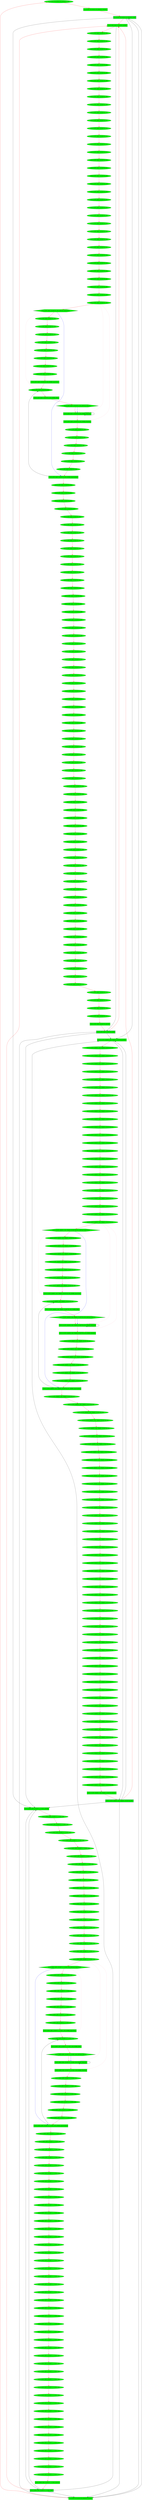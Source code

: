 digraph G {
graph [root="Demo",rankdir   = TB, nodesep           = 0.6, mindist     = 1.0, ranksep = 1.0, overlap = false]
node [style     = "filled", fillcolor = "white", color = "black"]
SA_20180720143045128_DEFAULT_000[cpu="0", flags="0x00000102", type="tmsg", toffs="500000", pattern="SA_20180720143045128_DEFAULT", patentry="false", patexit="false", beamproc="undefined", bpentry="false", bpexit="false", fid="1", gid="300", evtno="255", beamin="0", sid="0", bpid="0", reqnobeam="0", vacc="0", id="0x112c0ff000000000", par="0x0000000000000000", tef="0", shape     = "oval", fillcolor = "green"];
SA_20180720143045128_DEFAULT_BLOCK[cpu="0", flags="0x00000107", type="block", tperiod="1000000000", pattern="SA_20180720143045128_DEFAULT", patentry="false", patexit="false", beamproc="undefined", bpentry="false", bpexit="false", qlo="false", qhi="false", qil="false", shape     = "rectangle", fillcolor = "green"];
SA_20180720143045128_DEFAULT_ENTRY[cpu="0", flags="0x00002107", type="block", tperiod="10000", pattern="SA_20180720143045128_DEFAULT", patentry="true", patexit="false", beamproc="undefined", bpentry="false", bpexit="false", qlo="false", qhi="false", qil="false", shape     = "rectangle", fillcolor = "green"];
SA_20180720143045128_DEFAULT_EXIT[cpu="0", flags="0x00708107", type="block", tperiod="10000", pattern="SA_20180720143045128_DEFAULT", patentry="false", patexit="true", beamproc="undefined", bpentry="false", bpexit="false", qlo="true", qhi="true", qil="true", shape     = "rectangle", fillcolor = "green", penwidth=2, color = "purple"];
SIS18_HTP_FAST_20180702_000[cpu="0", flags="0x00000102", type="tmsg", toffs="0", pattern="SIS18_HTP_FAST_20180702", patentry="false", patexit="false", beamproc="undefined", bpentry="false", bpexit="false", fid="1", gid="300", evtno="255", beamin="0", sid="1", bpid="8", reqnobeam="0", vacc="0", id="0x112c0ff000100200", par="0x0000040000000000", tef="0", shape     = "oval", fillcolor = "green"];
SIS18_HTP_FAST_20180702_001[cpu="0", flags="0x00000102", type="tmsg", toffs="0", pattern="SIS18_HTP_FAST_20180702", patentry="false", patexit="false", beamproc="undefined", bpentry="false", bpexit="false", fid="1", gid="300", evtno="259", beamin="0", sid="1", bpid="8", reqnobeam="0", vacc="0", id="0x112c103000100200", par="0x0000040000000000", tef="0", shape     = "oval", fillcolor = "green"];
SIS18_HTP_FAST_20180702_002[cpu="0", flags="0x00000102", type="tmsg", toffs="0", pattern="SIS18_HTP_FAST_20180702", patentry="false", patexit="false", beamproc="undefined", bpentry="false", bpexit="false", fid="1", gid="498", evtno="259", beamin="0", sid="1", bpid="3", reqnobeam="0", vacc="0", id="0x11f21030001000c0", par="0x0000040000000000", tef="0", shape     = "oval", fillcolor = "green"];
SIS18_HTP_FAST_20180702_003[cpu="0", flags="0x00000102", type="tmsg", toffs="0", pattern="SIS18_HTP_FAST_20180702", patentry="false", patexit="false", beamproc="undefined", bpentry="false", bpexit="false", fid="1", gid="499", evtno="259", beamin="0", sid="1", bpid="3", reqnobeam="0", vacc="0", id="0x11f31030001000c0", par="0x0000040000000000", tef="0", shape     = "oval", fillcolor = "green"];
SIS18_HTP_FAST_20180702_004[cpu="0", flags="0x00000102", type="tmsg", toffs="0", pattern="SIS18_HTP_FAST_20180702", patentry="false", patexit="false", beamproc="undefined", bpentry="false", bpexit="false", fid="1", gid="500", evtno="259", beamin="0", sid="1", bpid="3", reqnobeam="0", vacc="0", id="0x11f41030001000c0", par="0x0000040000000000", tef="0", shape     = "oval", fillcolor = "green"];
SIS18_HTP_FAST_20180702_005[cpu="0", flags="0x00000102", type="tmsg", toffs="0", pattern="SIS18_HTP_FAST_20180702", patentry="false", patexit="false", beamproc="undefined", bpentry="false", bpexit="false", fid="1", gid="501", evtno="259", beamin="0", sid="1", bpid="3", reqnobeam="0", vacc="0", id="0x11f51030001000c0", par="0x0000040000000000", tef="0", shape     = "oval", fillcolor = "green"];
SIS18_HTP_FAST_20180702_006[cpu="0", flags="0x00000102", type="tmsg", toffs="0", pattern="SIS18_HTP_FAST_20180702", patentry="false", patexit="false", beamproc="undefined", bpentry="false", bpexit="false", fid="1", gid="511", evtno="259", beamin="0", sid="1", bpid="3", reqnobeam="0", vacc="0", id="0x11ff1030001000c0", par="0x0000040000000000", tef="0", shape     = "oval", fillcolor = "green"];
SIS18_HTP_FAST_20180702_007[cpu="0", flags="0x00000102", type="tmsg", toffs="0", pattern="SIS18_HTP_FAST_20180702", patentry="false", patexit="false", beamproc="undefined", bpentry="false", bpexit="false", fid="1", gid="513", evtno="259", beamin="0", sid="1", bpid="3", reqnobeam="0", vacc="0", id="0x12011030001000c0", par="0x0000040000000000", tef="0", shape     = "oval", fillcolor = "green"];
SIS18_HTP_FAST_20180702_008[cpu="0", flags="0x00000102", type="tmsg", toffs="0", pattern="SIS18_HTP_FAST_20180702", patentry="false", patexit="false", beamproc="undefined", bpentry="false", bpexit="false", fid="1", gid="516", evtno="259", beamin="0", sid="1", bpid="3", reqnobeam="0", vacc="0", id="0x12041030001000c0", par="0x0000040000000000", tef="0", shape     = "oval", fillcolor = "green"];
SIS18_HTP_FAST_20180702_009[cpu="0", flags="0x00000102", type="tmsg", toffs="0", pattern="SIS18_HTP_FAST_20180702", patentry="false", patexit="false", beamproc="undefined", bpentry="false", bpexit="false", fid="1", gid="517", evtno="259", beamin="0", sid="1", bpid="3", reqnobeam="0", vacc="0", id="0x12051030001000c0", par="0x0000040000000000", tef="0", shape     = "oval", fillcolor = "green"];
SIS18_HTP_FAST_20180702_010[cpu="0", flags="0x00000102", type="tmsg", toffs="0", pattern="SIS18_HTP_FAST_20180702", patentry="false", patexit="false", beamproc="undefined", bpentry="false", bpexit="false", fid="1", gid="519", evtno="259", beamin="0", sid="1", bpid="3", reqnobeam="0", vacc="0", id="0x12071030001000c0", par="0x0000040000000000", tef="0", shape     = "oval", fillcolor = "green"];
SIS18_HTP_FAST_20180702_011[cpu="0", flags="0x00000102", type="tmsg", toffs="0", pattern="SIS18_HTP_FAST_20180702", patentry="false", patexit="false", beamproc="undefined", bpentry="false", bpexit="false", fid="1", gid="521", evtno="259", beamin="0", sid="1", bpid="3", reqnobeam="0", vacc="0", id="0x12091030001000c0", par="0x0000040000000000", tef="0", shape     = "oval", fillcolor = "green"];
SIS18_HTP_FAST_20180702_012[cpu="0", flags="0x00000102", type="tmsg", toffs="0", pattern="SIS18_HTP_FAST_20180702", patentry="false", patexit="false", beamproc="undefined", bpentry="false", bpexit="false", fid="1", gid="523", evtno="259", beamin="0", sid="1", bpid="3", reqnobeam="0", vacc="0", id="0x120b1030001000c0", par="0x0000040000000000", tef="0", shape     = "oval", fillcolor = "green"];
SIS18_HTP_FAST_20180702_013[cpu="0", flags="0x00000102", type="tmsg", toffs="0", pattern="SIS18_HTP_FAST_20180702", patentry="false", patexit="false", beamproc="undefined", bpentry="false", bpexit="false", fid="1", gid="526", evtno="259", beamin="0", sid="1", bpid="3", reqnobeam="0", vacc="0", id="0x120e1030001000c0", par="0x0000040000000000", tef="0", shape     = "oval", fillcolor = "green"];
SIS18_HTP_FAST_20180702_014[cpu="0", flags="0x00000102", type="tmsg", toffs="0", pattern="SIS18_HTP_FAST_20180702", patentry="false", patexit="false", beamproc="undefined", bpentry="false", bpexit="false", fid="1", gid="528", evtno="259", beamin="0", sid="1", bpid="3", reqnobeam="0", vacc="0", id="0x12101030001000c0", par="0x0000040000000000", tef="0", shape     = "oval", fillcolor = "green"];
SIS18_HTP_FAST_20180702_015[cpu="0", flags="0x00000102", type="tmsg", toffs="0", pattern="SIS18_HTP_FAST_20180702", patentry="false", patexit="false", beamproc="undefined", bpentry="false", bpexit="false", fid="1", gid="529", evtno="259", beamin="0", sid="1", bpid="3", reqnobeam="0", vacc="0", id="0x12111030001000c0", par="0x0000040000000000", tef="0", shape     = "oval", fillcolor = "green"];
SIS18_HTP_FAST_20180702_016[cpu="0", flags="0x00000102", type="tmsg", toffs="200000", pattern="SIS18_HTP_FAST_20180702", patentry="false", patexit="false", beamproc="undefined", bpentry="false", bpexit="false", fid="1", gid="300", evtno="245", beamin="0", sid="1", bpid="8", reqnobeam="0", vacc="0", id="0x112c0f5000100200", par="0x0000040000000000", tef="0", shape     = "oval", fillcolor = "green"];
SIS18_HTP_FAST_20180702_017[cpu="0", flags="0x00000102", type="tmsg", toffs="20000000", pattern="SIS18_HTP_FAST_20180702", patentry="false", patexit="false", beamproc="undefined", bpentry="false", bpexit="false", fid="1", gid="300", evtno="32", beamin="0", sid="1", bpid="1", reqnobeam="0", vacc="0", id="0x112c020000100040", par="0x0000040000000000", tef="0", shape     = "oval", fillcolor = "green"];
SIS18_HTP_FAST_20180702_018[cpu="0", flags="0x00000102", type="tmsg", toffs="20000000", pattern="SIS18_HTP_FAST_20180702", patentry="false", patexit="false", beamproc="undefined", bpentry="false", bpexit="false", fid="1", gid="300", evtno="257", beamin="0", sid="1", bpid="1", reqnobeam="0", vacc="0", id="0x112c101000100040", par="0x0000040000000000", tef="0", shape     = "oval", fillcolor = "green"];
SIS18_HTP_FAST_20180702_019[cpu="0", flags="0x00000102", type="tmsg", toffs="20000000", pattern="SIS18_HTP_FAST_20180702", patentry="false", patexit="false", beamproc="undefined", bpentry="false", bpexit="false", fid="1", gid="498", evtno="257", beamin="0", sid="1", bpid="1", reqnobeam="0", vacc="0", id="0x11f2101000100040", par="0x0000040000000000", tef="0", shape     = "oval", fillcolor = "green"];
SIS18_HTP_FAST_20180702_020[cpu="0", flags="0x00000102", type="tmsg", toffs="20000000", pattern="SIS18_HTP_FAST_20180702", patentry="false", patexit="false", beamproc="undefined", bpentry="false", bpexit="false", fid="1", gid="499", evtno="257", beamin="0", sid="1", bpid="1", reqnobeam="0", vacc="0", id="0x11f3101000100040", par="0x0000040000000000", tef="0", shape     = "oval", fillcolor = "green"];
SIS18_HTP_FAST_20180702_021[cpu="0", flags="0x00000102", type="tmsg", toffs="20000000", pattern="SIS18_HTP_FAST_20180702", patentry="false", patexit="false", beamproc="undefined", bpentry="false", bpexit="false", fid="1", gid="500", evtno="257", beamin="0", sid="1", bpid="1", reqnobeam="0", vacc="0", id="0x11f4101000100040", par="0x0000040000000000", tef="0", shape     = "oval", fillcolor = "green"];
SIS18_HTP_FAST_20180702_022[cpu="0", flags="0x00000102", type="tmsg", toffs="20000000", pattern="SIS18_HTP_FAST_20180702", patentry="false", patexit="false", beamproc="undefined", bpentry="false", bpexit="false", fid="1", gid="501", evtno="257", beamin="0", sid="1", bpid="1", reqnobeam="0", vacc="0", id="0x11f5101000100040", par="0x0000040000000000", tef="0", shape     = "oval", fillcolor = "green"];
SIS18_HTP_FAST_20180702_023[cpu="0", flags="0x00000102", type="tmsg", toffs="20000000", pattern="SIS18_HTP_FAST_20180702", patentry="false", patexit="false", beamproc="undefined", bpentry="false", bpexit="false", fid="1", gid="511", evtno="257", beamin="0", sid="1", bpid="1", reqnobeam="0", vacc="0", id="0x11ff101000100040", par="0x0000040000000000", tef="0", shape     = "oval", fillcolor = "green"];
SIS18_HTP_FAST_20180702_024[cpu="0", flags="0x00000102", type="tmsg", toffs="20000000", pattern="SIS18_HTP_FAST_20180702", patentry="false", patexit="false", beamproc="undefined", bpentry="false", bpexit="false", fid="1", gid="513", evtno="257", beamin="0", sid="1", bpid="1", reqnobeam="0", vacc="0", id="0x1201101000100040", par="0x0000040000000000", tef="0", shape     = "oval", fillcolor = "green"];
SIS18_HTP_FAST_20180702_025[cpu="0", flags="0x00000102", type="tmsg", toffs="20000000", pattern="SIS18_HTP_FAST_20180702", patentry="false", patexit="false", beamproc="undefined", bpentry="false", bpexit="false", fid="1", gid="516", evtno="257", beamin="0", sid="1", bpid="1", reqnobeam="0", vacc="0", id="0x1204101000100040", par="0x0000040000000000", tef="0", shape     = "oval", fillcolor = "green"];
SIS18_HTP_FAST_20180702_026[cpu="0", flags="0x00000102", type="tmsg", toffs="20000000", pattern="SIS18_HTP_FAST_20180702", patentry="false", patexit="false", beamproc="undefined", bpentry="false", bpexit="false", fid="1", gid="517", evtno="257", beamin="0", sid="1", bpid="1", reqnobeam="0", vacc="0", id="0x1205101000100040", par="0x0000040000000000", tef="0", shape     = "oval", fillcolor = "green"];
SIS18_HTP_FAST_20180702_027[cpu="0", flags="0x00000102", type="tmsg", toffs="20000000", pattern="SIS18_HTP_FAST_20180702", patentry="false", patexit="false", beamproc="undefined", bpentry="false", bpexit="false", fid="1", gid="519", evtno="257", beamin="0", sid="1", bpid="1", reqnobeam="0", vacc="0", id="0x1207101000100040", par="0x0000040000000000", tef="0", shape     = "oval", fillcolor = "green"];
SIS18_HTP_FAST_20180702_028[cpu="0", flags="0x00000102", type="tmsg", toffs="20000000", pattern="SIS18_HTP_FAST_20180702", patentry="false", patexit="false", beamproc="undefined", bpentry="false", bpexit="false", fid="1", gid="521", evtno="257", beamin="0", sid="1", bpid="1", reqnobeam="0", vacc="0", id="0x1209101000100040", par="0x0000040000000000", tef="0", shape     = "oval", fillcolor = "green"];
SIS18_HTP_FAST_20180702_029[cpu="0", flags="0x00000102", type="tmsg", toffs="20000000", pattern="SIS18_HTP_FAST_20180702", patentry="false", patexit="false", beamproc="undefined", bpentry="false", bpexit="false", fid="1", gid="523", evtno="257", beamin="0", sid="1", bpid="1", reqnobeam="0", vacc="0", id="0x120b101000100040", par="0x0000040000000000", tef="0", shape     = "oval", fillcolor = "green"];
SIS18_HTP_FAST_20180702_030[cpu="0", flags="0x00000102", type="tmsg", toffs="20000000", pattern="SIS18_HTP_FAST_20180702", patentry="false", patexit="false", beamproc="undefined", bpentry="false", bpexit="false", fid="1", gid="526", evtno="257", beamin="0", sid="1", bpid="1", reqnobeam="0", vacc="0", id="0x120e101000100040", par="0x0000040000000000", tef="0", shape     = "oval", fillcolor = "green"];
SIS18_HTP_FAST_20180702_031[cpu="0", flags="0x00000102", type="tmsg", toffs="20000000", pattern="SIS18_HTP_FAST_20180702", patentry="false", patexit="false", beamproc="undefined", bpentry="false", bpexit="false", fid="1", gid="528", evtno="257", beamin="0", sid="1", bpid="1", reqnobeam="0", vacc="0", id="0x1210101000100040", par="0x0000040000000000", tef="0", shape     = "oval", fillcolor = "green"];
SIS18_HTP_FAST_20180702_032[cpu="0", flags="0x00000102", type="tmsg", toffs="20000000", pattern="SIS18_HTP_FAST_20180702", patentry="false", patexit="false", beamproc="undefined", bpentry="false", bpexit="false", fid="1", gid="529", evtno="257", beamin="0", sid="1", bpid="1", reqnobeam="0", vacc="0", id="0x1211101000100040", par="0x0000040000000000", tef="0", shape     = "oval", fillcolor = "green"];
SIS18_HTP_FAST_20180702_033[cpu="0", flags="0x00000102", type="tmsg", toffs="20000008", pattern="SIS18_HTP_FAST_20180702", patentry="false", patexit="false", beamproc="undefined", bpentry="false", bpexit="false", fid="1", gid="300", evtno="512", beamin="0", sid="1", bpid="1", reqnobeam="0", vacc="0", id="0x112c200000100040", par="0x0000040000000000", tef="0", shape     = "oval", fillcolor = "green"];
SIS18_HTP_FAST_20180702_034[cpu="0", flags="0x00c00102", type="tmsg", toffs="20000016", pattern="SIS18_HTP_FAST_20180702", patentry="false", patexit="false", beamproc="undefined", bpentry="false", bpexit="false", fid="1", gid="300", evtno="350", beamin="0", sid="1", bpid="1", reqnobeam="0", vacc="13", id="0x112c15e00010004d", par="0x04121360041213c8", tef="3593702111", shape     = "oval", fillcolor = "green"];
SIS18_HTP_FAST_20180702_034_DMCmd_InjectMulti[cpu="0", flags="0x00000104", type="flow", tvalid="0", vabs="true", toffs="20000017", pattern="SIS18_HTP_FAST_20180702", patentry="false", patexit="false", beamproc="undefined", bpentry="false", bpexit="false", qty="0", shape     = "hexagon", fillcolor = "green"];
SIS18_HTP_FAST_20180702_035[cpu="0", flags="0x00000102", type="tmsg", toffs="20040000", pattern="SIS18_HTP_FAST_20180702", patentry="false", patexit="false", beamproc="undefined", bpentry="false", bpexit="false", fid="1", gid="300", evtno="75", beamin="0", sid="1", bpid="1", reqnobeam="0", vacc="0", id="0x112c04b000100040", par="0x0000040000000000", tef="0", shape     = "oval", fillcolor = "green"];
SIS18_HTP_FAST_20180702_036[cpu="0", flags="0x00000102", type="tmsg", toffs="48000000", pattern="SIS18_HTP_FAST_20180702", patentry="false", patexit="false", beamproc="undefined", bpentry="false", bpexit="false", fid="1", gid="300", evtno="513", beamin="0", sid="1", bpid="1", reqnobeam="0", vacc="0", id="0x112c201000100040", par="0x0000040000000000", tef="0", shape     = "oval", fillcolor = "green"];
SIS18_HTP_FAST_20180702_037[cpu="0", flags="0x00000102", type="tmsg", toffs="137960000", pattern="SIS18_HTP_FAST_20180702", patentry="false", patexit="false", beamproc="undefined", bpentry="false", bpexit="false", fid="1", gid="300", evtno="103", beamin="0", sid="1", bpid="1", reqnobeam="0", vacc="0", id="0x112c067000100040", par="0x0000040000000000", tef="0", shape     = "oval", fillcolor = "green"];
SIS18_HTP_FAST_20180702_038[cpu="0", flags="0x00000102", type="tmsg", toffs="137980000", pattern="SIS18_HTP_FAST_20180702", patentry="false", patexit="false", beamproc="undefined", bpentry="false", bpexit="false", fid="1", gid="300", evtno="44", beamin="0", sid="1", bpid="1", reqnobeam="0", vacc="0", id="0x112c02c000100040", par="0x0000040000000000", tef="0", shape     = "oval", fillcolor = "green"];
SIS18_HTP_FAST_20180702_039[cpu="0", flags="0x00000102", type="tmsg", toffs="208000000", pattern="SIS18_HTP_FAST_20180702", patentry="false", patexit="false", beamproc="undefined", bpentry="false", bpexit="false", fid="1", gid="300", evtno="256", beamin="1", sid="1", bpid="2", reqnobeam="0", vacc="0", id="0x112c100800100080", par="0x0000040000000000", tef="0", shape     = "oval", fillcolor = "green"];
SIS18_HTP_FAST_20180702_040[cpu="0", flags="0x00000102", type="tmsg", toffs="208000000", pattern="SIS18_HTP_FAST_20180702", patentry="false", patexit="false", beamproc="undefined", bpentry="false", bpexit="false", fid="1", gid="498", evtno="256", beamin="1", sid="1", bpid="2", reqnobeam="0", vacc="0", id="0x11f2100800100080", par="0x0000040000000000", tef="0", shape     = "oval", fillcolor = "green"];
SIS18_HTP_FAST_20180702_041[cpu="0", flags="0x00000102", type="tmsg", toffs="208000000", pattern="SIS18_HTP_FAST_20180702", patentry="false", patexit="false", beamproc="undefined", bpentry="false", bpexit="false", fid="1", gid="499", evtno="256", beamin="1", sid="1", bpid="2", reqnobeam="0", vacc="0", id="0x11f3100800100080", par="0x0000040000000000", tef="0", shape     = "oval", fillcolor = "green"];
SIS18_HTP_FAST_20180702_042[cpu="0", flags="0x00000102", type="tmsg", toffs="208000008", pattern="SIS18_HTP_FAST_20180702", patentry="false", patexit="false", beamproc="undefined", bpentry="false", bpexit="false", fid="1", gid="300", evtno="512", beamin="1", sid="1", bpid="2", reqnobeam="0", vacc="0", id="0x112c200800100080", par="0x0000040000000000", tef="0", shape     = "oval", fillcolor = "green"];
SIS18_HTP_FAST_20180702_043[cpu="0", flags="0x00000102", type="tmsg", toffs="0", pattern="SIS18_HTP_FAST_20180702", patentry="false", patexit="false", beamproc="undefined", bpentry="false", bpexit="false", fid="1", gid="300", evtno="352", beamin="1", sid="1", bpid="2", reqnobeam="0", vacc="13", id="0x112c16080010008d", par="0x0000040000000000", tef="0", shape     = "oval", fillcolor = "green"];
SIS18_HTP_FAST_20180702_043_DMBlk_BReq[cpu="0", flags="0x00000107", type="block", tperiod="10000", pattern="SIS18_HTP_FAST_20180702", patentry="false", patexit="false", beamproc="undefined", bpentry="false", bpexit="false", qlo="false", qhi="false", qil="false", shape     = "rectangle", fillcolor = "green"];
SIS18_HTP_FAST_20180702_043_DMBlk_FlexWait[cpu="0", flags="0x00700107", type="block", tperiod="71000", pattern="SIS18_HTP_FAST_20180702", patentry="false", patexit="false", beamproc="undefined", bpentry="false", bpexit="false", qlo="true", qhi="true", qil="true", shape     = "rectangle", fillcolor = "green"];
SIS18_HTP_FAST_20180702_043_DMBlk_InjectStart[cpu="0", flags="0x00000107", type="block", tperiod="276000016", pattern="SIS18_HTP_FAST_20180702", patentry="false", patexit="false", beamproc="undefined", bpentry="false", bpexit="false", qlo="false", qhi="false", qil="false", shape     = "rectangle", fillcolor = "green"];
SIS18_HTP_FAST_20180702_043_DMBlk_WaitLoop[cpu="0", flags="0x00700107", type="block", tperiod="10000", pattern="SIS18_HTP_FAST_20180702", patentry="false", patexit="false", beamproc="undefined", bpentry="false", bpexit="false", qlo="true", qhi="true", qil="true", shape     = "rectangle", fillcolor = "green"];
SIS18_HTP_FAST_20180702_043_DMCmd_Wait10s[cpu="0", flags="0x00000104", type="flow", tvalid="0", vabs="true", toffs="0", pattern="SIS18_HTP_FAST_20180702", patentry="false", patexit="false", beamproc="undefined", bpentry="false", bpexit="false", qty="1000000", shape     = "hexagon", fillcolor = "green"];
SIS18_HTP_FAST_20180702_044[cpu="0", flags="0x00000102", type="tmsg", toffs="6649984", pattern="SIS18_HTP_FAST_20180702", patentry="false", patexit="false", beamproc="undefined", bpentry="false", bpexit="false", fid="1", gid="300", evtno="39", beamin="1", sid="1", bpid="2", reqnobeam="0", vacc="0", id="0x112c027800100080", par="0x0000040000000000", tef="0", shape     = "oval", fillcolor = "green"];
SIS18_HTP_FAST_20180702_045[cpu="0", flags="0x00000102", type="tmsg", toffs="8299984", pattern="SIS18_HTP_FAST_20180702", patentry="false", patexit="false", beamproc="undefined", bpentry="false", bpexit="false", fid="1", gid="300", evtno="107", beamin="1", sid="1", bpid="2", reqnobeam="0", vacc="0", id="0x112c06b800100080", par="0x0000040000000000", tef="0", shape     = "oval", fillcolor = "green"];
SIS18_HTP_FAST_20180702_046[cpu="0", flags="0x00000102", type="tmsg", toffs="8299984", pattern="SIS18_HTP_FAST_20180702", patentry="false", patexit="false", beamproc="undefined", bpentry="false", bpexit="false", fid="1", gid="300", evtno="283", beamin="1", sid="1", bpid="2", reqnobeam="0", vacc="0", id="0x112c11b800100080", par="0x0000040000000000", tef="0", shape     = "oval", fillcolor = "green"];
SIS18_HTP_FAST_20180702_047[cpu="0", flags="0x00000102", type="tmsg", toffs="8449984", pattern="SIS18_HTP_FAST_20180702", patentry="false", patexit="false", beamproc="undefined", bpentry="false", bpexit="false", fid="1", gid="300", evtno="40", beamin="1", sid="1", bpid="2", reqnobeam="0", vacc="0", id="0x112c028800100080", par="0x0000040000000000", tef="0", shape     = "oval", fillcolor = "green"];
SIS18_HTP_FAST_20180702_048[cpu="0", flags="0x00000102", type="tmsg", toffs="8519984", pattern="SIS18_HTP_FAST_20180702", patentry="false", patexit="false", beamproc="undefined", bpentry="false", bpexit="false", fid="1", gid="300", evtno="518", beamin="1", sid="1", bpid="2", reqnobeam="0", vacc="0", id="0x112c206800100080", par="0x0000040000000000", tef="0", shape     = "oval", fillcolor = "green"];
SIS18_HTP_FAST_20180702_049[cpu="0", flags="0x00000102", type="tmsg", toffs="43999976", pattern="SIS18_HTP_FAST_20180702", patentry="false", patexit="false", beamproc="undefined", bpentry="false", bpexit="false", fid="1", gid="300", evtno="286", beamin="1", sid="1", bpid="2", reqnobeam="0", vacc="0", id="0x112c11e800100080", par="0x0000040000000000", tef="0", shape     = "oval", fillcolor = "green"];
SIS18_HTP_FAST_20180702_050[cpu="0", flags="0x00000102", type="tmsg", toffs="0", pattern="SIS18_HTP_FAST_20180702", patentry="false", patexit="false", beamproc="undefined", bpentry="false", bpexit="false", fid="1", gid="300", evtno="351", beamin="1", sid="1", bpid="3", reqnobeam="0", vacc="13",       id="0x112c15f80010008d", par="0x0000040000000000", tef="0", shape     = "oval", fillcolor = "green"];
SIS18_HTP_FAST_20180702_050_DMBlk_InjectionEnd[cpu="0", flags="0x00700107", type="block", tperiod="43999984", pattern="SIS18_HTP_FAST_20180702", patentry="false", patexit="false", beamproc="undefined", bpentry="false", bpexit="false", qlo="true", qhi="true", qil="true", shape     = "rectangle", fillcolor = "green"];
SIS18_HTP_FAST_20180702_051[cpu="0", flags="0x00000102", type="tmsg", toffs="0", pattern="SIS18_HTP_FAST_20180702", patentry="false", patexit="false", beamproc="undefined", bpentry="false", bpexit="false", fid="1", gid="300", evtno="43", beamin="1", sid="1", bpid="3", reqnobeam="0", vacc="0", id="0x112c02b8001000c0", par="0x0000040000000000", tef="0", shape     = "oval", fillcolor = "green"];
SIS18_HTP_FAST_20180702_052[cpu="0", flags="0x00000102", type="tmsg", toffs="0", pattern="SIS18_HTP_FAST_20180702", patentry="false", patexit="false", beamproc="undefined", bpentry="false", bpexit="false", fid="1", gid="300", evtno="256", beamin="1", sid="1", bpid="3", reqnobeam="0", vacc="0", id="0x112c1008001000c0", par="0x0000040000000000", tef="0", shape     = "oval", fillcolor = "green"];
SIS18_HTP_FAST_20180702_053[cpu="0", flags="0x00000102", type="tmsg", toffs="0", pattern="SIS18_HTP_FAST_20180702", patentry="false", patexit="false", beamproc="undefined", bpentry="false", bpexit="false", fid="1", gid="498", evtno="256", beamin="0", sid="1", bpid="3", reqnobeam="0", vacc="0", id="0x11f21000001000c0", par="0x0000040000000000", tef="0", shape     = "oval", fillcolor = "green"];
SIS18_HTP_FAST_20180702_054[cpu="0", flags="0x00000102", type="tmsg", toffs="0", pattern="SIS18_HTP_FAST_20180702", patentry="false", patexit="false", beamproc="undefined", bpentry="false", bpexit="false", fid="1", gid="499", evtno="256", beamin="0", sid="1", bpid="3", reqnobeam="0", vacc="0", id="0x11f31000001000c0", par="0x0000040000000000", tef="0", shape     = "oval", fillcolor = "green"];
SIS18_HTP_FAST_20180702_055[cpu="0", flags="0x00000102", type="tmsg", toffs="8", pattern="SIS18_HTP_FAST_20180702", patentry="false", patexit="false", beamproc="undefined", bpentry="false", bpexit="false", fid="1", gid="300", evtno="512", beamin="1", sid="1", bpid="3", reqnobeam="0", vacc="0", id="0x112c2008001000c0", par="0x0000040000000000", tef="0", shape     = "oval", fillcolor = "green"];
SIS18_HTP_FAST_20180702_056[cpu="0", flags="0x00000102", type="tmsg", toffs="28000000", pattern="SIS18_HTP_FAST_20180702", patentry="false", patexit="false", beamproc="undefined", bpentry="false", bpexit="false", fid="1", gid="300", evtno="513", beamin="1", sid="1", bpid="3", reqnobeam="0", vacc="0", id="0x112c2018001000c0", par="0x0000040000000000", tef="0", shape     = "oval", fillcolor = "green"];
SIS18_HTP_FAST_20180702_057[cpu="0", flags="0x00000102", type="tmsg", toffs="44000000", pattern="SIS18_HTP_FAST_20180702", patentry="false", patexit="false", beamproc="undefined", bpentry="false", bpexit="false", fid="1", gid="300", evtno="256", beamin="1", sid="1", bpid="4", reqnobeam="0", vacc="0", id="0x112c100800100100", par="0x0000040000000000", tef="0", shape     = "oval", fillcolor = "green"];
SIS18_HTP_FAST_20180702_058[cpu="0", flags="0x00000102", type="tmsg", toffs="44000008", pattern="SIS18_HTP_FAST_20180702", patentry="false", patexit="false", beamproc="undefined", bpentry="false", bpexit="false", fid="1", gid="300", evtno="512", beamin="1", sid="1", bpid="4", reqnobeam="0", vacc="0", id="0x112c200800100100", par="0x0000040000000000", tef="0", shape     = "oval", fillcolor = "green"];
SIS18_HTP_FAST_20180702_059[cpu="0", flags="0x00000102", type="tmsg", toffs="72000008", pattern="SIS18_HTP_FAST_20180702", patentry="false", patexit="false", beamproc="undefined", bpentry="false", bpexit="false", fid="1", gid="300", evtno="285", beamin="1", sid="1", bpid="4", reqnobeam="0", vacc="0", id="0x112c11d800100100", par="0x0000040000000000", tef="0", shape     = "oval", fillcolor = "green"];
SIS18_HTP_FAST_20180702_060[cpu="0", flags="0x00000102", type="tmsg", toffs="250000000", pattern="SIS18_HTP_FAST_20180702", patentry="false", patexit="false", beamproc="undefined", bpentry="false", bpexit="false", fid="1", gid="300", evtno="287", beamin="1", sid="1", bpid="4", reqnobeam="0", vacc="0", id="0x112c11f800100100", par="0x0000040000000000", tef="0", shape     = "oval", fillcolor = "green"];
SIS18_HTP_FAST_20180702_061[cpu="0", flags="0x00000102", type="tmsg", toffs="447980000", pattern="SIS18_HTP_FAST_20180702", patentry="false", patexit="false", beamproc="undefined", bpentry="false", bpexit="false", fid="1", gid="300", evtno="45", beamin="1", sid="1", bpid="4", reqnobeam="0", vacc="0", id="0x112c02d800100100", par="0x0000040000000000", tef="0", shape     = "oval", fillcolor = "green"];
SIS18_HTP_FAST_20180702_062[cpu="0", flags="0x00000102", type="tmsg", toffs="448000000", pattern="SIS18_HTP_FAST_20180702", patentry="false", patexit="false", beamproc="undefined", bpentry="false", bpexit="false", fid="1", gid="300", evtno="57", beamin="1", sid="1", bpid="5", reqnobeam="0", vacc="0", id="0x112c039800100140", par="0x0000040000000000", tef="0", shape     = "oval", fillcolor = "green"];
SIS18_HTP_FAST_20180702_063[cpu="0", flags="0x00000102", type="tmsg", toffs="448000000", pattern="SIS18_HTP_FAST_20180702", patentry="false", patexit="false", beamproc="undefined", bpentry="false", bpexit="false", fid="1", gid="300", evtno="256", beamin="1", sid="1", bpid="5", reqnobeam="0", vacc="0", id="0x112c100800100140", par="0x0000040000000000", tef="0", shape     = "oval", fillcolor = "green"];
SIS18_HTP_FAST_20180702_064[cpu="0", flags="0x00000102", type="tmsg", toffs="448000000", pattern="SIS18_HTP_FAST_20180702", patentry="false", patexit="false", beamproc="undefined", bpentry="false", bpexit="false", fid="1", gid="500", evtno="256", beamin="1", sid="1", bpid="2", reqnobeam="0", vacc="0", id="0x11f4100800100080", par="0x0000040000000000", tef="0", shape     = "oval", fillcolor = "green"];
SIS18_HTP_FAST_20180702_065[cpu="0", flags="0x00000102", type="tmsg", toffs="448000000", pattern="SIS18_HTP_FAST_20180702", patentry="false", patexit="false", beamproc="undefined", bpentry="false", bpexit="false", fid="1", gid="501", evtno="256", beamin="1", sid="1", bpid="2", reqnobeam="0", vacc="0", id="0x11f5100800100080", par="0x0000040000000000", tef="0", shape     = "oval", fillcolor = "green"];
SIS18_HTP_FAST_20180702_066[cpu="0", flags="0x00000102", type="tmsg", toffs="448000000", pattern="SIS18_HTP_FAST_20180702", patentry="false", patexit="false", beamproc="undefined", bpentry="false", bpexit="false", fid="1", gid="511", evtno="256", beamin="1", sid="1", bpid="2", reqnobeam="0", vacc="0", id="0x11ff100800100080", par="0x0000040000000000", tef="0", shape     = "oval", fillcolor = "green"];
SIS18_HTP_FAST_20180702_067[cpu="0", flags="0x00000102", type="tmsg", toffs="448000000", pattern="SIS18_HTP_FAST_20180702", patentry="false", patexit="false", beamproc="undefined", bpentry="false", bpexit="false", fid="1", gid="513", evtno="256", beamin="1", sid="1", bpid="2", reqnobeam="0", vacc="0", id="0x1201100800100080", par="0x0000040000000000", tef="0", shape     = "oval", fillcolor = "green"];
SIS18_HTP_FAST_20180702_068[cpu="0", flags="0x00000102", type="tmsg", toffs="448000000", pattern="SIS18_HTP_FAST_20180702", patentry="false", patexit="false", beamproc="undefined", bpentry="false", bpexit="false", fid="1", gid="516", evtno="256", beamin="1", sid="1", bpid="2", reqnobeam="0", vacc="0", id="0x1204100800100080", par="0x0000040000000000", tef="0", shape     = "oval", fillcolor = "green"];
SIS18_HTP_FAST_20180702_069[cpu="0", flags="0x00000102", type="tmsg", toffs="448000000", pattern="SIS18_HTP_FAST_20180702", patentry="false", patexit="false", beamproc="undefined", bpentry="false", bpexit="false", fid="1", gid="517", evtno="256", beamin="1", sid="1", bpid="2", reqnobeam="0", vacc="0", id="0x1205100800100080", par="0x0000040000000000", tef="0", shape     = "oval", fillcolor = "green"];
SIS18_HTP_FAST_20180702_070[cpu="0", flags="0x00000102", type="tmsg", toffs="448000000", pattern="SIS18_HTP_FAST_20180702", patentry="false", patexit="false", beamproc="undefined", bpentry="false", bpexit="false", fid="1", gid="519", evtno="256", beamin="1", sid="1", bpid="2", reqnobeam="0", vacc="0", id="0x1207100800100080", par="0x0000040000000000", tef="0", shape     = "oval", fillcolor = "green"];
SIS18_HTP_FAST_20180702_071[cpu="0", flags="0x00000102", type="tmsg", toffs="448000000", pattern="SIS18_HTP_FAST_20180702", patentry="false", patexit="false", beamproc="undefined", bpentry="false", bpexit="false", fid="1", gid="521", evtno="256", beamin="1", sid="1", bpid="2", reqnobeam="0", vacc="0", id="0x1209100800100080", par="0x0000040000000000", tef="0", shape     = "oval", fillcolor = "green"];
SIS18_HTP_FAST_20180702_072[cpu="0", flags="0x00000102", type="tmsg", toffs="448000000", pattern="SIS18_HTP_FAST_20180702", patentry="false", patexit="false", beamproc="undefined", bpentry="false", bpexit="false", fid="1", gid="523", evtno="256", beamin="1", sid="1", bpid="2", reqnobeam="0", vacc="0", id="0x120b100800100080", par="0x0000040000000000", tef="0", shape     = "oval", fillcolor = "green"];
SIS18_HTP_FAST_20180702_073[cpu="0", flags="0x00000102", type="tmsg", toffs="448000000", pattern="SIS18_HTP_FAST_20180702", patentry="false", patexit="false", beamproc="undefined", bpentry="false", bpexit="false", fid="1", gid="526", evtno="256", beamin="1", sid="1", bpid="2", reqnobeam="0", vacc="0", id="0x120e100800100080", par="0x0000040000000000", tef="0", shape     = "oval", fillcolor = "green"];
SIS18_HTP_FAST_20180702_074[cpu="0", flags="0x00000102", type="tmsg", toffs="448000000", pattern="SIS18_HTP_FAST_20180702", patentry="false", patexit="false", beamproc="undefined", bpentry="false", bpexit="false", fid="1", gid="528", evtno="256", beamin="1", sid="1", bpid="2", reqnobeam="0", vacc="0", id="0x1210100800100080", par="0x0000040000000000", tef="0", shape     = "oval", fillcolor = "green"];
SIS18_HTP_FAST_20180702_075[cpu="0", flags="0x00000102", type="tmsg", toffs="448000000", pattern="SIS18_HTP_FAST_20180702", patentry="false", patexit="false", beamproc="undefined", bpentry="false", bpexit="false", fid="1", gid="529", evtno="256", beamin="1", sid="1", bpid="2", reqnobeam="0", vacc="0", id="0x1211100800100080", par="0x0000040000000000", tef="0", shape     = "oval", fillcolor = "green"];
SIS18_HTP_FAST_20180702_076[cpu="0", flags="0x00000102", type="tmsg", toffs="448000008", pattern="SIS18_HTP_FAST_20180702", patentry="false", patexit="false", beamproc="undefined", bpentry="false", bpexit="false", fid="1", gid="300", evtno="512", beamin="1", sid="1", bpid="5", reqnobeam="0", vacc="0", id="0x112c200800100140", par="0x0000040000000000", tef="0", shape     = "oval", fillcolor = "green"];
SIS18_HTP_FAST_20180702_077[cpu="0", flags="0x00000102", type="tmsg", toffs="481000000", pattern="SIS18_HTP_FAST_20180702", patentry="false", patexit="false", beamproc="undefined", bpentry="false", bpexit="false", fid="1", gid="300", evtno="47", beamin="1", sid="1", bpid="6", reqnobeam="0", vacc="0", id="0x112c02f800100180", par="0x0000040000000000", tef="0", shape     = "oval", fillcolor = "green"];
SIS18_HTP_FAST_20180702_078[cpu="0", flags="0x00000102", type="tmsg", toffs="516000000", pattern="SIS18_HTP_FAST_20180702", patentry="false", patexit="false", beamproc="undefined", bpentry="false", bpexit="false", fid="1", gid="300", evtno="49", beamin="1", sid="1", bpid="6", reqnobeam="0", vacc="0", id="0x112c031800100180", par="0x0000040000000000", tef="0", shape     = "oval", fillcolor = "green"];
SIS18_HTP_FAST_20180702_079[cpu="0", flags="0x00000102", type="tmsg", toffs="516000000", pattern="SIS18_HTP_FAST_20180702", patentry="false", patexit="false", beamproc="undefined", bpentry="false", bpexit="false", fid="1", gid="300", evtno="256", beamin="1", sid="1", bpid="6", reqnobeam="0", vacc="0", id="0x112c100800100180", par="0x0000040000000000", tef="0", shape     = "oval", fillcolor = "green"];
SIS18_HTP_FAST_20180702_080[cpu="0", flags="0x00000102", type="tmsg", toffs="516000008", pattern="SIS18_HTP_FAST_20180702", patentry="false", patexit="false", beamproc="undefined", bpentry="false", bpexit="false", fid="1", gid="300", evtno="284", beamin="1", sid="1", bpid="6", reqnobeam="0", vacc="0", id="0x112c11c800100180", par="0x0000040000000000", tef="0", shape     = "oval", fillcolor = "green"];
SIS18_HTP_FAST_20180702_081[cpu="0", flags="0x00000102", type="tmsg", toffs="516000008", pattern="SIS18_HTP_FAST_20180702", patentry="false", patexit="false", beamproc="undefined", bpentry="false", bpexit="false", fid="1", gid="300", evtno="512", beamin="1", sid="1", bpid="6", reqnobeam="0", vacc="0", id="0x112c200800100180", par="0x0000040000000000", tef="0", shape     = "oval", fillcolor = "green"];
SIS18_HTP_FAST_20180702_082[cpu="0", flags="0x00000102", type="tmsg", toffs="559980000", pattern="SIS18_HTP_FAST_20180702", patentry="false", patexit="false", beamproc="undefined", bpentry="false", bpexit="false", fid="1", gid="300", evtno="51", beamin="1", sid="1", bpid="6", reqnobeam="0", vacc="0", id="0x112c033800100180", par="0x0000040000000000", tef="0", shape     = "oval", fillcolor = "green"];
SIS18_HTP_FAST_20180702_083[cpu="0", flags="0x00000102", type="tmsg", toffs="559999992", pattern="SIS18_HTP_FAST_20180702", patentry="false", patexit="false", beamproc="undefined", bpentry="false", bpexit="false", fid="1", gid="300", evtno="520", beamin="1", sid="1", bpid="6", reqnobeam="0", vacc="0", id="0x112c208800100180", par="0x0000040000000000", tef="0", shape     = "oval", fillcolor = "green"];
SIS18_HTP_FAST_20180702_084[cpu="0", flags="0x00000102", type="tmsg", toffs="560000000", pattern="SIS18_HTP_FAST_20180702", patentry="false", patexit="false", beamproc="undefined", bpentry="false", bpexit="false", fid="1", gid="300", evtno="256", beamin="1", sid="1", bpid="7", reqnobeam="0", vacc="0", id="0x112c1008001001c0", par="0x0000040000000000", tef="0", shape     = "oval", fillcolor = "green"];
SIS18_HTP_FAST_20180702_085[cpu="0", flags="0x00000102", type="tmsg", toffs="560000008", pattern="SIS18_HTP_FAST_20180702", patentry="false", patexit="false", beamproc="undefined", bpentry="false", bpexit="false", fid="1", gid="300", evtno="512", beamin="1", sid="1", bpid="7", reqnobeam="0", vacc="0", id="0x112c2008001001c0", par="0x0000040000000000", tef="0", shape     = "oval", fillcolor = "green"];
SIS18_HTP_FAST_20180702_086[cpu="0", flags="0x00000102", type="tmsg", toffs="628000000", pattern="SIS18_HTP_FAST_20180702", patentry="false", patexit="false", beamproc="undefined", bpentry="false", bpexit="false", fid="1", gid="300", evtno="52", beamin="0", sid="1", bpid="8", reqnobeam="0", vacc="0", id="0x112c034000100200", par="0x0000040000000000", tef="0", shape     = "oval", fillcolor = "green"];
SIS18_HTP_FAST_20180702_087[cpu="0", flags="0x00000102", type="tmsg", toffs="628000000", pattern="SIS18_HTP_FAST_20180702", patentry="false", patexit="false", beamproc="undefined", bpentry="false", bpexit="false", fid="1", gid="300", evtno="256", beamin="0", sid="1", bpid="8", reqnobeam="0", vacc="0", id="0x112c100000100200", par="0x0000040000000000", tef="0", shape     = "oval", fillcolor = "green"];
SIS18_HTP_FAST_20180702_088[cpu="0", flags="0x00000102", type="tmsg", toffs="628000000", pattern="SIS18_HTP_FAST_20180702", patentry="false", patexit="false", beamproc="undefined", bpentry="false", bpexit="false", fid="1", gid="500", evtno="256", beamin="0", sid="1", bpid="3", reqnobeam="0", vacc="0", id="0x11f41000001000c0", par="0x0000040000000000", tef="0", shape     = "oval", fillcolor = "green"];
SIS18_HTP_FAST_20180702_089[cpu="0", flags="0x00000102", type="tmsg", toffs="628000000", pattern="SIS18_HTP_FAST_20180702", patentry="false", patexit="false", beamproc="undefined", bpentry="false", bpexit="false", fid="1", gid="501", evtno="256", beamin="0", sid="1", bpid="3", reqnobeam="0", vacc="0", id="0x11f51000001000c0", par="0x0000040000000000", tef="0", shape     = "oval", fillcolor = "green"];
SIS18_HTP_FAST_20180702_090[cpu="0", flags="0x00000102", type="tmsg", toffs="628000000", pattern="SIS18_HTP_FAST_20180702", patentry="false", patexit="false", beamproc="undefined", bpentry="false", bpexit="false", fid="1", gid="511", evtno="256", beamin="0", sid="1", bpid="3", reqnobeam="0", vacc="0", id="0x11ff1000001000c0", par="0x0000040000000000", tef="0", shape     = "oval", fillcolor = "green"];
SIS18_HTP_FAST_20180702_091[cpu="0", flags="0x00000102", type="tmsg", toffs="628000000", pattern="SIS18_HTP_FAST_20180702", patentry="false", patexit="false", beamproc="undefined", bpentry="false", bpexit="false", fid="1", gid="513", evtno="256", beamin="0", sid="1", bpid="3", reqnobeam="0", vacc="0", id="0x12011000001000c0", par="0x0000040000000000", tef="0", shape     = "oval", fillcolor = "green"];
SIS18_HTP_FAST_20180702_092[cpu="0", flags="0x00000102", type="tmsg", toffs="628000000", pattern="SIS18_HTP_FAST_20180702", patentry="false", patexit="false", beamproc="undefined", bpentry="false", bpexit="false", fid="1", gid="516", evtno="256", beamin="0", sid="1", bpid="3", reqnobeam="0", vacc="0", id="0x12041000001000c0", par="0x0000040000000000", tef="0", shape     = "oval", fillcolor = "green"];
SIS18_HTP_FAST_20180702_093[cpu="0", flags="0x00000102", type="tmsg", toffs="628000000", pattern="SIS18_HTP_FAST_20180702", patentry="false", patexit="false", beamproc="undefined", bpentry="false", bpexit="false", fid="1", gid="517", evtno="256", beamin="0", sid="1", bpid="3", reqnobeam="0", vacc="0", id="0x12051000001000c0", par="0x0000040000000000", tef="0", shape     = "oval", fillcolor = "green"];
SIS18_HTP_FAST_20180702_094[cpu="0", flags="0x00000102", type="tmsg", toffs="628000000", pattern="SIS18_HTP_FAST_20180702", patentry="false", patexit="false", beamproc="undefined", bpentry="false", bpexit="false", fid="1", gid="519", evtno="256", beamin="0", sid="1", bpid="3", reqnobeam="0", vacc="0", id="0x12071000001000c0", par="0x0000040000000000", tef="0", shape     = "oval", fillcolor = "green"];
SIS18_HTP_FAST_20180702_095[cpu="0", flags="0x00000102", type="tmsg", toffs="628000000", pattern="SIS18_HTP_FAST_20180702", patentry="false", patexit="false", beamproc="undefined", bpentry="false", bpexit="false", fid="1", gid="521", evtno="256", beamin="0", sid="1", bpid="3", reqnobeam="0", vacc="0", id="0x12091000001000c0", par="0x0000040000000000", tef="0", shape     = "oval", fillcolor = "green"];
SIS18_HTP_FAST_20180702_096[cpu="0", flags="0x00000102", type="tmsg", toffs="628000000", pattern="SIS18_HTP_FAST_20180702", patentry="false", patexit="false", beamproc="undefined", bpentry="false", bpexit="false", fid="1", gid="523", evtno="256", beamin="0", sid="1", bpid="3", reqnobeam="0", vacc="0", id="0x120b1000001000c0", par="0x0000040000000000", tef="0", shape     = "oval", fillcolor = "green"];
SIS18_HTP_FAST_20180702_097[cpu="0", flags="0x00000102", type="tmsg", toffs="628000000", pattern="SIS18_HTP_FAST_20180702", patentry="false", patexit="false", beamproc="undefined", bpentry="false", bpexit="false", fid="1", gid="526", evtno="256", beamin="0", sid="1", bpid="3", reqnobeam="0", vacc="0", id="0x120e1000001000c0", par="0x0000040000000000", tef="0", shape     = "oval", fillcolor = "green"];
SIS18_HTP_FAST_20180702_098[cpu="0", flags="0x00000102", type="tmsg", toffs="628000000", pattern="SIS18_HTP_FAST_20180702", patentry="false", patexit="false", beamproc="undefined", bpentry="false", bpexit="false", fid="1", gid="528", evtno="256", beamin="0", sid="1", bpid="3", reqnobeam="0", vacc="0", id="0x12101000001000c0", par="0x0000040000000000", tef="0", shape     = "oval", fillcolor = "green"];
SIS18_HTP_FAST_20180702_099[cpu="0", flags="0x00000102", type="tmsg", toffs="628000000", pattern="SIS18_HTP_FAST_20180702", patentry="false", patexit="false", beamproc="undefined", bpentry="false", bpexit="false", fid="1", gid="529", evtno="256", beamin="0", sid="1", bpid="3", reqnobeam="0", vacc="0", id="0x12111000001000c0", par="0x0000040000000000", tef="0", shape     = "oval", fillcolor = "green"];
SIS18_HTP_FAST_20180702_100[cpu="0", flags="0x00000102", type="tmsg", toffs="628000008", pattern="SIS18_HTP_FAST_20180702", patentry="false", patexit="false", beamproc="undefined", bpentry="false", bpexit="false", fid="1", gid="300", evtno="512", beamin="0", sid="1", bpid="8", reqnobeam="0", vacc="0", id="0x112c200000100200", par="0x0000040000000000", tef="0", shape     = "oval", fillcolor = "green"];
SIS18_HTP_FAST_20180702_101[cpu="0", flags="0x00000102", type="tmsg", toffs="907980000", pattern="SIS18_HTP_FAST_20180702", patentry="false", patexit="false", beamproc="undefined", bpentry="false", bpexit="false", fid="1", gid="300", evtno="55", beamin="0", sid="1", bpid="8", reqnobeam="0", vacc="0", id="0x112c037000100200", par="0x0000040000000000", tef="0", shape     = "oval", fillcolor = "green"];
SIS18_HTP_FAST_20180702_102[cpu="0", flags="0x00000102", type="tmsg", toffs="908020000", pattern="SIS18_HTP_FAST_20180702", patentry="false", patexit="false", beamproc="undefined", bpentry="false", bpexit="false", fid="1", gid="300", evtno="246", beamin="0", sid="1", bpid="8", reqnobeam="0", vacc="0", id="0x112c0f6000100200", par="0x0000040000000000", tef="0", shape     = "oval", fillcolor = "green"];
SIS18_HTP_FAST_20180702_103[cpu="0", flags="0x00000102", type="tmsg", toffs="936000000", pattern="SIS18_HTP_FAST_20180702", patentry="false", patexit="false", beamproc="undefined", bpentry="false", bpexit="false", fid="1", gid="300", evtno="258", beamin="0", sid="1", bpid="8", reqnobeam="0", vacc="0", id="0x112c102000100200", par="0x0000040000000000", tef="0", shape     = "oval", fillcolor = "green"];
SIS18_HTP_FAST_20180702_104[cpu="0", flags="0x00000102", type="tmsg", toffs="936000000", pattern="SIS18_HTP_FAST_20180702", patentry="false", patexit="false", beamproc="undefined", bpentry="false", bpexit="false", fid="1", gid="498", evtno="258", beamin="0", sid="1", bpid="3", reqnobeam="0", vacc="0", id="0x11f21020001000c0", par="0x0000040000000000", tef="0", shape     = "oval", fillcolor = "green"];
SIS18_HTP_FAST_20180702_105[cpu="0", flags="0x00000102", type="tmsg", toffs="936000000", pattern="SIS18_HTP_FAST_20180702", patentry="false", patexit="false", beamproc="undefined", bpentry="false", bpexit="false", fid="1", gid="499", evtno="258", beamin="0", sid="1", bpid="3", reqnobeam="0", vacc="0", id="0x11f31020001000c0", par="0x0000040000000000", tef="0", shape     = "oval", fillcolor = "green"];
SIS18_HTP_FAST_20180702_106[cpu="0", flags="0x00000102", type="tmsg", toffs="936000000", pattern="SIS18_HTP_FAST_20180702", patentry="false", patexit="false", beamproc="undefined", bpentry="false", bpexit="false", fid="1", gid="500", evtno="258", beamin="0", sid="1", bpid="3", reqnobeam="0", vacc="0", id="0x11f41020001000c0", par="0x0000040000000000", tef="0", shape     = "oval", fillcolor = "green"];
SIS18_HTP_FAST_20180702_107[cpu="0", flags="0x00000102", type="tmsg", toffs="936000000", pattern="SIS18_HTP_FAST_20180702", patentry="false", patexit="false", beamproc="undefined", bpentry="false", bpexit="false", fid="1", gid="501", evtno="258", beamin="0", sid="1", bpid="3", reqnobeam="0", vacc="0", id="0x11f51020001000c0", par="0x0000040000000000", tef="0", shape     = "oval", fillcolor = "green"];
SIS18_HTP_FAST_20180702_108[cpu="0", flags="0x00000102", type="tmsg", toffs="936000000", pattern="SIS18_HTP_FAST_20180702", patentry="false", patexit="false", beamproc="undefined", bpentry="false", bpexit="false", fid="1", gid="511", evtno="258", beamin="0", sid="1", bpid="3", reqnobeam="0", vacc="0", id="0x11ff1020001000c0", par="0x0000040000000000", tef="0", shape     = "oval", fillcolor = "green"];
SIS18_HTP_FAST_20180702_109[cpu="0", flags="0x00000102", type="tmsg", toffs="936000000", pattern="SIS18_HTP_FAST_20180702", patentry="false", patexit="false", beamproc="undefined", bpentry="false", bpexit="false", fid="1", gid="513", evtno="258", beamin="0", sid="1", bpid="3", reqnobeam="0", vacc="0", id="0x12011020001000c0", par="0x0000040000000000", tef="0", shape     = "oval", fillcolor = "green"];
SIS18_HTP_FAST_20180702_110[cpu="0", flags="0x00000102", type="tmsg", toffs="936000000", pattern="SIS18_HTP_FAST_20180702", patentry="false", patexit="false", beamproc="undefined", bpentry="false", bpexit="false", fid="1", gid="516", evtno="258", beamin="0", sid="1", bpid="3", reqnobeam="0", vacc="0", id="0x12041020001000c0", par="0x0000040000000000", tef="0", shape     = "oval", fillcolor = "green"];
SIS18_HTP_FAST_20180702_111[cpu="0", flags="0x00000102", type="tmsg", toffs="936000000", pattern="SIS18_HTP_FAST_20180702", patentry="false", patexit="false", beamproc="undefined", bpentry="false", bpexit="false", fid="1", gid="517", evtno="258", beamin="0", sid="1", bpid="3", reqnobeam="0", vacc="0", id="0x12051020001000c0", par="0x0000040000000000", tef="0", shape     = "oval", fillcolor = "green"];
SIS18_HTP_FAST_20180702_112[cpu="0", flags="0x00000102", type="tmsg", toffs="936000000", pattern="SIS18_HTP_FAST_20180702", patentry="false", patexit="false", beamproc="undefined", bpentry="false", bpexit="false", fid="1", gid="519", evtno="258", beamin="0", sid="1", bpid="3", reqnobeam="0", vacc="0", id="0x12071020001000c0", par="0x0000040000000000", tef="0", shape     = "oval", fillcolor = "green"];
SIS18_HTP_FAST_20180702_113[cpu="0", flags="0x00000102", type="tmsg", toffs="936000000", pattern="SIS18_HTP_FAST_20180702", patentry="false", patexit="false", beamproc="undefined", bpentry="false", bpexit="false", fid="1", gid="521", evtno="258", beamin="0", sid="1", bpid="3", reqnobeam="0", vacc="0", id="0x12091020001000c0", par="0x0000040000000000", tef="0", shape     = "oval", fillcolor = "green"];
SIS18_HTP_FAST_20180702_114[cpu="0", flags="0x00000102", type="tmsg", toffs="936000000", pattern="SIS18_HTP_FAST_20180702", patentry="false", patexit="false", beamproc="undefined", bpentry="false", bpexit="false", fid="1", gid="523", evtno="258", beamin="0", sid="1", bpid="3", reqnobeam="0", vacc="0", id="0x120b1020001000c0", par="0x0000040000000000", tef="0", shape     = "oval", fillcolor = "green"];
SIS18_HTP_FAST_20180702_115[cpu="0", flags="0x00000102", type="tmsg", toffs="936000000", pattern="SIS18_HTP_FAST_20180702", patentry="false", patexit="false", beamproc="undefined", bpentry="false", bpexit="false", fid="1", gid="526", evtno="258", beamin="0", sid="1", bpid="3", reqnobeam="0", vacc="0", id="0x120e1020001000c0", par="0x0000040000000000", tef="0", shape     = "oval", fillcolor = "green"];
SIS18_HTP_FAST_20180702_116[cpu="0", flags="0x00000102", type="tmsg", toffs="936000000", pattern="SIS18_HTP_FAST_20180702", patentry="false", patexit="false", beamproc="undefined", bpentry="false", bpexit="false", fid="1", gid="528", evtno="258", beamin="0", sid="1", bpid="3", reqnobeam="0", vacc="0", id="0x12101020001000c0", par="0x0000040000000000", tef="0", shape     = "oval", fillcolor = "green"];
SIS18_HTP_FAST_20180702_117[cpu="0", flags="0x00000102", type="tmsg", toffs="936000000", pattern="SIS18_HTP_FAST_20180702", patentry="false", patexit="false", beamproc="undefined", bpentry="false", bpexit="false", fid="1", gid="529", evtno="258", beamin="0", sid="1", bpid="3", reqnobeam="0", vacc="0", id="0x12111020001000c0", par="0x0000040000000000", tef="0", shape     = "oval", fillcolor = "green"];
SIS18_HTP_FAST_20180702_BLOCK[cpu="0", flags="0x00000107", type="block", tperiod="976000000", pattern="SIS18_HTP_FAST_20180702", patentry="false", patexit="false", beamproc="undefined", bpentry="false", bpexit="false", qlo="false", qhi="false", qil="false", shape     = "rectangle", fillcolor = "green"];
SIS18_HTP_FAST_20180702_ENTRY[cpu="0", flags="0x00002107", type="block", tperiod="10000", pattern="SIS18_HTP_FAST_20180702", patentry="true", patexit="false", beamproc="undefined", bpentry="false", bpexit="false", qlo="false", qhi="false", qil="false", shape     = "rectangle", fillcolor = "green"];
SIS18_HTP_FAST_20180702_EXIT[cpu="0", flags="0x00708107", type="block", tperiod="10000", pattern="SIS18_HTP_FAST_20180702", patentry="false", patexit="true", beamproc="undefined", bpentry="false", bpexit="false", qlo="true", qhi="true", qil="true", shape     = "rectangle", fillcolor = "green", penwidth=2, color = "purple"];
SIS18_RING_HFS_20180711_111931_000[cpu="0", flags="0x00000102", type="tmsg", toffs="0", pattern="SIS18_RING_HFS_20180711_111931", patentry="false", patexit="false", beamproc="undefined", bpentry="false", bpexit="false", fid="1", gid="300", evtno="255", beamin="0", sid="2", bpid="16", reqnobeam="0", vacc="0", id="0x112c0ff000200400", par="0x0000080000000000", tef="0", shape     = "oval", fillcolor = "green"];
SIS18_RING_HFS_20180711_111931_001[cpu="0", flags="0x00000102", type="tmsg", toffs="0", pattern="SIS18_RING_HFS_20180711_111931", patentry="false", patexit="false", beamproc="undefined", bpentry="false", bpexit="false", fid="1", gid="300", evtno="259", beamin="0", sid="2", bpid="16", reqnobeam="0", vacc="0", id="0x112c103000200400", par="0x0000080000000000", tef="0", shape     = "oval", fillcolor = "green"];
SIS18_RING_HFS_20180711_111931_002[cpu="0", flags="0x00000102", type="tmsg", toffs="0", pattern="SIS18_RING_HFS_20180711_111931", patentry="false", patexit="false", beamproc="undefined", bpentry="false", bpexit="false", fid="1", gid="498", evtno="259", beamin="0", sid="2", bpid="6", reqnobeam="0", vacc="0", id="0x11f2103000200180", par="0x0000080000000000", tef="0", shape     = "oval", fillcolor = "green"];
SIS18_RING_HFS_20180711_111931_003[cpu="0", flags="0x00000102", type="tmsg", toffs="0", pattern="SIS18_RING_HFS_20180711_111931", patentry="false", patexit="false", beamproc="undefined", bpentry="false", bpexit="false", fid="1", gid="499", evtno="259", beamin="0", sid="2", bpid="6", reqnobeam="0", vacc="0", id="0x11f3103000200180", par="0x0000080000000000", tef="0", shape     = "oval", fillcolor = "green"];
SIS18_RING_HFS_20180711_111931_004[cpu="0", flags="0x00000102", type="tmsg", toffs="0", pattern="SIS18_RING_HFS_20180711_111931", patentry="false", patexit="false", beamproc="undefined", bpentry="false", bpexit="false", fid="1", gid="500", evtno="259", beamin="0", sid="2", bpid="6", reqnobeam="0", vacc="0", id="0x11f4103000200180", par="0x0000080000000000", tef="0", shape     = "oval", fillcolor = "green"];
SIS18_RING_HFS_20180711_111931_005[cpu="0", flags="0x00000102", type="tmsg", toffs="0", pattern="SIS18_RING_HFS_20180711_111931", patentry="false", patexit="false", beamproc="undefined", bpentry="false", bpexit="false", fid="1", gid="505", evtno="259", beamin="0", sid="2", bpid="3", reqnobeam="0", vacc="0", id="0x11f91030002000c0", par="0x0000080000000000", tef="0", shape     = "oval", fillcolor = "green"];
SIS18_RING_HFS_20180711_111931_006[cpu="0", flags="0x00000102", type="tmsg", toffs="0", pattern="SIS18_RING_HFS_20180711_111931", patentry="false", patexit="false", beamproc="undefined", bpentry="false", bpexit="false", fid="1", gid="507", evtno="259", beamin="0", sid="2", bpid="3", reqnobeam="0", vacc="0", id="0x11fb1030002000c0", par="0x0000080000000000", tef="0", shape     = "oval", fillcolor = "green"];
SIS18_RING_HFS_20180711_111931_007[cpu="0", flags="0x00000102", type="tmsg", toffs="0", pattern="SIS18_RING_HFS_20180711_111931", patentry="false", patexit="false", beamproc="undefined", bpentry="false", bpexit="false", fid="1", gid="508", evtno="259", beamin="0", sid="2", bpid="3", reqnobeam="0", vacc="0", id="0x11fc1030002000c0", par="0x0000080000000000", tef="0", shape     = "oval", fillcolor = "green"];
SIS18_RING_HFS_20180711_111931_008[cpu="0", flags="0x00000102", type="tmsg", toffs="200000", pattern="SIS18_RING_HFS_20180711_111931", patentry="false", patexit="false", beamproc="undefined", bpentry="false", bpexit="false", fid="1", gid="300", evtno="245", beamin="0", sid="2", bpid="16", reqnobeam="0", vacc="0", id="0x112c0f5000200400", par="0x0000080000000000", tef="0", shape     = "oval", fillcolor = "green"];
SIS18_RING_HFS_20180711_111931_009[cpu="0", flags="0x00000102", type="tmsg", toffs="20000000", pattern="SIS18_RING_HFS_20180711_111931", patentry="false", patexit="false", beamproc="undefined", bpentry="false", bpexit="false", fid="1", gid="300", evtno="32", beamin="0", sid="2", bpid="9", reqnobeam="0", vacc="0", id="0x112c020000200240", par="0x0000080000000000", tef="0", shape     = "oval", fillcolor = "green"];
SIS18_RING_HFS_20180711_111931_010[cpu="0", flags="0x00000102", type="tmsg", toffs="20000000", pattern="SIS18_RING_HFS_20180711_111931", patentry="false", patexit="false", beamproc="undefined", bpentry="false", bpexit="false", fid="1", gid="300", evtno="257", beamin="0", sid="2", bpid="9", reqnobeam="0", vacc="0", id="0x112c101000200240", par="0x0000080000000000", tef="0", shape     = "oval", fillcolor = "green"];
SIS18_RING_HFS_20180711_111931_011[cpu="0", flags="0x00000102", type="tmsg", toffs="20000000", pattern="SIS18_RING_HFS_20180711_111931", patentry="false", patexit="false", beamproc="undefined", bpentry="false", bpexit="false", fid="1", gid="498", evtno="257", beamin="0", sid="2", bpid="4", reqnobeam="0", vacc="0", id="0x11f2101000200100", par="0x0000080000000000", tef="0", shape     = "oval", fillcolor = "green"];
SIS18_RING_HFS_20180711_111931_012[cpu="0", flags="0x00000102", type="tmsg", toffs="20000000", pattern="SIS18_RING_HFS_20180711_111931", patentry="false", patexit="false", beamproc="undefined", bpentry="false", bpexit="false", fid="1", gid="499", evtno="257", beamin="0", sid="2", bpid="4", reqnobeam="0", vacc="0", id="0x11f3101000200100", par="0x0000080000000000", tef="0", shape     = "oval", fillcolor = "green"];
SIS18_RING_HFS_20180711_111931_013[cpu="0", flags="0x00000102", type="tmsg", toffs="20000000", pattern="SIS18_RING_HFS_20180711_111931", patentry="false", patexit="false", beamproc="undefined", bpentry="false", bpexit="false", fid="1", gid="500", evtno="257", beamin="0", sid="2", bpid="4", reqnobeam="0", vacc="0", id="0x11f4101000200100", par="0x0000080000000000", tef="0", shape     = "oval", fillcolor = "green"];
SIS18_RING_HFS_20180711_111931_014[cpu="0", flags="0x00000102", type="tmsg", toffs="20000000", pattern="SIS18_RING_HFS_20180711_111931", patentry="false", patexit="false", beamproc="undefined", bpentry="false", bpexit="false", fid="1", gid="505", evtno="257", beamin="0", sid="2", bpid="1", reqnobeam="0", vacc="0", id="0x11f9101000200040", par="0x0000080000000000", tef="0", shape     = "oval", fillcolor = "green"];
SIS18_RING_HFS_20180711_111931_015[cpu="0", flags="0x00000102", type="tmsg", toffs="20000000", pattern="SIS18_RING_HFS_20180711_111931", patentry="false", patexit="false", beamproc="undefined", bpentry="false", bpexit="false", fid="1", gid="507", evtno="257", beamin="0", sid="2", bpid="1", reqnobeam="0", vacc="0", id="0x11fb101000200040", par="0x0000080000000000", tef="0", shape     = "oval", fillcolor = "green"];
SIS18_RING_HFS_20180711_111931_016[cpu="0", flags="0x00000102", type="tmsg", toffs="20000000", pattern="SIS18_RING_HFS_20180711_111931", patentry="false", patexit="false", beamproc="undefined", bpentry="false", bpexit="false", fid="1", gid="508", evtno="257", beamin="0", sid="2", bpid="1", reqnobeam="0", vacc="0", id="0x11fc101000200040", par="0x0000080000000000", tef="0", shape     = "oval", fillcolor = "green"];
SIS18_RING_HFS_20180711_111931_017[cpu="0", flags="0x00000102", type="tmsg", toffs="20000008", pattern="SIS18_RING_HFS_20180711_111931", patentry="false", patexit="false", beamproc="undefined", bpentry="false", bpexit="false", fid="1", gid="300", evtno="512", beamin="0", sid="2", bpid="9", reqnobeam="0", vacc="0", id="0x112c200000200240", par="0x0000080000000000", tef="0", shape     = "oval", fillcolor = "green"];
SIS18_RING_HFS_20180711_111931_018[cpu="0", flags="0x00c00102", type="tmsg", toffs="20000016", pattern="SIS18_RING_HFS_20180711_111931", patentry="false", patexit="false", beamproc="undefined", bpentry="false", bpexit="false", fid="1", gid="300", evtno="350", beamin="0", sid="2", bpid="9", reqnobeam="0", vacc="10", id="0x112c15e00020024a", par="0x041229ec04122a54", tef="3315709983", shape     = "oval", fillcolor = "green"];
SIS18_RING_HFS_20180711_111931_018_DMCmd_InjectMulti[cpu="0", flags="0x00000104", type="flow", tvalid="0", vabs="true", toffs="20000017", pattern="SIS18_RING_HFS_20180711_111931", patentry="false", patexit="false", beamproc="undefined", bpentry="false", bpexit="false", qty="5", shape     = "hexagon", fillcolor = "green"];
SIS18_RING_HFS_20180711_111931_019[cpu="0", flags="0x00000102", type="tmsg", toffs="48000000", pattern="SIS18_RING_HFS_20180711_111931", patentry="false", patexit="false", beamproc="undefined", bpentry="false", bpexit="false", fid="1", gid="300", evtno="513", beamin="0", sid="2", bpid="9", reqnobeam="0", vacc="0", id="0x112c201000200240", par="0x0000080000000000", tef="0", shape     = "oval", fillcolor = "green"];
SIS18_RING_HFS_20180711_111931_020[cpu="0", flags="0x00000102", type="tmsg", toffs="137960000", pattern="SIS18_RING_HFS_20180711_111931", patentry="false", patexit="false", beamproc="undefined", bpentry="false", bpexit="false", fid="1", gid="300", evtno="103", beamin="0", sid="2", bpid="9", reqnobeam="0", vacc="0", id="0x112c067000200240", par="0x0000080000000000", tef="0", shape     = "oval", fillcolor = "green"];
SIS18_RING_HFS_20180711_111931_021[cpu="0", flags="0x00000102", type="tmsg", toffs="137980000", pattern="SIS18_RING_HFS_20180711_111931", patentry="false", patexit="false", beamproc="undefined", bpentry="false", bpexit="false", fid="1", gid="300", evtno="44", beamin="0", sid="2", bpid="9", reqnobeam="0", vacc="0", id="0x112c02c000200240", par="0x0000080000000000", tef="0", shape     = "oval", fillcolor = "green"];
SIS18_RING_HFS_20180711_111931_022[cpu="0", flags="0x00000102", type="tmsg", toffs="208000000", pattern="SIS18_RING_HFS_20180711_111931", patentry="false", patexit="false", beamproc="undefined", bpentry="false", bpexit="false", fid="1", gid="300", evtno="256", beamin="1", sid="2", bpid="10", reqnobeam="0", vacc="0", id="0x112c100800200280", par="0x0000080000000000", tef="0", shape     = "oval", fillcolor = "green"];
SIS18_RING_HFS_20180711_111931_023[cpu="0", flags="0x00000102", type="tmsg", toffs="208000000", pattern="SIS18_RING_HFS_20180711_111931", patentry="false", patexit="false", beamproc="undefined", bpentry="false", bpexit="false", fid="1", gid="498", evtno="256", beamin="1", sid="2", bpid="5", reqnobeam="0", vacc="0", id="0x11f2100800200140", par="0x0000080000000000", tef="0", shape     = "oval", fillcolor = "green"];
SIS18_RING_HFS_20180711_111931_024[cpu="0", flags="0x00000102", type="tmsg", toffs="208000000", pattern="SIS18_RING_HFS_20180711_111931", patentry="false", patexit="false", beamproc="undefined", bpentry="false", bpexit="false", fid="1", gid="499", evtno="256", beamin="1", sid="2", bpid="5", reqnobeam="0", vacc="0", id="0x11f3100800200140", par="0x0000080000000000", tef="0", shape     = "oval", fillcolor = "green"];
SIS18_RING_HFS_20180711_111931_025[cpu="0", flags="0x00000102", type="tmsg", toffs="208000008", pattern="SIS18_RING_HFS_20180711_111931", patentry="false", patexit="false", beamproc="undefined", bpentry="false", bpexit="false", fid="1", gid="300", evtno="512", beamin="1", sid="2", bpid="10", reqnobeam="0", vacc="0", id="0x112c200800200280", par="0x0000080000000000", tef="0", shape     = "oval", fillcolor = "green"];
SIS18_RING_HFS_20180711_111931_026[cpu="0", flags="0x00000102", type="tmsg", toffs="0", pattern="SIS18_RING_HFS_20180711_111931", patentry="false", patexit="false", beamproc="undefined", bpentry="false", bpexit="false", fid="1", gid="300", evtno="352", beamin="1", sid="2", bpid="10", reqnobeam="0", vacc="10", id="0x112c16080020028a", par="0x0000080000000000", tef="0", shape     = "oval", fillcolor = "green"];
SIS18_RING_HFS_20180711_111931_026_DMBlk_BReq[cpu="0", flags="0x00000107", type="block", tperiod="10000", pattern="SIS18_RING_HFS_20180711_111931", patentry="false", patexit="false", beamproc="undefined", bpentry="false", bpexit="false", qlo="false", qhi="false", qil="false", shape     = "rectangle", fillcolor = "green"];
SIS18_RING_HFS_20180711_111931_026_DMBlk_FlexWait[cpu="0", flags="0x00700107", type="block", tperiod="71000", pattern="SIS18_RING_HFS_20180711_111931", patentry="false", patexit="false", beamproc="undefined", bpentry="false", bpexit="false", qlo="true", qhi="true", qil="true", shape     = "rectangle", fillcolor = "green"];
SIS18_RING_HFS_20180711_111931_026_DMBlk_InjectStart[cpu="0", flags="0x00000107", type="block", tperiod="276000016", pattern="SIS18_RING_HFS_20180711_111931", patentry="false", patexit="false", beamproc="undefined", bpentry="false", bpexit="false", qlo="false", qhi="false", qil="false", shape     = "rectangle", fillcolor = "green"];
SIS18_RING_HFS_20180711_111931_026_DMBlk_WaitLoop[cpu="0", flags="0x00700107", type="block", tperiod="10000", pattern="SIS18_RING_HFS_20180711_111931", patentry="false", patexit="false", beamproc="undefined", bpentry="false", bpexit="false", qlo="true", qhi="true", qil="true", shape     = "rectangle", fillcolor = "green"];
SIS18_RING_HFS_20180711_111931_026_DMCmd_Wait10s[cpu="0", flags="0x00000104", type="flow", tvalid="0", vabs="true", toffs="0", pattern="SIS18_RING_HFS_20180711_111931", patentry="false", patexit="false", beamproc="undefined", bpentry="false", bpexit="false", qty="1000000", shape     = "hexagon", fillcolor = "green"];
SIS18_RING_HFS_20180711_111931_027[cpu="0", flags="0x00000102", type="tmsg", toffs="6679984", pattern="SIS18_RING_HFS_20180711_111931", patentry="false", patexit="false", beamproc="undefined", bpentry="false", bpexit="false", fid="1", gid="300", evtno="39", beamin="1", sid="2", bpid="10", reqnobeam="0", vacc="0", id="0x112c027800200280", par="0x0000080000000000", tef="0", shape     = "oval", fillcolor = "green"];
SIS18_RING_HFS_20180711_111931_028[cpu="0", flags="0x00000102", type="tmsg", toffs="8329984", pattern="SIS18_RING_HFS_20180711_111931", patentry="false", patexit="false", beamproc="undefined", bpentry="false", bpexit="false", fid="1", gid="300", evtno="107", beamin="1", sid="2", bpid="10", reqnobeam="0", vacc="0", id="0x112c06b800200280", par="0x0000080000000000", tef="0", shape     = "oval", fillcolor = "green"];
SIS18_RING_HFS_20180711_111931_029[cpu="0", flags="0x00000102", type="tmsg", toffs="8329984", pattern="SIS18_RING_HFS_20180711_111931", patentry="false", patexit="false", beamproc="undefined", bpentry="false", bpexit="false", fid="1", gid="300", evtno="283", beamin="1", sid="2", bpid="10", reqnobeam="0", vacc="0", id="0x112c11b800200280", par="0x0000080000000000", tef="0", shape     = "oval", fillcolor = "green"];
SIS18_RING_HFS_20180711_111931_030[cpu="0", flags="0x00000102", type="tmsg", toffs="8479984", pattern="SIS18_RING_HFS_20180711_111931", patentry="false", patexit="false", beamproc="undefined", bpentry="false", bpexit="false", fid="1", gid="300", evtno="40", beamin="1", sid="2", bpid="10", reqnobeam="0", vacc="0", id="0x112c028800200280", par="0x0000080000000000", tef="0", shape     = "oval", fillcolor = "green"];
SIS18_RING_HFS_20180711_111931_031[cpu="0", flags="0x00000102", type="tmsg", toffs="8549984", pattern="SIS18_RING_HFS_20180711_111931", patentry="false", patexit="false", beamproc="undefined", bpentry="false", bpexit="false", fid="1", gid="300", evtno="518", beamin="1", sid="2", bpid="10", reqnobeam="0", vacc="0", id="0x112c206800200280", par="0x0000080000000000", tef="0", shape     = "oval", fillcolor = "green"];
SIS18_RING_HFS_20180711_111931_032[cpu="0", flags="0x00000102", type="tmsg", toffs="43999976", pattern="SIS18_RING_HFS_20180711_111931", patentry="false", patexit="false", beamproc="undefined", bpentry="false", bpexit="false", fid="1", gid="300", evtno="286", beamin="1", sid="2", bpid="10", reqnobeam="0", vacc="0", id="0x112c11e800200280", par="0x0000080000000000", tef="0", shape     = "oval", fillcolor = "green"];
SIS18_RING_HFS_20180711_111931_033[cpu="0", flags="0x00000102", type="tmsg", toffs="0", pattern="SIS18_RING_HFS_20180711_111931", patentry="false", patexit="false", beamproc="undefined", bpentry="false", bpexit="false", fid="1", gid="300", evtno="351", beamin="1", sid="2", bpid="11", reqnobeam="0", vacc="10", id="0x112c15f8002002ca", par="0x0000080000000000", tef="0", shape     = "oval", fillcolor = "green"];
SIS18_RING_HFS_20180711_111931_033_DMBlk_InjectionEnd[cpu="0", flags="0x00700107", type="block", tperiod="43999984", pattern="SIS18_RING_HFS_20180711_111931", patentry="false", patexit="false", beamproc="undefined", bpentry="false", bpexit="false", qlo="true", qhi="true", qil="true", shape     = "rectangle", fillcolor = "green"];
SIS18_RING_HFS_20180711_111931_034[cpu="0", flags="0x00000102", type="tmsg", toffs="0", pattern="SIS18_RING_HFS_20180711_111931", patentry="false", patexit="false", beamproc="undefined", bpentry="false", bpexit="false", fid="1", gid="300", evtno="43", beamin="1", sid="2", bpid="11", reqnobeam="0", vacc="0", id="0x112c02b8002002c0", par="0x0000080000000000", tef="0", shape     = "oval", fillcolor = "green"];
SIS18_RING_HFS_20180711_111931_035[cpu="0", flags="0x00000102", type="tmsg", toffs="0", pattern="SIS18_RING_HFS_20180711_111931", patentry="false", patexit="false", beamproc="undefined", bpentry="false", bpexit="false", fid="1", gid="300", evtno="256", beamin="1", sid="2", bpid="11", reqnobeam="0", vacc="0", id="0x112c1008002002c0", par="0x0000080000000000", tef="0", shape     = "oval", fillcolor = "green"];
SIS18_RING_HFS_20180711_111931_036[cpu="0", flags="0x00000102", type="tmsg", toffs="0", pattern="SIS18_RING_HFS_20180711_111931", patentry="false", patexit="false", beamproc="undefined", bpentry="false", bpexit="false", fid="1", gid="498", evtno="256", beamin="0", sid="2", bpid="6", reqnobeam="0", vacc="0", id="0x11f2100000200180", par="0x0000080000000000", tef="0", shape     = "oval", fillcolor = "green"];
SIS18_RING_HFS_20180711_111931_037[cpu="0", flags="0x00000102", type="tmsg", toffs="0", pattern="SIS18_RING_HFS_20180711_111931", patentry="false", patexit="false", beamproc="undefined", bpentry="false", bpexit="false", fid="1", gid="499", evtno="256", beamin="0", sid="2", bpid="6", reqnobeam="0", vacc="0", id="0x11f3100000200180", par="0x0000080000000000", tef="0", shape     = "oval", fillcolor = "green"];
SIS18_RING_HFS_20180711_111931_038[cpu="0", flags="0x00000102", type="tmsg", toffs="8", pattern="SIS18_RING_HFS_20180711_111931", patentry="false", patexit="false", beamproc="undefined", bpentry="false", bpexit="false", fid="1", gid="300", evtno="512", beamin="1", sid="2", bpid="11", reqnobeam="0", vacc="0", id="0x112c2008002002c0", par="0x0000080000000000", tef="0", shape     = "oval", fillcolor = "green"];
SIS18_RING_HFS_20180711_111931_039[cpu="0", flags="0x00000102", type="tmsg", toffs="28000000", pattern="SIS18_RING_HFS_20180711_111931", patentry="false", patexit="false", beamproc="undefined", bpentry="false", bpexit="false", fid="1", gid="300", evtno="513", beamin="1", sid="2", bpid="11", reqnobeam="0", vacc="0", id="0x112c2018002002c0", par="0x0000080000000000", tef="0", shape     = "oval", fillcolor = "green"];
SIS18_RING_HFS_20180711_111931_040[cpu="0", flags="0x00000102", type="tmsg", toffs="44000000", pattern="SIS18_RING_HFS_20180711_111931", patentry="false", patexit="false", beamproc="undefined", bpentry="false", bpexit="false", fid="1", gid="300", evtno="256", beamin="1", sid="2", bpid="12", reqnobeam="0", vacc="0", id="0x112c100800200300", par="0x0000080000000000", tef="0", shape     = "oval", fillcolor = "green"];
SIS18_RING_HFS_20180711_111931_041[cpu="0", flags="0x00000102", type="tmsg", toffs="44000008", pattern="SIS18_RING_HFS_20180711_111931", patentry="false", patexit="false", beamproc="undefined", bpentry="false", bpexit="false", fid="1", gid="300", evtno="512", beamin="1", sid="2", bpid="12", reqnobeam="0", vacc="0", id="0x112c200800200300", par="0x0000080000000000", tef="0", shape     = "oval", fillcolor = "green"];
SIS18_RING_HFS_20180711_111931_042[cpu="0", flags="0x00000102", type="tmsg", toffs="72000008", pattern="SIS18_RING_HFS_20180711_111931", patentry="false", patexit="false", beamproc="undefined", bpentry="false", bpexit="false", fid="1", gid="300", evtno="285", beamin="1", sid="2", bpid="12", reqnobeam="0", vacc="0", id="0x112c11d800200300", par="0x0000080000000000", tef="0", shape     = "oval", fillcolor = "green"];
SIS18_RING_HFS_20180711_111931_043[cpu="0", flags="0x00000102", type="tmsg", toffs="222000000", pattern="SIS18_RING_HFS_20180711_111931", patentry="false", patexit="false", beamproc="undefined", bpentry="false", bpexit="false", fid="1", gid="300", evtno="287", beamin="1", sid="2", bpid="12", reqnobeam="0", vacc="0", id="0x112c11f800200300", par="0x0000080000000000", tef="0", shape     = "oval", fillcolor = "green"];
SIS18_RING_HFS_20180711_111931_044[cpu="0", flags="0x00000102", type="tmsg", toffs="391980000", pattern="SIS18_RING_HFS_20180711_111931", patentry="false", patexit="false", beamproc="undefined", bpentry="false", bpexit="false", fid="1", gid="300", evtno="45", beamin="1", sid="2", bpid="12", reqnobeam="0", vacc="0", id="0x112c02d800200300", par="0x0000080000000000", tef="0", shape     = "oval", fillcolor = "green"];
SIS18_RING_HFS_20180711_111931_045[cpu="0", flags="0x00000102", type="tmsg", toffs="392000000", pattern="SIS18_RING_HFS_20180711_111931", patentry="false", patexit="false", beamproc="undefined", bpentry="false", bpexit="false", fid="1", gid="300", evtno="57", beamin="1", sid="2", bpid="13", reqnobeam="0", vacc="0", id="0x112c039800200340", par="0x0000080000000000", tef="0", shape     = "oval", fillcolor = "green"];
SIS18_RING_HFS_20180711_111931_046[cpu="0", flags="0x00000102", type="tmsg", toffs="392000000", pattern="SIS18_RING_HFS_20180711_111931", patentry="false", patexit="false", beamproc="undefined", bpentry="false", bpexit="false", fid="1", gid="300", evtno="256", beamin="1", sid="2", bpid="13", reqnobeam="0", vacc="0", id="0x112c100800200340", par="0x0000080000000000", tef="0", shape     = "oval", fillcolor = "green"];
SIS18_RING_HFS_20180711_111931_047[cpu="0", flags="0x00000102", type="tmsg", toffs="392000000", pattern="SIS18_RING_HFS_20180711_111931", patentry="false", patexit="false", beamproc="undefined", bpentry="false", bpexit="false", fid="1", gid="500", evtno="256", beamin="1", sid="2", bpid="5", reqnobeam="0", vacc="0", id="0x11f4100800200140", par="0x0000080000000000", tef="0", shape     = "oval", fillcolor = "green"];
SIS18_RING_HFS_20180711_111931_048[cpu="0", flags="0x00000102", type="tmsg", toffs="392000000", pattern="SIS18_RING_HFS_20180711_111931", patentry="false", patexit="false", beamproc="undefined", bpentry="false", bpexit="false", fid="1", gid="505", evtno="256", beamin="1", sid="2", bpid="2", reqnobeam="0", vacc="0", id="0x11f9100800200080", par="0x0000080000000000", tef="0", shape     = "oval", fillcolor = "green"];
SIS18_RING_HFS_20180711_111931_049[cpu="0", flags="0x00000102", type="tmsg", toffs="392000000", pattern="SIS18_RING_HFS_20180711_111931", patentry="false", patexit="false", beamproc="undefined", bpentry="false", bpexit="false", fid="1", gid="507", evtno="256", beamin="1", sid="2", bpid="2", reqnobeam="0", vacc="0", id="0x11fb100800200080", par="0x0000080000000000", tef="0", shape     = "oval", fillcolor = "green"];
SIS18_RING_HFS_20180711_111931_050[cpu="0", flags="0x00000102", type="tmsg", toffs="392000000", pattern="SIS18_RING_HFS_20180711_111931", patentry="false", patexit="false", beamproc="undefined", bpentry="false", bpexit="false", fid="1", gid="508", evtno="256", beamin="1", sid="2", bpid="2", reqnobeam="0", vacc="0", id="0x11fc100800200080", par="0x0000080000000000", tef="0", shape     = "oval", fillcolor = "green"];
SIS18_RING_HFS_20180711_111931_051[cpu="0", flags="0x00000102", type="tmsg", toffs="392000008", pattern="SIS18_RING_HFS_20180711_111931", patentry="false", patexit="false", beamproc="undefined", bpentry="false", bpexit="false", fid="1", gid="300", evtno="512", beamin="1", sid="2", bpid="13", reqnobeam="0", vacc="0", id="0x112c200800200340", par="0x0000080000000000", tef="0", shape     = "oval", fillcolor = "green"];
SIS18_RING_HFS_20180711_111931_052[cpu="0", flags="0x00000102", type="tmsg", toffs="460000000", pattern="SIS18_RING_HFS_20180711_111931", patentry="false", patexit="false", beamproc="undefined", bpentry="false", bpexit="false", fid="1", gid="300", evtno="46", beamin="1", sid="2", bpid="14", reqnobeam="0", vacc="0", id="0x112c02e800200380", par="0x0000080000000000", tef="0", shape     = "oval", fillcolor = "green"];
SIS18_RING_HFS_20180711_111931_053[cpu="0", flags="0x00000102", type="tmsg", toffs="460000000", pattern="SIS18_RING_HFS_20180711_111931", patentry="false", patexit="false", beamproc="undefined", bpentry="false", bpexit="false", fid="1", gid="300", evtno="256", beamin="1", sid="2", bpid="14", reqnobeam="0", vacc="0", id="0x112c100800200380", par="0x0000080000000000", tef="0", shape     = "oval", fillcolor = "green"];
SIS18_RING_HFS_20180711_111931_054[cpu="0", flags="0x00000102", type="tmsg", toffs="460000008", pattern="SIS18_RING_HFS_20180711_111931", patentry="false", patexit="false", beamproc="undefined", bpentry="false", bpexit="false", fid="1", gid="300", evtno="512", beamin="1", sid="2", bpid="14", reqnobeam="0", vacc="0", id="0x112c200800200380", par="0x0000080000000000", tef="0", shape     = "oval", fillcolor = "green"];
SIS18_RING_HFS_20180711_111931_055[cpu="0", flags="0x00000102", type="tmsg", toffs="488000008", pattern="SIS18_RING_HFS_20180711_111931", patentry="false", patexit="false", beamproc="undefined", bpentry="false", bpexit="false", fid="1", gid="300", evtno="284", beamin="1", sid="2", bpid="14", reqnobeam="0", vacc="0", id="0x112c11c800200380", par="0x0000080000000000", tef="0", shape     = "oval", fillcolor = "green"];
SIS18_RING_HFS_20180711_111931_056[cpu="0", flags="0x00000102", type="tmsg", toffs="574000000", pattern="SIS18_RING_HFS_20180711_111931", patentry="false", patexit="false", beamproc="undefined", bpentry="false", bpexit="false", fid="1", gid="300", evtno="104", beamin="1", sid="2", bpid="14", reqnobeam="0", vacc="0", id="0x112c068800200380", par="0x0000080000000000", tef="0", shape     = "oval", fillcolor = "green"];
SIS18_RING_HFS_20180711_111931_057[cpu="0", flags="0x00000102", type="tmsg", toffs="687980000", pattern="SIS18_RING_HFS_20180711_111931", patentry="false", patexit="false", beamproc="undefined", bpentry="false", bpexit="false", fid="1", gid="300", evtno="51", beamin="1", sid="2", bpid="14", reqnobeam="0", vacc="0", id="0x112c033800200380", par="0x0000080000000000", tef="0", shape     = "oval", fillcolor = "green"];
SIS18_RING_HFS_20180711_111931_058[cpu="0", flags="0x00000102", type="tmsg", toffs="687999992", pattern="SIS18_RING_HFS_20180711_111931", patentry="false", patexit="false", beamproc="undefined", bpentry="false", bpexit="false", fid="1", gid="300", evtno="520", beamin="1", sid="2", bpid="14", reqnobeam="0", vacc="0", id="0x112c208800200380", par="0x0000080000000000", tef="0", shape     = "oval", fillcolor = "green"];
SIS18_RING_HFS_20180711_111931_059[cpu="0", flags="0x00000102", type="tmsg", toffs="688000000", pattern="SIS18_RING_HFS_20180711_111931", patentry="false", patexit="false", beamproc="undefined", bpentry="false", bpexit="false", fid="1", gid="300", evtno="256", beamin="1", sid="2", bpid="15", reqnobeam="0", vacc="0", id="0x112c1008002003c0", par="0x0000080000000000", tef="0", shape     = "oval", fillcolor = "green"];
SIS18_RING_HFS_20180711_111931_060[cpu="0", flags="0x00000102", type="tmsg", toffs="688000008", pattern="SIS18_RING_HFS_20180711_111931", patentry="false", patexit="false", beamproc="undefined", bpentry="false", bpexit="false", fid="1", gid="300", evtno="512", beamin="1", sid="2", bpid="15", reqnobeam="0", vacc="0", id="0x112c2008002003c0", par="0x0000080000000000", tef="0", shape     = "oval", fillcolor = "green"];
SIS18_RING_HFS_20180711_111931_061[cpu="0", flags="0x00000102", type="tmsg", toffs="756000000", pattern="SIS18_RING_HFS_20180711_111931", patentry="false", patexit="false", beamproc="undefined", bpentry="false", bpexit="false", fid="1", gid="300", evtno="52", beamin="0", sid="2", bpid="16", reqnobeam="0", vacc="0", id="0x112c034000200400", par="0x0000080000000000", tef="0", shape     = "oval", fillcolor = "green"];
SIS18_RING_HFS_20180711_111931_062[cpu="0", flags="0x00000102", type="tmsg", toffs="756000000", pattern="SIS18_RING_HFS_20180711_111931", patentry="false", patexit="false", beamproc="undefined", bpentry="false", bpexit="false", fid="1", gid="300", evtno="256", beamin="0", sid="2", bpid="16", reqnobeam="0", vacc="0", id="0x112c100000200400", par="0x0000080000000000", tef="0", shape     = "oval", fillcolor = "green"];
SIS18_RING_HFS_20180711_111931_063[cpu="0", flags="0x00000102", type="tmsg", toffs="756000000", pattern="SIS18_RING_HFS_20180711_111931", patentry="false", patexit="false", beamproc="undefined", bpentry="false", bpexit="false", fid="1", gid="500", evtno="256", beamin="0", sid="2", bpid="6", reqnobeam="0", vacc="0", id="0x11f4100000200180", par="0x0000080000000000", tef="0", shape     = "oval", fillcolor = "green"];
SIS18_RING_HFS_20180711_111931_064[cpu="0", flags="0x00000102", type="tmsg", toffs="756000000", pattern="SIS18_RING_HFS_20180711_111931", patentry="false", patexit="false", beamproc="undefined", bpentry="false", bpexit="false", fid="1", gid="505", evtno="256", beamin="0", sid="2", bpid="3", reqnobeam="0", vacc="0", id="0x11f91000002000c0", par="0x0000080000000000", tef="0", shape     = "oval", fillcolor = "green"];
SIS18_RING_HFS_20180711_111931_065[cpu="0", flags="0x00000102", type="tmsg", toffs="756000000", pattern="SIS18_RING_HFS_20180711_111931", patentry="false", patexit="false", beamproc="undefined", bpentry="false", bpexit="false", fid="1", gid="507", evtno="256", beamin="0", sid="2", bpid="3", reqnobeam="0", vacc="0", id="0x11fb1000002000c0", par="0x0000080000000000", tef="0", shape     = "oval", fillcolor = "green"];
SIS18_RING_HFS_20180711_111931_066[cpu="0", flags="0x00000102", type="tmsg", toffs="756000000", pattern="SIS18_RING_HFS_20180711_111931", patentry="false", patexit="false", beamproc="undefined", bpentry="false", bpexit="false", fid="1", gid="508", evtno="256", beamin="0", sid="2", bpid="3", reqnobeam="0", vacc="0", id="0x11fc1000002000c0", par="0x0000080000000000", tef="0", shape     = "oval", fillcolor = "green"];
SIS18_RING_HFS_20180711_111931_067[cpu="0", flags="0x00000102", type="tmsg", toffs="756000008", pattern="SIS18_RING_HFS_20180711_111931", patentry="false", patexit="false", beamproc="undefined", bpentry="false", bpexit="false", fid="1", gid="300", evtno="512", beamin="0", sid="2", bpid="16", reqnobeam="0", vacc="0", id="0x112c200000200400", par="0x0000080000000000", tef="0", shape     = "oval", fillcolor = "green"];
SIS18_RING_HFS_20180711_111931_068[cpu="0", flags="0x00000102", type="tmsg", toffs="1147980000", pattern="SIS18_RING_HFS_20180711_111931", patentry="false", patexit="false", beamproc="undefined", bpentry="false", bpexit="false", fid="1", gid="300", evtno="55", beamin="0", sid="2", bpid="16", reqnobeam="0", vacc="0", id="0x112c037000200400", par="0x0000080000000000", tef="0", shape     = "oval", fillcolor = "green"];
SIS18_RING_HFS_20180711_111931_069[cpu="0", flags="0x00000102", type="tmsg", toffs="1148020000", pattern="SIS18_RING_HFS_20180711_111931", patentry="false", patexit="false", beamproc="undefined", bpentry="false", bpexit="false", fid="1", gid="300", evtno="246", beamin="0", sid="2", bpid="16", reqnobeam="0", vacc="0", id="0x112c0f6000200400", par="0x0000080000000000", tef="0", shape     = "oval", fillcolor = "green"];
SIS18_RING_HFS_20180711_111931_070[cpu="0", flags="0x00000102", type="tmsg", toffs="1176000000", pattern="SIS18_RING_HFS_20180711_111931", patentry="false", patexit="false", beamproc="undefined", bpentry="false", bpexit="false", fid="1", gid="300", evtno="258", beamin="0", sid="2", bpid="16", reqnobeam="0", vacc="0", id="0x112c102000200400", par="0x0000080000000000", tef="0", shape     = "oval", fillcolor = "green"];
SIS18_RING_HFS_20180711_111931_071[cpu="0", flags="0x00000102", type="tmsg", toffs="1176000000", pattern="SIS18_RING_HFS_20180711_111931", patentry="false", patexit="false", beamproc="undefined", bpentry="false", bpexit="false", fid="1", gid="498", evtno="258", beamin="0", sid="2", bpid="6", reqnobeam="0", vacc="0", id="0x11f2102000200180", par="0x0000080000000000", tef="0", shape     = "oval", fillcolor = "green"];
SIS18_RING_HFS_20180711_111931_072[cpu="0", flags="0x00000102", type="tmsg", toffs="1176000000", pattern="SIS18_RING_HFS_20180711_111931", patentry="false", patexit="false", beamproc="undefined", bpentry="false", bpexit="false", fid="1", gid="499", evtno="258", beamin="0", sid="2", bpid="6", reqnobeam="0", vacc="0", id="0x11f3102000200180", par="0x0000080000000000", tef="0", shape     = "oval", fillcolor = "green"];
SIS18_RING_HFS_20180711_111931_073[cpu="0", flags="0x00000102", type="tmsg", toffs="1176000000", pattern="SIS18_RING_HFS_20180711_111931", patentry="false", patexit="false", beamproc="undefined", bpentry="false", bpexit="false", fid="1", gid="500", evtno="258", beamin="0", sid="2", bpid="6", reqnobeam="0", vacc="0", id="0x11f4102000200180", par="0x0000080000000000", tef="0", shape     = "oval", fillcolor = "green"];
SIS18_RING_HFS_20180711_111931_074[cpu="0", flags="0x00000102", type="tmsg", toffs="1176000000", pattern="SIS18_RING_HFS_20180711_111931", patentry="false", patexit="false", beamproc="undefined", bpentry="false", bpexit="false", fid="1", gid="505", evtno="258", beamin="0", sid="2", bpid="3", reqnobeam="0", vacc="0", id="0x11f91020002000c0", par="0x0000080000000000", tef="0", shape     = "oval", fillcolor = "green"];
SIS18_RING_HFS_20180711_111931_075[cpu="0", flags="0x00000102", type="tmsg", toffs="1176000000", pattern="SIS18_RING_HFS_20180711_111931", patentry="false", patexit="false", beamproc="undefined", bpentry="false", bpexit="false", fid="1", gid="507", evtno="258", beamin="0", sid="2", bpid="3", reqnobeam="0", vacc="0", id="0x11fb1020002000c0", par="0x0000080000000000", tef="0", shape     = "oval", fillcolor = "green"];
SIS18_RING_HFS_20180711_111931_076[cpu="0", flags="0x00000102", type="tmsg", toffs="1176000000", pattern="SIS18_RING_HFS_20180711_111931", patentry="false", patexit="false", beamproc="undefined", bpentry="false", bpexit="false", fid="1", gid="508", evtno="258", beamin="0", sid="2", bpid="3", reqnobeam="0", vacc="0", id="0x11fc1020002000c0", par="0x0000080000000000", tef="0", shape     = "oval", fillcolor = "green"];
SIS18_RING_HFS_20180711_111931_BLOCK[cpu="0", flags="0x00000107", type="block", tperiod="1216000000", pattern="SIS18_RING_HFS_20180711_111931", patentry="false", patexit="false", beamproc="undefined", bpentry="false", bpexit="false", qlo="false", qhi="false", qil="false", shape     = "rectangle", fillcolor = "green"];
SIS18_RING_HFS_20180711_111931_ENTRY[cpu="0", flags="0x00002107", type="block", tperiod="10000", pattern="SIS18_RING_HFS_20180711_111931", patentry="true", patexit="false", beamproc="undefined", bpentry="false", bpexit="false", qlo="false", qhi="false", qil="false", shape     = "rectangle", fillcolor = "green"];
SIS18_RING_HFS_20180711_111931_EXIT[cpu="0", flags="0x00708107", type="block", tperiod="10000", pattern="SIS18_RING_HFS_20180711_111931", patentry="false", patexit="true", beamproc="undefined", bpentry="false", bpexit="false", qlo="true", qhi="true", qil="true", shape     = "rectangle", fillcolor = "green", penwidth=2, color = "purple"];
SIS18_SLOW_HADES_CAV_TRANS_20180709_000[cpu="0", flags="0x00000102", type="tmsg", toffs="0", pattern="SIS18_SLOW_HADES_CAV_TRANS_20180709", patentry="false", patexit="false", beamproc="undefined", bpentry="false", bpexit="false", fid="1", gid="300", evtno="255", beamin="0", sid="3", bpid="24", reqnobeam="0", vacc="0", id="0x112c0ff000300600", par="0x00000c0000000000", tef="0", shape     = "oval", fillcolor = "green"];
SIS18_SLOW_HADES_CAV_TRANS_20180709_001[cpu="0", flags="0x00000102", type="tmsg", toffs="0", pattern="SIS18_SLOW_HADES_CAV_TRANS_20180709", patentry="false", patexit="false", beamproc="undefined", bpentry="false", bpexit="false", fid="1", gid="300", evtno="259", beamin="0", sid="3", bpid="24", reqnobeam="0", vacc="0", id="0x112c103000300600", par="0x00000c0000000000", tef="0", shape     = "oval", fillcolor = "green"];
SIS18_SLOW_HADES_CAV_TRANS_20180709_002[cpu="0", flags="0x00000102", type="tmsg", toffs="0", pattern="SIS18_SLOW_HADES_CAV_TRANS_20180709", patentry="false", patexit="false", beamproc="undefined", bpentry="false", bpexit="false", fid="1", gid="498", evtno="259", beamin="0", sid="3", bpid="9", reqnobeam="0", vacc="0", id="0x11f2103000300240", par="0x00000c0000000000", tef="0", shape     = "oval", fillcolor = "green"];
SIS18_SLOW_HADES_CAV_TRANS_20180709_003[cpu="0", flags="0x00000102", type="tmsg", toffs="0", pattern="SIS18_SLOW_HADES_CAV_TRANS_20180709", patentry="false", patexit="false", beamproc="undefined", bpentry="false", bpexit="false", fid="1", gid="499", evtno="259", beamin="0", sid="3", bpid="9", reqnobeam="0", vacc="0", id="0x11f3103000300240", par="0x00000c0000000000", tef="0", shape     = "oval", fillcolor = "green"];
SIS18_SLOW_HADES_CAV_TRANS_20180709_004[cpu="0", flags="0x00000102", type="tmsg", toffs="0", pattern="SIS18_SLOW_HADES_CAV_TRANS_20180709", patentry="false", patexit="false", beamproc="undefined", bpentry="false", bpexit="false", fid="1", gid="500", evtno="259", beamin="0", sid="3", bpid="9", reqnobeam="0", vacc="0", id="0x11f4103000300240", par="0x00000c0000000000", tef="0", shape     = "oval", fillcolor = "green"];
SIS18_SLOW_HADES_CAV_TRANS_20180709_005[cpu="0", flags="0x00000102", type="tmsg", toffs="0", pattern="SIS18_SLOW_HADES_CAV_TRANS_20180709", patentry="false", patexit="false", beamproc="undefined", bpentry="false", bpexit="false", fid="1", gid="501", evtno="259", beamin="0", sid="3", bpid="6", reqnobeam="0", vacc="0", id="0x11f5103000300180", par="0x00000c0000000000", tef="0", shape     = "oval", fillcolor = "green"];
SIS18_SLOW_HADES_CAV_TRANS_20180709_006[cpu="0", flags="0x00000102", type="tmsg", toffs="0", pattern="SIS18_SLOW_HADES_CAV_TRANS_20180709", patentry="false", patexit="false", beamproc="undefined", bpentry="false", bpexit="false", fid="1", gid="511", evtno="259", beamin="0", sid="3", bpid="6", reqnobeam="0", vacc="0", id="0x11ff103000300180", par="0x00000c0000000000", tef="0", shape     = "oval", fillcolor = "green"];
SIS18_SLOW_HADES_CAV_TRANS_20180709_007[cpu="0", flags="0x00000102", type="tmsg", toffs="0", pattern="SIS18_SLOW_HADES_CAV_TRANS_20180709", patentry="false", patexit="false", beamproc="undefined", bpentry="false", bpexit="false", fid="1", gid="513", evtno="259", beamin="0", sid="3", bpid="6", reqnobeam="0", vacc="0", id="0x1201103000300180", par="0x00000c0000000000", tef="0", shape     = "oval", fillcolor = "green"];
SIS18_SLOW_HADES_CAV_TRANS_20180709_008[cpu="0", flags="0x00000102", type="tmsg", toffs="0", pattern="SIS18_SLOW_HADES_CAV_TRANS_20180709", patentry="false", patexit="false", beamproc="undefined", bpentry="false", bpexit="false", fid="1", gid="514", evtno="259", beamin="0", sid="3", bpid="3", reqnobeam="0", vacc="0", id="0x12021030003000c0", par="0x00000c0000000000", tef="0", shape     = "oval", fillcolor = "green"];
SIS18_SLOW_HADES_CAV_TRANS_20180709_009[cpu="0", flags="0x00000102", type="tmsg", toffs="0", pattern="SIS18_SLOW_HADES_CAV_TRANS_20180709", patentry="false", patexit="false", beamproc="undefined", bpentry="false", bpexit="false", fid="1", gid="515", evtno="259", beamin="0", sid="3", bpid="3", reqnobeam="0", vacc="0", id="0x12031030003000c0", par="0x00000c0000000000", tef="0", shape     = "oval", fillcolor = "green"];
SIS18_SLOW_HADES_CAV_TRANS_20180709_010[cpu="0", flags="0x00000102", type="tmsg", toffs="200000", pattern="SIS18_SLOW_HADES_CAV_TRANS_20180709", patentry="false", patexit="false", beamproc="undefined", bpentry="false", bpexit="false", fid="1", gid="300", evtno="245", beamin="0", sid="3", bpid="24", reqnobeam="0", vacc="0", id="0x112c0f5000300600", par="0x00000c0000000000", tef="0", shape     = "oval", fillcolor = "green"];
SIS18_SLOW_HADES_CAV_TRANS_20180709_011[cpu="0", flags="0x00000102", type="tmsg", toffs="20000000", pattern="SIS18_SLOW_HADES_CAV_TRANS_20180709", patentry="false", patexit="false", beamproc="undefined", bpentry="false", bpexit="false", fid="1", gid="300", evtno="32", beamin="0", sid="3", bpid="17", reqnobeam="0", vacc="0", id="0x112c020000300440", par="0x00000c0000000000", tef="0", shape     = "oval", fillcolor = "green"];
SIS18_SLOW_HADES_CAV_TRANS_20180709_012[cpu="0", flags="0x00000102", type="tmsg", toffs="20000000", pattern="SIS18_SLOW_HADES_CAV_TRANS_20180709", patentry="false", patexit="false", beamproc="undefined", bpentry="false", bpexit="false", fid="1", gid="300", evtno="257", beamin="0", sid="3", bpid="17", reqnobeam="0", vacc="0", id="0x112c101000300440", par="0x00000c0000000000", tef="0", shape     = "oval", fillcolor = "green"];
SIS18_SLOW_HADES_CAV_TRANS_20180709_013[cpu="0", flags="0x00000102", type="tmsg", toffs="20000000", pattern="SIS18_SLOW_HADES_CAV_TRANS_20180709", patentry="false", patexit="false", beamproc="undefined", bpentry="false", bpexit="false", fid="1", gid="498", evtno="257", beamin="0", sid="3", bpid="7", reqnobeam="0", vacc="0", id="0x11f21010003001c0", par="0x00000c0000000000", tef="0", shape     = "oval", fillcolor = "green"];
SIS18_SLOW_HADES_CAV_TRANS_20180709_014[cpu="0", flags="0x00000102", type="tmsg", toffs="20000000", pattern="SIS18_SLOW_HADES_CAV_TRANS_20180709", patentry="false", patexit="false", beamproc="undefined", bpentry="false", bpexit="false", fid="1", gid="499", evtno="257", beamin="0", sid="3", bpid="7", reqnobeam="0", vacc="0", id="0x11f31010003001c0", par="0x00000c0000000000", tef="0", shape     = "oval", fillcolor = "green"];
SIS18_SLOW_HADES_CAV_TRANS_20180709_015[cpu="0", flags="0x00000102", type="tmsg", toffs="20000000", pattern="SIS18_SLOW_HADES_CAV_TRANS_20180709", patentry="false", patexit="false", beamproc="undefined", bpentry="false", bpexit="false", fid="1", gid="500", evtno="257", beamin="0", sid="3", bpid="7", reqnobeam="0", vacc="0", id="0x11f41010003001c0", par="0x00000c0000000000", tef="0", shape     = "oval", fillcolor = "green"];
SIS18_SLOW_HADES_CAV_TRANS_20180709_016[cpu="0", flags="0x00000102", type="tmsg", toffs="20000000", pattern="SIS18_SLOW_HADES_CAV_TRANS_20180709", patentry="false", patexit="false", beamproc="undefined", bpentry="false", bpexit="false", fid="1", gid="501", evtno="257", beamin="0", sid="3", bpid="4", reqnobeam="0", vacc="0", id="0x11f5101000300100", par="0x00000c0000000000", tef="0", shape     = "oval", fillcolor = "green"];
SIS18_SLOW_HADES_CAV_TRANS_20180709_017[cpu="0", flags="0x00000102", type="tmsg", toffs="20000000", pattern="SIS18_SLOW_HADES_CAV_TRANS_20180709", patentry="false", patexit="false", beamproc="undefined", bpentry="false", bpexit="false", fid="1", gid="511", evtno="257", beamin="0", sid="3", bpid="4", reqnobeam="0", vacc="0", id="0x11ff101000300100", par="0x00000c0000000000", tef="0", shape     = "oval", fillcolor = "green"];
SIS18_SLOW_HADES_CAV_TRANS_20180709_018[cpu="0", flags="0x00000102", type="tmsg", toffs="20000000", pattern="SIS18_SLOW_HADES_CAV_TRANS_20180709", patentry="false", patexit="false", beamproc="undefined", bpentry="false", bpexit="false", fid="1", gid="513", evtno="257", beamin="0", sid="3", bpid="4", reqnobeam="0", vacc="0", id="0x1201101000300100", par="0x00000c0000000000", tef="0", shape     = "oval", fillcolor = "green"];
SIS18_SLOW_HADES_CAV_TRANS_20180709_019[cpu="0", flags="0x00000102", type="tmsg", toffs="20000000", pattern="SIS18_SLOW_HADES_CAV_TRANS_20180709", patentry="false", patexit="false", beamproc="undefined", bpentry="false", bpexit="false", fid="1", gid="514", evtno="257", beamin="0", sid="3", bpid="1", reqnobeam="0", vacc="0", id="0x1202101000300040", par="0x00000c0000000000", tef="0", shape     = "oval", fillcolor = "green"];
SIS18_SLOW_HADES_CAV_TRANS_20180709_020[cpu="0", flags="0x00000102", type="tmsg", toffs="20000000", pattern="SIS18_SLOW_HADES_CAV_TRANS_20180709", patentry="false", patexit="false", beamproc="undefined", bpentry="false", bpexit="false", fid="1", gid="515", evtno="257", beamin="0", sid="3", bpid="1", reqnobeam="0", vacc="0", id="0x1203101000300040", par="0x00000c0000000000", tef="0", shape     = "oval", fillcolor = "green"];
SIS18_SLOW_HADES_CAV_TRANS_20180709_021[cpu="0", flags="0x00000102", type="tmsg", toffs="20000008", pattern="SIS18_SLOW_HADES_CAV_TRANS_20180709", patentry="false", patexit="false", beamproc="undefined", bpentry="false", bpexit="false", fid="1", gid="300", evtno="512", beamin="0", sid="3", bpid="17", reqnobeam="0", vacc="0", id="0x112c200000300440", par="0x00000c0000000000", tef="0", shape     = "oval", fillcolor = "green"];
SIS18_SLOW_HADES_CAV_TRANS_20180709_022[cpu="0", flags="0x00c00102", type="tmsg", toffs="20000016", pattern="SIS18_SLOW_HADES_CAV_TRANS_20180709", patentry="false", patexit="false", beamproc="undefined", bpentry="false", bpexit="false", fid="1", gid="300", evtno="350", beamin="0", sid="3", bpid="17", reqnobeam="0", vacc="8", id="0x112c15e000300448", par="0x04123c6804123cd0", tef="1999782983", shape     = "oval", fillcolor = "green"];
SIS18_SLOW_HADES_CAV_TRANS_20180709_022_DMCmd_InjectMulti[cpu="0", flags="0x00000104", type="flow", tvalid="0", vabs="true", toffs="20000017", pattern="SIS18_SLOW_HADES_CAV_TRANS_20180709", patentry="false", patexit="false", beamproc="undefined", bpentry="false", bpexit="false", qty="5", shape     = "hexagon", fillcolor = "green"];
SIS18_SLOW_HADES_CAV_TRANS_20180709_023[cpu="0", flags="0x00000102", type="tmsg", toffs="48000000", pattern="SIS18_SLOW_HADES_CAV_TRANS_20180709", patentry="false", patexit="false", beamproc="undefined", bpentry="false", bpexit="false", fid="1", gid="300", evtno="513", beamin="0", sid="3", bpid="17", reqnobeam="0", vacc="0", id="0x112c201000300440", par="0x00000c0000000000", tef="0", shape     = "oval", fillcolor = "green"];
SIS18_SLOW_HADES_CAV_TRANS_20180709_024[cpu="0", flags="0x00000102", type="tmsg", toffs="137960000", pattern="SIS18_SLOW_HADES_CAV_TRANS_20180709", patentry="false", patexit="false", beamproc="undefined", bpentry="false", bpexit="false", fid="1", gid="300", evtno="103", beamin="0", sid="3", bpid="17", reqnobeam="0", vacc="0", id="0x112c067000300440", par="0x00000c0000000000", tef="0", shape     = "oval", fillcolor = "green"];
SIS18_SLOW_HADES_CAV_TRANS_20180709_025[cpu="0", flags="0x00000102", type="tmsg", toffs="137980000", pattern="SIS18_SLOW_HADES_CAV_TRANS_20180709", patentry="false", patexit="false", beamproc="undefined", bpentry="false", bpexit="false", fid="1", gid="300", evtno="44", beamin="0", sid="3", bpid="17", reqnobeam="0", vacc="0", id="0x112c02c000300440", par="0x00000c0000000000", tef="0", shape     = "oval", fillcolor = "green"];
SIS18_SLOW_HADES_CAV_TRANS_20180709_026[cpu="0", flags="0x00000102", type="tmsg", toffs="208000000", pattern="SIS18_SLOW_HADES_CAV_TRANS_20180709", patentry="false", patexit="false", beamproc="undefined", bpentry="false", bpexit="false", fid="1", gid="300", evtno="256", beamin="1", sid="3", bpid="18", reqnobeam="0", vacc="0", id="0x112c100800300480", par="0x00000c0000000000", tef="0", shape     = "oval", fillcolor = "green"];
SIS18_SLOW_HADES_CAV_TRANS_20180709_027[cpu="0", flags="0x00000102", type="tmsg", toffs="208000000", pattern="SIS18_SLOW_HADES_CAV_TRANS_20180709", patentry="false", patexit="false", beamproc="undefined", bpentry="false", bpexit="false", fid="1", gid="498", evtno="256", beamin="1", sid="3", bpid="8", reqnobeam="0", vacc="0", id="0x11f2100800300200", par="0x00000c0000000000", tef="0", shape     = "oval", fillcolor = "green"];
SIS18_SLOW_HADES_CAV_TRANS_20180709_028[cpu="0", flags="0x00000102", type="tmsg", toffs="208000000", pattern="SIS18_SLOW_HADES_CAV_TRANS_20180709", patentry="false", patexit="false", beamproc="undefined", bpentry="false", bpexit="false", fid="1", gid="499", evtno="256", beamin="1", sid="3", bpid="8", reqnobeam="0", vacc="0", id="0x11f3100800300200", par="0x00000c0000000000", tef="0", shape     = "oval", fillcolor = "green"];
SIS18_SLOW_HADES_CAV_TRANS_20180709_029[cpu="0", flags="0x00000102", type="tmsg", toffs="208000008", pattern="SIS18_SLOW_HADES_CAV_TRANS_20180709", patentry="false", patexit="false", beamproc="undefined", bpentry="false", bpexit="false", fid="1", gid="300", evtno="512", beamin="1", sid="3", bpid="18", reqnobeam="0", vacc="0", id="0x112c200800300480", par="0x00000c0000000000", tef="0", shape     = "oval", fillcolor = "green"];
SIS18_SLOW_HADES_CAV_TRANS_20180709_030[cpu="0", flags="0x00000102", type="tmsg", toffs="0", pattern="SIS18_SLOW_HADES_CAV_TRANS_20180709", patentry="false", patexit="false", beamproc="undefined", bpentry="false", bpexit="false", fid="1", gid="300", evtno="352", beamin="1", sid="3", bpid="18", reqnobeam="0", vacc="8", id="0x112c160800300488", par="0x00000c0000000000", tef="0", shape     = "oval", fillcolor = "green"];
SIS18_SLOW_HADES_CAV_TRANS_20180709_030_DMBlk_BReq[cpu="0", flags="0x00000107", type="block", tperiod="10000", pattern="SIS18_SLOW_HADES_CAV_TRANS_20180709", patentry="false", patexit="false", beamproc="undefined", bpentry="false", bpexit="false", qlo="false", qhi="false", qil="false", shape     = "rectangle", fillcolor = "green"];
SIS18_SLOW_HADES_CAV_TRANS_20180709_030_DMBlk_FlexWait[cpu="0", flags="0x00700107", type="block", tperiod="71000", pattern="SIS18_SLOW_HADES_CAV_TRANS_20180709", patentry="false", patexit="false", beamproc="undefined", bpentry="false", bpexit="false", qlo="true", qhi="true", qil="true", shape     = "rectangle", fillcolor = "green"];
SIS18_SLOW_HADES_CAV_TRANS_20180709_030_DMBlk_InjectStart[cpu="0", flags="0x00000107", type="block", tperiod="276000016", pattern="SIS18_SLOW_HADES_CAV_TRANS_20180709", patentry="false", patexit="false", beamproc="undefined", bpentry="false", bpexit="false", qlo="false", qhi="false", qil="false", shape     = "rectangle", fillcolor = "green"];
SIS18_SLOW_HADES_CAV_TRANS_20180709_030_DMBlk_WaitLoop[cpu="0", flags="0x00700107", type="block", tperiod="10000", pattern="SIS18_SLOW_HADES_CAV_TRANS_20180709", patentry="false", patexit="false", beamproc="undefined", bpentry="false", bpexit="false", qlo="true", qhi="true", qil="true", shape     = "rectangle", fillcolor = "green"];
SIS18_SLOW_HADES_CAV_TRANS_20180709_030_DMCmd_Wait10s[cpu="0", flags="0x00000104", type="flow", tvalid="0", vabs="true", toffs="0", pattern="SIS18_SLOW_HADES_CAV_TRANS_20180709", patentry="false", patexit="false", beamproc="undefined", bpentry="false", bpexit="false", qty="1000000", shape     = "hexagon", fillcolor = "green"];
SIS18_SLOW_HADES_CAV_TRANS_20180709_031[cpu="0", flags="0x00000102", type="tmsg", toffs="6659984", pattern="SIS18_SLOW_HADES_CAV_TRANS_20180709", patentry="false", patexit="false", beamproc="undefined", bpentry="false", bpexit="false", fid="1", gid="300", evtno="39", beamin="1", sid="3", bpid="18", reqnobeam="0", vacc="0", id="0x112c027800300480", par="0x00000c0000000000", tef="0", shape     = "oval", fillcolor = "green"];
SIS18_SLOW_HADES_CAV_TRANS_20180709_032[cpu="0", flags="0x00000102", type="tmsg", toffs="8309984", pattern="SIS18_SLOW_HADES_CAV_TRANS_20180709", patentry="false", patexit="false", beamproc="undefined", bpentry="false", bpexit="false", fid="1", gid="300", evtno="107", beamin="1", sid="3", bpid="18", reqnobeam="0", vacc="0", id="0x112c06b800300480", par="0x00000c0000000000", tef="0", shape     = "oval", fillcolor = "green"];
SIS18_SLOW_HADES_CAV_TRANS_20180709_033[cpu="0", flags="0x00000102", type="tmsg", toffs="8309984", pattern="SIS18_SLOW_HADES_CAV_TRANS_20180709", patentry="false", patexit="false", beamproc="undefined", bpentry="false", bpexit="false", fid="1", gid="300", evtno="283", beamin="1", sid="3", bpid="18", reqnobeam="0", vacc="0", id="0x112c11b800300480", par="0x00000c0000000000", tef="0", shape     = "oval", fillcolor = "green"];
SIS18_SLOW_HADES_CAV_TRANS_20180709_034[cpu="0", flags="0x00000102", type="tmsg", toffs="8459984", pattern="SIS18_SLOW_HADES_CAV_TRANS_20180709", patentry="false", patexit="false", beamproc="undefined", bpentry="false", bpexit="false", fid="1", gid="300", evtno="40", beamin="1", sid="3", bpid="18", reqnobeam="0", vacc="0", id="0x112c028800300480", par="0x00000c0000000000", tef="0", shape     = "oval", fillcolor = "green"];
SIS18_SLOW_HADES_CAV_TRANS_20180709_035[cpu="0", flags="0x00000102", type="tmsg", toffs="8549984", pattern="SIS18_SLOW_HADES_CAV_TRANS_20180709", patentry="false", patexit="false", beamproc="undefined", bpentry="false", bpexit="false", fid="1", gid="300", evtno="518", beamin="1", sid="3", bpid="18", reqnobeam="0", vacc="0", id="0x112c206800300480", par="0x00000c0000000000", tef="0", shape     = "oval", fillcolor = "green"];
SIS18_SLOW_HADES_CAV_TRANS_20180709_036[cpu="0", flags="0x00000102", type="tmsg", toffs="43999976", pattern="SIS18_SLOW_HADES_CAV_TRANS_20180709", patentry="false", patexit="false", beamproc="undefined", bpentry="false", bpexit="false", fid="1", gid="300", evtno="286", beamin="1", sid="3", bpid="18", reqnobeam="0", vacc="0", id="0x112c11e800300480", par="0x00000c0000000000", tef="0", shape     = "oval", fillcolor = "green"];
SIS18_SLOW_HADES_CAV_TRANS_20180709_037[cpu="0", flags="0x00000102", type="tmsg", toffs="0", pattern="SIS18_SLOW_HADES_CAV_TRANS_20180709", patentry="false", patexit="false", beamproc="undefined", bpentry="false", bpexit="false", fid="1", gid="300", evtno="351", beamin="1", sid="3", bpid="19", reqnobeam="0", vacc="8", id="0x112c15f8003004c8", par="0x00000c0000000000", tef="0", shape     = "oval", fillcolor = "green"];
SIS18_SLOW_HADES_CAV_TRANS_20180709_037_DMBlk_InjectionEnd[cpu="0", flags="0x00700107", type="block", tperiod="43999984", pattern="SIS18_SLOW_HADES_CAV_TRANS_20180709", patentry="false", patexit="false", beamproc="undefined", bpentry="false", bpexit="false", qlo="true", qhi="true", qil="true", shape     = "rectangle", fillcolor = "green"];
SIS18_SLOW_HADES_CAV_TRANS_20180709_038[cpu="0", flags="0x00000102", type="tmsg", toffs="0", pattern="SIS18_SLOW_HADES_CAV_TRANS_20180709", patentry="false", patexit="false", beamproc="undefined", bpentry="false", bpexit="false", fid="1", gid="300", evtno="43", beamin="1", sid="3", bpid="19", reqnobeam="0", vacc="0", id="0x112c02b8003004c0", par="0x00000c0000000000", tef="0", shape     = "oval", fillcolor = "green"];
SIS18_SLOW_HADES_CAV_TRANS_20180709_039[cpu="0", flags="0x00000102", type="tmsg", toffs="0", pattern="SIS18_SLOW_HADES_CAV_TRANS_20180709", patentry="false", patexit="false", beamproc="undefined", bpentry="false", bpexit="false", fid="1", gid="300", evtno="256", beamin="1", sid="3", bpid="19", reqnobeam="0", vacc="0", id="0x112c1008003004c0", par="0x00000c0000000000", tef="0", shape     = "oval", fillcolor = "green"];
SIS18_SLOW_HADES_CAV_TRANS_20180709_040[cpu="0", flags="0x00000102", type="tmsg", toffs="0", pattern="SIS18_SLOW_HADES_CAV_TRANS_20180709", patentry="false", patexit="false", beamproc="undefined", bpentry="false", bpexit="false", fid="1", gid="498", evtno="256", beamin="0", sid="3", bpid="9", reqnobeam="0", vacc="0", id="0x11f2100000300240", par="0x00000c0000000000", tef="0", shape     = "oval", fillcolor = "green"];
SIS18_SLOW_HADES_CAV_TRANS_20180709_041[cpu="0", flags="0x00000102", type="tmsg", toffs="0", pattern="SIS18_SLOW_HADES_CAV_TRANS_20180709", patentry="false", patexit="false", beamproc="undefined", bpentry="false", bpexit="false", fid="1", gid="499", evtno="256", beamin="0", sid="3", bpid="9", reqnobeam="0", vacc="0", id="0x11f3100000300240", par="0x00000c0000000000", tef="0", shape     = "oval", fillcolor = "green"];
SIS18_SLOW_HADES_CAV_TRANS_20180709_042[cpu="0", flags="0x00000102", type="tmsg", toffs="8", pattern="SIS18_SLOW_HADES_CAV_TRANS_20180709", patentry="false", patexit="false", beamproc="undefined", bpentry="false", bpexit="false", fid="1", gid="300", evtno="512", beamin="1", sid="3", bpid="19", reqnobeam="0", vacc="0", id="0x112c2008003004c0", par="0x00000c0000000000", tef="0", shape     = "oval", fillcolor = "green"];
SIS18_SLOW_HADES_CAV_TRANS_20180709_043[cpu="0", flags="0x00000102", type="tmsg", toffs="28000000", pattern="SIS18_SLOW_HADES_CAV_TRANS_20180709", patentry="false", patexit="false", beamproc="undefined", bpentry="false", bpexit="false", fid="1", gid="300", evtno="513", beamin="1", sid="3", bpid="19", reqnobeam="0", vacc="0", id="0x112c2018003004c0", par="0x00000c0000000000", tef="0", shape     = "oval", fillcolor = "green"];
SIS18_SLOW_HADES_CAV_TRANS_20180709_044[cpu="0", flags="0x00000102", type="tmsg", toffs="60000000", pattern="SIS18_SLOW_HADES_CAV_TRANS_20180709", patentry="false", patexit="false", beamproc="undefined", bpentry="false", bpexit="false", fid="1", gid="300", evtno="256", beamin="1", sid="3", bpid="20", reqnobeam="0", vacc="0", id="0x112c100800300500", par="0x00000c0000000000", tef="0", shape     = "oval", fillcolor = "green"];
SIS18_SLOW_HADES_CAV_TRANS_20180709_045[cpu="0", flags="0x00000102", type="tmsg", toffs="60000008", pattern="SIS18_SLOW_HADES_CAV_TRANS_20180709", patentry="false", patexit="false", beamproc="undefined", bpentry="false", bpexit="false", fid="1", gid="300", evtno="512", beamin="1", sid="3", bpid="20", reqnobeam="0", vacc="0", id="0x112c200800300500", par="0x00000c0000000000", tef="0", shape     = "oval", fillcolor = "green"];
SIS18_SLOW_HADES_CAV_TRANS_20180709_046[cpu="0", flags="0x00000102", type="tmsg", toffs="88000008", pattern="SIS18_SLOW_HADES_CAV_TRANS_20180709", patentry="false", patexit="false", beamproc="undefined", bpentry="false", bpexit="false", fid="1", gid="300", evtno="285", beamin="1", sid="3", bpid="20", reqnobeam="0", vacc="0", id="0x112c11d800300500", par="0x00000c0000000000", tef="0", shape     = "oval", fillcolor = "green"];
SIS18_SLOW_HADES_CAV_TRANS_20180709_047[cpu="0", flags="0x00000102", type="tmsg", toffs="384000000", pattern="SIS18_SLOW_HADES_CAV_TRANS_20180709", patentry="false", patexit="false", beamproc="undefined", bpentry="false", bpexit="false", fid="1", gid="300", evtno="287", beamin="1", sid="3", bpid="20", reqnobeam="0", vacc="0", id="0x112c11f800300500", par="0x00000c0000000000", tef="0", shape     = "oval", fillcolor = "green"];
SIS18_SLOW_HADES_CAV_TRANS_20180709_048[cpu="0", flags="0x00000102", type="tmsg", toffs="699980000", pattern="SIS18_SLOW_HADES_CAV_TRANS_20180709", patentry="false", patexit="false", beamproc="undefined", bpentry="false", bpexit="false", fid="1", gid="300", evtno="45", beamin="1", sid="3", bpid="20", reqnobeam="0", vacc="0", id="0x112c02d800300500", par="0x00000c0000000000", tef="0", shape     = "oval", fillcolor = "green"];
SIS18_SLOW_HADES_CAV_TRANS_20180709_049[cpu="0", flags="0x00000102", type="tmsg", toffs="700000000", pattern="SIS18_SLOW_HADES_CAV_TRANS_20180709", patentry="false", patexit="false", beamproc="undefined", bpentry="false", bpexit="false", fid="1", gid="300", evtno="57", beamin="1", sid="3", bpid="21", reqnobeam="0", vacc="0", id="0x112c039800300540", par="0x00000c0000000000", tef="0", shape     = "oval", fillcolor = "green"];
SIS18_SLOW_HADES_CAV_TRANS_20180709_050[cpu="0", flags="0x00000102", type="tmsg", toffs="700000000", pattern="SIS18_SLOW_HADES_CAV_TRANS_20180709", patentry="false", patexit="false", beamproc="undefined", bpentry="false", bpexit="false", fid="1", gid="300", evtno="256", beamin="1", sid="3", bpid="21", reqnobeam="0", vacc="0", id="0x112c100800300540", par="0x00000c0000000000", tef="0", shape     = "oval", fillcolor = "green"];
SIS18_SLOW_HADES_CAV_TRANS_20180709_051[cpu="0", flags="0x00000102", type="tmsg", toffs="700000000", pattern="SIS18_SLOW_HADES_CAV_TRANS_20180709", patentry="false", patexit="false", beamproc="undefined", bpentry="false", bpexit="false", fid="1", gid="500", evtno="256", beamin="1", sid="3", bpid="8", reqnobeam="0", vacc="0", id="0x11f4100800300200", par="0x00000c0000000000", tef="0", shape     = "oval", fillcolor = "green"];
SIS18_SLOW_HADES_CAV_TRANS_20180709_052[cpu="0", flags="0x00000102", type="tmsg", toffs="700000000", pattern="SIS18_SLOW_HADES_CAV_TRANS_20180709", patentry="false", patexit="false", beamproc="undefined", bpentry="false", bpexit="false", fid="1", gid="501", evtno="256", beamin="1", sid="3", bpid="5", reqnobeam="0", vacc="0", id="0x11f5100800300140", par="0x00000c0000000000", tef="0", shape     = "oval", fillcolor = "green"];
SIS18_SLOW_HADES_CAV_TRANS_20180709_053[cpu="0", flags="0x00000102", type="tmsg", toffs="700000000", pattern="SIS18_SLOW_HADES_CAV_TRANS_20180709", patentry="false", patexit="false", beamproc="undefined", bpentry="false", bpexit="false", fid="1", gid="511", evtno="256", beamin="1", sid="3", bpid="5", reqnobeam="0", vacc="0", id="0x11ff100800300140", par="0x00000c0000000000", tef="0", shape     = "oval", fillcolor = "green"];
SIS18_SLOW_HADES_CAV_TRANS_20180709_054[cpu="0", flags="0x00000102", type="tmsg", toffs="700000000", pattern="SIS18_SLOW_HADES_CAV_TRANS_20180709", patentry="false", patexit="false", beamproc="undefined", bpentry="false", bpexit="false", fid="1", gid="513", evtno="256", beamin="1", sid="3", bpid="5", reqnobeam="0", vacc="0", id="0x1201100800300140", par="0x00000c0000000000", tef="0", shape     = "oval", fillcolor = "green"];
SIS18_SLOW_HADES_CAV_TRANS_20180709_055[cpu="0", flags="0x00000102", type="tmsg", toffs="700000000", pattern="SIS18_SLOW_HADES_CAV_TRANS_20180709", patentry="false", patexit="false", beamproc="undefined", bpentry="false", bpexit="false", fid="1", gid="514", evtno="256", beamin="1", sid="3", bpid="2", reqnobeam="0", vacc="0", id="0x1202100800300080", par="0x00000c0000000000", tef="0", shape     = "oval", fillcolor = "green"];
SIS18_SLOW_HADES_CAV_TRANS_20180709_056[cpu="0", flags="0x00000102", type="tmsg", toffs="700000000", pattern="SIS18_SLOW_HADES_CAV_TRANS_20180709", patentry="false", patexit="false", beamproc="undefined", bpentry="false", bpexit="false", fid="1", gid="515", evtno="256", beamin="1", sid="3", bpid="2", reqnobeam="0", vacc="0", id="0x1203100800300080", par="0x00000c0000000000", tef="0", shape     = "oval", fillcolor = "green"];
SIS18_SLOW_HADES_CAV_TRANS_20180709_057[cpu="0", flags="0x00000102", type="tmsg", toffs="700000008", pattern="SIS18_SLOW_HADES_CAV_TRANS_20180709", patentry="false", patexit="false", beamproc="undefined", bpentry="false", bpexit="false", fid="1", gid="300", evtno="512", beamin="1", sid="3", bpid="21", reqnobeam="0", vacc="0", id="0x112c200800300540", par="0x00000c0000000000", tef="0", shape     = "oval", fillcolor = "green"];
SIS18_SLOW_HADES_CAV_TRANS_20180709_058[cpu="0", flags="0x00000102", type="tmsg", toffs="768000000", pattern="SIS18_SLOW_HADES_CAV_TRANS_20180709", patentry="false", patexit="false", beamproc="undefined", bpentry="false", bpexit="false", fid="1", gid="300", evtno="46", beamin="1", sid="3", bpid="22", reqnobeam="0", vacc="0", id="0x112c02e800300580", par="0x00000c0000000000", tef="0", shape     = "oval", fillcolor = "green"];
SIS18_SLOW_HADES_CAV_TRANS_20180709_059[cpu="0", flags="0x00000102", type="tmsg", toffs="768000000", pattern="SIS18_SLOW_HADES_CAV_TRANS_20180709", patentry="false", patexit="false", beamproc="undefined", bpentry="false", bpexit="false", fid="1", gid="300", evtno="256", beamin="1", sid="3", bpid="22", reqnobeam="0", vacc="0", id="0x112c100800300580", par="0x00000c0000000000", tef="0", shape     = "oval", fillcolor = "green"];
SIS18_SLOW_HADES_CAV_TRANS_20180709_060[cpu="0", flags="0x00000102", type="tmsg", toffs="768000008", pattern="SIS18_SLOW_HADES_CAV_TRANS_20180709", patentry="false", patexit="false", beamproc="undefined", bpentry="false", bpexit="false", fid="1", gid="300", evtno="512", beamin="1", sid="3", bpid="22", reqnobeam="0", vacc="0", id="0x112c200800300580", par="0x00000c0000000000", tef="0", shape     = "oval", fillcolor = "green"];
SIS18_SLOW_HADES_CAV_TRANS_20180709_061[cpu="0", flags="0x00000102", type="tmsg", toffs="796000008", pattern="SIS18_SLOW_HADES_CAV_TRANS_20180709", patentry="false", patexit="false", beamproc="undefined", bpentry="false", bpexit="false", fid="1", gid="300", evtno="284", beamin="1", sid="3", bpid="22", reqnobeam="0", vacc="0", id="0x112c11c800300580", par="0x00000c0000000000", tef="0", shape     = "oval", fillcolor = "green"];
SIS18_SLOW_HADES_CAV_TRANS_20180709_062[cpu="0", flags="0x00000102", type="tmsg", toffs="1782000000", pattern="SIS18_SLOW_HADES_CAV_TRANS_20180709", patentry="false", patexit="false", beamproc="undefined", bpentry="false", bpexit="false", fid="1", gid="300", evtno="104", beamin="1", sid="3", bpid="22", reqnobeam="0", vacc="0", id="0x112c068800300580", par="0x00000c0000000000", tef="0", shape     = "oval", fillcolor = "green"];
SIS18_SLOW_HADES_CAV_TRANS_20180709_063[cpu="0", flags="0x00000102", type="tmsg", toffs="2795980000", pattern="SIS18_SLOW_HADES_CAV_TRANS_20180709", patentry="false", patexit="false", beamproc="undefined", bpentry="false", bpexit="false", fid="1", gid="300", evtno="51", beamin="1", sid="3", bpid="22", reqnobeam="0", vacc="0", id="0x112c033800300580", par="0x00000c0000000000", tef="0", shape     = "oval", fillcolor = "green"];
SIS18_SLOW_HADES_CAV_TRANS_20180709_064[cpu="0", flags="0x00000102", type="tmsg", toffs="2795999992", pattern="SIS18_SLOW_HADES_CAV_TRANS_20180709", patentry="false", patexit="false", beamproc="undefined", bpentry="false", bpexit="false", fid="1", gid="300", evtno="520", beamin="1", sid="3", bpid="22", reqnobeam="0", vacc="0", id="0x112c208800300580", par="0x00000c0000000000", tef="0", shape     = "oval", fillcolor = "green"];
SIS18_SLOW_HADES_CAV_TRANS_20180709_065[cpu="0", flags="0x00000102", type="tmsg", toffs="2796000000", pattern="SIS18_SLOW_HADES_CAV_TRANS_20180709", patentry="false", patexit="false", beamproc="undefined", bpentry="false", bpexit="false", fid="1", gid="300", evtno="256", beamin="1", sid="3", bpid="23", reqnobeam="0", vacc="0", id="0x112c1008003005c0", par="0x00000c0000000000", tef="0", shape     = "oval", fillcolor = "green"];
SIS18_SLOW_HADES_CAV_TRANS_20180709_066[cpu="0", flags="0x00000102", type="tmsg", toffs="2796000008", pattern="SIS18_SLOW_HADES_CAV_TRANS_20180709", patentry="false", patexit="false", beamproc="undefined", bpentry="false", bpexit="false", fid="1", gid="300", evtno="512", beamin="1", sid="3", bpid="23", reqnobeam="0", vacc="0", id="0x112c2008003005c0", par="0x00000c0000000000", tef="0", shape     = "oval", fillcolor = "green"];
SIS18_SLOW_HADES_CAV_TRANS_20180709_067[cpu="0", flags="0x00000102", type="tmsg", toffs="2864000000", pattern="SIS18_SLOW_HADES_CAV_TRANS_20180709", patentry="false", patexit="false", beamproc="undefined", bpentry="false", bpexit="false", fid="1", gid="300", evtno="52", beamin="0", sid="3", bpid="24", reqnobeam="0", vacc="0", id="0x112c034000300600", par="0x00000c0000000000", tef="0", shape     = "oval", fillcolor = "green"];
SIS18_SLOW_HADES_CAV_TRANS_20180709_068[cpu="0", flags="0x00000102", type="tmsg", toffs="2864000000", pattern="SIS18_SLOW_HADES_CAV_TRANS_20180709", patentry="false", patexit="false", beamproc="undefined", bpentry="false", bpexit="false", fid="1", gid="300", evtno="256", beamin="0", sid="3", bpid="24", reqnobeam="0", vacc="0", id="0x112c100000300600", par="0x00000c0000000000", tef="0", shape     = "oval", fillcolor = "green"];
SIS18_SLOW_HADES_CAV_TRANS_20180709_069[cpu="0", flags="0x00000102", type="tmsg", toffs="2864000000", pattern="SIS18_SLOW_HADES_CAV_TRANS_20180709", patentry="false", patexit="false", beamproc="undefined", bpentry="false", bpexit="false", fid="1", gid="500", evtno="256", beamin="0", sid="3", bpid="9", reqnobeam="0", vacc="0", id="0x11f4100000300240", par="0x00000c0000000000", tef="0", shape     = "oval", fillcolor = "green"];
SIS18_SLOW_HADES_CAV_TRANS_20180709_070[cpu="0", flags="0x00000102", type="tmsg", toffs="2864000000", pattern="SIS18_SLOW_HADES_CAV_TRANS_20180709", patentry="false", patexit="false", beamproc="undefined", bpentry="false", bpexit="false", fid="1", gid="501", evtno="256", beamin="0", sid="3", bpid="6", reqnobeam="0", vacc="0", id="0x11f5100000300180", par="0x00000c0000000000", tef="0", shape     = "oval", fillcolor = "green"];
SIS18_SLOW_HADES_CAV_TRANS_20180709_071[cpu="0", flags="0x00000102", type="tmsg", toffs="2864000000", pattern="SIS18_SLOW_HADES_CAV_TRANS_20180709", patentry="false", patexit="false", beamproc="undefined", bpentry="false", bpexit="false", fid="1", gid="511", evtno="256", beamin="0", sid="3", bpid="6", reqnobeam="0", vacc="0", id="0x11ff100000300180", par="0x00000c0000000000", tef="0", shape     = "oval", fillcolor = "green"];
SIS18_SLOW_HADES_CAV_TRANS_20180709_072[cpu="0", flags="0x00000102", type="tmsg", toffs="2864000000", pattern="SIS18_SLOW_HADES_CAV_TRANS_20180709", patentry="false", patexit="false", beamproc="undefined", bpentry="false", bpexit="false", fid="1", gid="513", evtno="256", beamin="0", sid="3", bpid="6", reqnobeam="0", vacc="0", id="0x1201100000300180", par="0x00000c0000000000", tef="0", shape     = "oval", fillcolor = "green"];
SIS18_SLOW_HADES_CAV_TRANS_20180709_073[cpu="0", flags="0x00000102", type="tmsg", toffs="2864000000", pattern="SIS18_SLOW_HADES_CAV_TRANS_20180709", patentry="false", patexit="false", beamproc="undefined", bpentry="false", bpexit="false", fid="1", gid="514", evtno="256", beamin="0", sid="3", bpid="3", reqnobeam="0", vacc="0", id="0x12021000003000c0", par="0x00000c0000000000", tef="0", shape     = "oval", fillcolor = "green"];
SIS18_SLOW_HADES_CAV_TRANS_20180709_074[cpu="0", flags="0x00000102", type="tmsg", toffs="2864000000", pattern="SIS18_SLOW_HADES_CAV_TRANS_20180709", patentry="false", patexit="false", beamproc="undefined", bpentry="false", bpexit="false", fid="1", gid="515", evtno="256", beamin="0", sid="3", bpid="3", reqnobeam="0", vacc="0", id="0x12031000003000c0", par="0x00000c0000000000", tef="0", shape     = "oval", fillcolor = "green"];
SIS18_SLOW_HADES_CAV_TRANS_20180709_075[cpu="0", flags="0x00000102", type="tmsg", toffs="2864000008", pattern="SIS18_SLOW_HADES_CAV_TRANS_20180709", patentry="false", patexit="false", beamproc="undefined", bpentry="false", bpexit="false", fid="1", gid="300", evtno="512", beamin="0", sid="3", bpid="24", reqnobeam="0", vacc="0", id="0x112c200000300600", par="0x00000c0000000000", tef="0", shape     = "oval", fillcolor = "green"];
SIS18_SLOW_HADES_CAV_TRANS_20180709_076[cpu="0", flags="0x00000102", type="tmsg", toffs="3543980000", pattern="SIS18_SLOW_HADES_CAV_TRANS_20180709", patentry="false", patexit="false", beamproc="undefined", bpentry="false", bpexit="false", fid="1", gid="300", evtno="55", beamin="0", sid="3", bpid="24", reqnobeam="0", vacc="0", id="0x112c037000300600", par="0x00000c0000000000", tef="0", shape     = "oval", fillcolor = "green"];
SIS18_SLOW_HADES_CAV_TRANS_20180709_077[cpu="0", flags="0x00000102", type="tmsg", toffs="3544020000", pattern="SIS18_SLOW_HADES_CAV_TRANS_20180709", patentry="false", patexit="false", beamproc="undefined", bpentry="false", bpexit="false", fid="1", gid="300", evtno="246", beamin="0", sid="3", bpid="24", reqnobeam="0", vacc="0", id="0x112c0f6000300600", par="0x00000c0000000000", tef="0", shape     = "oval", fillcolor = "green"];
SIS18_SLOW_HADES_CAV_TRANS_20180709_078[cpu="0", flags="0x00000102", type="tmsg", toffs="3572000000", pattern="SIS18_SLOW_HADES_CAV_TRANS_20180709", patentry="false", patexit="false", beamproc="undefined", bpentry="false", bpexit="false", fid="1", gid="300", evtno="258", beamin="0", sid="3", bpid="24", reqnobeam="0", vacc="0", id="0x112c102000300600", par="0x00000c0000000000", tef="0", shape     = "oval", fillcolor = "green"];
SIS18_SLOW_HADES_CAV_TRANS_20180709_079[cpu="0", flags="0x00000102", type="tmsg", toffs="3572000000", pattern="SIS18_SLOW_HADES_CAV_TRANS_20180709", patentry="false", patexit="false", beamproc="undefined", bpentry="false", bpexit="false", fid="1", gid="498", evtno="258", beamin="0", sid="3", bpid="9", reqnobeam="0", vacc="0", id="0x11f2102000300240", par="0x00000c0000000000", tef="0", shape     = "oval", fillcolor = "green"];
SIS18_SLOW_HADES_CAV_TRANS_20180709_080[cpu="0", flags="0x00000102", type="tmsg", toffs="3572000000", pattern="SIS18_SLOW_HADES_CAV_TRANS_20180709", patentry="false", patexit="false", beamproc="undefined", bpentry="false", bpexit="false", fid="1", gid="499", evtno="258", beamin="0", sid="3", bpid="9", reqnobeam="0", vacc="0", id="0x11f3102000300240", par="0x00000c0000000000", tef="0", shape     = "oval", fillcolor = "green"];
SIS18_SLOW_HADES_CAV_TRANS_20180709_081[cpu="0", flags="0x00000102", type="tmsg", toffs="3572000000", pattern="SIS18_SLOW_HADES_CAV_TRANS_20180709", patentry="false", patexit="false", beamproc="undefined", bpentry="false", bpexit="false", fid="1", gid="500", evtno="258", beamin="0", sid="3", bpid="9", reqnobeam="0", vacc="0", id="0x11f4102000300240", par="0x00000c0000000000", tef="0", shape     = "oval", fillcolor = "green"];
SIS18_SLOW_HADES_CAV_TRANS_20180709_082[cpu="0", flags="0x00000102", type="tmsg", toffs="3572000000", pattern="SIS18_SLOW_HADES_CAV_TRANS_20180709", patentry="false", patexit="false", beamproc="undefined", bpentry="false", bpexit="false", fid="1", gid="501", evtno="258", beamin="0", sid="3", bpid="6", reqnobeam="0", vacc="0", id="0x11f5102000300180", par="0x00000c0000000000", tef="0", shape     = "oval", fillcolor = "green"];
SIS18_SLOW_HADES_CAV_TRANS_20180709_083[cpu="0", flags="0x00000102", type="tmsg", toffs="3572000000", pattern="SIS18_SLOW_HADES_CAV_TRANS_20180709", patentry="false", patexit="false", beamproc="undefined", bpentry="false", bpexit="false", fid="1", gid="511", evtno="258", beamin="0", sid="3", bpid="6", reqnobeam="0", vacc="0", id="0x11ff102000300180", par="0x00000c0000000000", tef="0", shape     = "oval", fillcolor = "green"];
SIS18_SLOW_HADES_CAV_TRANS_20180709_084[cpu="0", flags="0x00000102", type="tmsg", toffs="3572000000", pattern="SIS18_SLOW_HADES_CAV_TRANS_20180709", patentry="false", patexit="false", beamproc="undefined", bpentry="false", bpexit="false", fid="1", gid="513", evtno="258", beamin="0", sid="3", bpid="6", reqnobeam="0", vacc="0", id="0x1201102000300180", par="0x00000c0000000000", tef="0", shape     = "oval", fillcolor = "green"];
SIS18_SLOW_HADES_CAV_TRANS_20180709_085[cpu="0", flags="0x00000102", type="tmsg", toffs="3572000000", pattern="SIS18_SLOW_HADES_CAV_TRANS_20180709", patentry="false", patexit="false", beamproc="undefined", bpentry="false", bpexit="false", fid="1", gid="514", evtno="258", beamin="0", sid="3", bpid="3", reqnobeam="0", vacc="0", id="0x12021020003000c0", par="0x00000c0000000000", tef="0", shape     = "oval", fillcolor = "green"];
SIS18_SLOW_HADES_CAV_TRANS_20180709_086[cpu="0", flags="0x00000102", type="tmsg", toffs="3572000000", pattern="SIS18_SLOW_HADES_CAV_TRANS_20180709", patentry="false", patexit="false", beamproc="undefined", bpentry="false", bpexit="false", fid="1", gid="515", evtno="258", beamin="0", sid="3", bpid="3", reqnobeam="0", vacc="0", id="0x12031020003000c0", par="0x00000c0000000000", tef="0", shape     = "oval", fillcolor = "green"];
SIS18_SLOW_HADES_CAV_TRANS_20180709_BLOCK[cpu="0", flags="0x00000107", type="block", tperiod="3612000000", pattern="SIS18_SLOW_HADES_CAV_TRANS_20180709", patentry="false", patexit="false", beamproc="undefined", bpentry="false", bpexit="false", qlo="false", qhi="false", qil="false", shape     = "rectangle", fillcolor = "green"];
SIS18_SLOW_HADES_CAV_TRANS_20180709_ENTRY[cpu="0", flags="0x00002107", type="block", tperiod="10000", pattern="SIS18_SLOW_HADES_CAV_TRANS_20180709", patentry="true", patexit="false", beamproc="undefined", bpentry="false", bpexit="false", qlo="false", qhi="false", qil="false", shape     = "rectangle", fillcolor = "green"];
SIS18_SLOW_HADES_CAV_TRANS_20180709_EXIT[cpu="0", flags="0x00708107", type="block", tperiod="10000", pattern="SIS18_SLOW_HADES_CAV_TRANS_20180709", patentry="false", patexit="true", beamproc="undefined", bpentry="false", bpexit="false", qlo="true", qhi="true", qil="true", shape     = "rectangle", fillcolor = "green", penwidth=2, color = "purple"];
SIS18_HTP_FAST_20180702_057->SIS18_HTP_FAST_20180702_058 [type="defdst", color     = "red"];
SIS18_RING_HFS_20180711_111931_058->SIS18_RING_HFS_20180711_111931_059 [type="defdst", color     = "red"];
SIS18_RING_HFS_20180711_111931_050->SIS18_RING_HFS_20180711_111931_051 [type="defdst", color     = "red"];
SIS18_RING_HFS_20180711_111931_031->SIS18_RING_HFS_20180711_111931_032 [type="defdst", color     = "red"];
SIS18_HTP_FAST_20180702_077->SIS18_HTP_FAST_20180702_078 [type="defdst", color     = "red"];
SIS18_RING_HFS_20180711_111931_025->SIS18_RING_HFS_20180711_111931_026_DMBlk_InjectStart [type="defdst", color     = "red"];
SIS18_SLOW_HADES_CAV_TRANS_20180709_057->SIS18_SLOW_HADES_CAV_TRANS_20180709_058 [type="defdst", color     = "red"];
SIS18_SLOW_HADES_CAV_TRANS_20180709_081->SIS18_SLOW_HADES_CAV_TRANS_20180709_082 [type="defdst", color     = "red"];
SIS18_RING_HFS_20180711_111931_039->SIS18_RING_HFS_20180711_111931_040 [type="defdst", color     = "red"];
SIS18_SLOW_HADES_CAV_TRANS_20180709_047->SIS18_SLOW_HADES_CAV_TRANS_20180709_048 [type="defdst", color     = "red"];
SIS18_HTP_FAST_20180702_012->SIS18_HTP_FAST_20180702_013 [type="defdst", color     = "red"];
SIS18_SLOW_HADES_CAV_TRANS_20180709_010->SIS18_SLOW_HADES_CAV_TRANS_20180709_011 [type="defdst", color     = "red"];
SIS18_SLOW_HADES_CAV_TRANS_20180709_018->SIS18_SLOW_HADES_CAV_TRANS_20180709_019 [type="defdst", color     = "red"];
SIS18_HTP_FAST_20180702_032->SIS18_HTP_FAST_20180702_033 [type="defdst", color     = "red"];
SIS18_RING_HFS_20180711_111931_062->SIS18_RING_HFS_20180711_111931_063 [type="defdst", color     = "red"];
SIS18_SLOW_HADES_CAV_TRANS_20180709_077->SIS18_SLOW_HADES_CAV_TRANS_20180709_078 [type="defdst", color     = "red"];
SIS18_HTP_FAST_20180702_024->SIS18_HTP_FAST_20180702_025 [type="defdst", color     = "red"];
SIS18_HTP_FAST_20180702_097->SIS18_HTP_FAST_20180702_098 [type="defdst", color     = "red"];
SIS18_HTP_FAST_20180702_087->SIS18_HTP_FAST_20180702_088 [type="defdst", color     = "red"];
SIS18_RING_HFS_20180711_111931_002->SIS18_RING_HFS_20180711_111931_003 [type="defdst", color     = "red"];
SIS18_HTP_FAST_20180702_040->SIS18_HTP_FAST_20180702_041 [type="defdst", color     = "red"];
SIS18_RING_HFS_20180711_111931_074->SIS18_RING_HFS_20180711_111931_075 [type="defdst", color     = "red"];
SIS18_HTP_FAST_20180702_048->SIS18_HTP_FAST_20180702_049 [type="defdst", color     = "red"];
SIS18_SLOW_HADES_CAV_TRANS_20180709_067->SIS18_SLOW_HADES_CAV_TRANS_20180709_068 [type="defdst", color     = "red"];
SIS18_SLOW_HADES_CAV_TRANS_20180709_030_DMBlk_InjectStart->SIS18_SLOW_HADES_CAV_TRANS_20180709_030 [type="defdst", color     = "red"];
SIS18_HTP_FAST_20180702_117->SIS18_HTP_FAST_20180702_BLOCK [type="defdst", color     = "red"];
SIS18_SLOW_HADES_CAV_TRANS_20180709_022->SIS18_SLOW_HADES_CAV_TRANS_20180709_022_DMCmd_InjectMulti [type="defdst", color     = "red"];
SIS18_SLOW_HADES_CAV_TRANS_20180709_022->SIS18_SLOW_HADES_CAV_TRANS_20180709_030_DMBlk_WaitLoop [type="dynpar0", color     = "pink"];
SIS18_SLOW_HADES_CAV_TRANS_20180709_022->SIS18_SLOW_HADES_CAV_TRANS_20180709_030_DMBlk_FlexWait [type="dynpar1", color     = "pink"];
SIS18_SLOW_HADES_CAV_TRANS_20180709_002->SIS18_SLOW_HADES_CAV_TRANS_20180709_003 [type="defdst", color     = "red"];
SIS18_SLOW_HADES_CAV_TRANS_20180709_034->SIS18_SLOW_HADES_CAV_TRANS_20180709_035 [type="defdst", color     = "red"];
SIS18_HTP_FAST_20180702_052->SIS18_HTP_FAST_20180702_053 [type="defdst", color     = "red"];
SIS18_RING_HFS_20180711_111931_047->SIS18_RING_HFS_20180711_111931_048 [type="defdst", color     = "red"];
SIS18_HTP_FAST_20180702_107->SIS18_HTP_FAST_20180702_108 [type="defdst", color     = "red"];
SIS18_HTP_FAST_20180702_005->SIS18_HTP_FAST_20180702_006 [type="defdst", color     = "red"];
SIS18_HTP_FAST_20180702_072->SIS18_HTP_FAST_20180702_073 [type="defdst", color     = "red"];
SIS18_HTP_FAST_20180702_043_DMBlk_InjectStart->SIS18_HTP_FAST_20180702_043 [type="defdst", color     = "red"];
SIS18_RING_HFS_20180711_111931_022->SIS18_RING_HFS_20180711_111931_023 [type="defdst", color     = "red"];
SIS18_HTP_FAST_20180702_034_DMCmd_InjectMulti->SIS18_HTP_FAST_20180702_035 [type="defdst", color     = "red"];
SIS18_HTP_FAST_20180702_034_DMCmd_InjectMulti->SIS18_HTP_FAST_20180702_050_DMBlk_InjectionEnd [type="target", color     = "blue"];
SIS18_HTP_FAST_20180702_034_DMCmd_InjectMulti->SIS18_HTP_FAST_20180702_043 [type="flowdst", color     = "pink"];
SIS18_RING_HFS_20180711_111931_018->SIS18_RING_HFS_20180711_111931_018_DMCmd_InjectMulti [type="defdst", color     = "red"];
SIS18_RING_HFS_20180711_111931_018->SIS18_RING_HFS_20180711_111931_026_DMBlk_WaitLoop [type="dynpar0", color     = "pink"];
SIS18_RING_HFS_20180711_111931_018->SIS18_RING_HFS_20180711_111931_026_DMBlk_FlexWait [type="dynpar1", color     = "pink"];
SIS18_HTP_FAST_20180702_064->SIS18_HTP_FAST_20180702_065 [type="defdst", color     = "red"];
SIS18_RING_HFS_20180711_111931_010->SIS18_RING_HFS_20180711_111931_011 [type="defdst", color     = "red"];
SIS18_RING_HFS_20180711_111931_057->SIS18_RING_HFS_20180711_111931_058 [type="defdst", color     = "red"];
SIS18_RING_HFS_20180711_111931_034->SIS18_RING_HFS_20180711_111931_035 [type="defdst", color     = "red"];
SIS18_SLOW_HADES_CAV_TRANS_20180709_058->SIS18_SLOW_HADES_CAV_TRANS_20180709_059 [type="defdst", color     = "red"];
SIS18_HTP_FAST_20180702_011->SIS18_HTP_FAST_20180702_012 [type="defdst", color     = "red"];
SIS18_SLOW_HADES_CAV_TRANS_20180709_050->SIS18_SLOW_HADES_CAV_TRANS_20180709_051 [type="defdst", color     = "red"];
SIS18_SLOW_HADES_CAV_TRANS_20180709_084->SIS18_SLOW_HADES_CAV_TRANS_20180709_085 [type="defdst", color     = "red"];
SIS18_HTP_FAST_20180702_021->SIS18_HTP_FAST_20180702_022 [type="defdst", color     = "red"];
SIS18_SLOW_HADES_CAV_TRANS_20180709_042->SIS18_SLOW_HADES_CAV_TRANS_20180709_043 [type="defdst", color     = "red"];
SIS18_HTP_FAST_20180702_029->SIS18_HTP_FAST_20180702_030 [type="defdst", color     = "red"];
SIS18_HTP_FAST_20180702_019->SIS18_HTP_FAST_20180702_020 [type="defdst", color     = "red"];
SIS18_HTP_FAST_20180702_080->SIS18_HTP_FAST_20180702_081 [type="defdst", color     = "red"];
SIS18_HTP_FAST_20180702_088->SIS18_HTP_FAST_20180702_089 [type="defdst", color     = "red"];
SIS18_SLOW_HADES_CAV_TRANS_20180709_015->SIS18_SLOW_HADES_CAV_TRANS_20180709_016 [type="defdst", color     = "red"];
SIS18_SLOW_HADES_CAV_TRANS_20180709_062->SIS18_SLOW_HADES_CAV_TRANS_20180709_063 [type="defdst", color     = "red"];
SIS18_HTP_FAST_20180702_035->SIS18_HTP_FAST_20180702_036 [type="defdst", color     = "red"];
SIS18_RING_HFS_20180711_111931_067->SIS18_RING_HFS_20180711_111931_068 [type="defdst", color     = "red"];
SIS18_SLOW_HADES_CAV_TRANS_20180709_074->SIS18_SLOW_HADES_CAV_TRANS_20180709_075 [type="defdst", color     = "red"];
SIS18_HTP_FAST_20180702_092->SIS18_HTP_FAST_20180702_093 [type="defdst", color     = "red"];
SIS18_SLOW_HADES_CAV_TRANS_20180709_030_DMBlk_BReq->SIS18_SLOW_HADES_CAV_TRANS_20180709_030_DMCmd_Wait10s [type="defdst", color     = "red"];
SIS18_RING_HFS_20180711_111931_007->SIS18_RING_HFS_20180711_111931_008 [type="defdst", color     = "red"];
SIS18_HTP_FAST_20180702_045->SIS18_HTP_FAST_20180702_046 [type="defdst", color     = "red"];
SIS18_SLOW_HADES_CAV_TRANS_20180709_030_DMCmd_Wait10s->SIS18_SLOW_HADES_CAV_TRANS_20180709_030_DMBlk_WaitLoop [type="defdst", color     = "red"];
SIS18_SLOW_HADES_CAV_TRANS_20180709_030_DMCmd_Wait10s->SIS18_SLOW_HADES_CAV_TRANS_20180709_030_DMBlk_WaitLoop [type="target", color     = "blue"];
SIS18_SLOW_HADES_CAV_TRANS_20180709_030_DMCmd_Wait10s->SIS18_SLOW_HADES_CAV_TRANS_20180709_030_DMBlk_WaitLoop [type="flowdst", color     = "pink"];
SIS18_SLOW_HADES_CAV_TRANS_20180709_001->SIS18_SLOW_HADES_CAV_TRANS_20180709_002 [type="defdst", color     = "red"];
SIS18_SLOW_HADES_CAV_TRANS_20180709_009->SIS18_SLOW_HADES_CAV_TRANS_20180709_010 [type="defdst", color     = "red"];
SIS18_SLOW_HADES_CAV_TRANS_20180709_031->SIS18_SLOW_HADES_CAV_TRANS_20180709_032 [type="defdst", color     = "red"];
SIS18_HTP_FAST_20180702_043_DMCmd_Wait10s->SIS18_HTP_FAST_20180702_043_DMBlk_WaitLoop [type="defdst", color     = "red"];
SIS18_HTP_FAST_20180702_043_DMCmd_Wait10s->SIS18_HTP_FAST_20180702_043_DMBlk_WaitLoop [type="target", color     = "blue"];
SIS18_HTP_FAST_20180702_043_DMCmd_Wait10s->SIS18_HTP_FAST_20180702_043_DMBlk_WaitLoop [type="flowdst", color     = "pink"];
SIS18_HTP_FAST_20180702_102->SIS18_HTP_FAST_20180702_103 [type="defdst", color     = "red"];
SIS18_HTP_FAST_20180702_006->SIS18_HTP_FAST_20180702_007 [type="defdst", color     = "red"];
SIS18_SLOW_HADES_CAV_TRANS_20180709_025->SIS18_SLOW_HADES_CAV_TRANS_20180709_026 [type="defdst", color     = "red"];
SIS18_HTP_FAST_20180702_114->SIS18_HTP_FAST_20180702_115 [type="defdst", color     = "red"];
SIS18_HTP_FAST_20180702_061->SIS18_HTP_FAST_20180702_062 [type="defdst", color     = "red"];
SIS18_SLOW_HADES_CAV_TRANS_20180709_039->SIS18_SLOW_HADES_CAV_TRANS_20180709_040 [type="defdst", color     = "red"];
SIS18_RING_HFS_20180711_111931_017->SIS18_RING_HFS_20180711_111931_018 [type="defdst", color     = "red"];
SIS18_HTP_FAST_20180702_059->SIS18_HTP_FAST_20180702_060 [type="defdst", color     = "red"];
SIS18_HTP_FAST_20180702_051->SIS18_HTP_FAST_20180702_052 [type="defdst", color     = "red"];
SIS18_RING_HFS_20180711_111931_048->SIS18_RING_HFS_20180711_111931_049 [type="defdst", color     = "red"];
SIS18_RING_HFS_20180711_111931_040->SIS18_RING_HFS_20180711_111931_041 [type="defdst", color     = "red"];
SIS18_RING_HFS_20180711_111931_026_DMCmd_Wait10s->SIS18_RING_HFS_20180711_111931_026_DMBlk_WaitLoop [type="defdst", color     = "red"];
SIS18_RING_HFS_20180711_111931_026_DMCmd_Wait10s->SIS18_RING_HFS_20180711_111931_026_DMBlk_WaitLoop [type="target", color     = "blue"];
SIS18_RING_HFS_20180711_111931_026_DMCmd_Wait10s->SIS18_RING_HFS_20180711_111931_026_DMBlk_WaitLoop [type="flowdst", color     = "pink"];
SIS18_RING_HFS_20180711_111931_037->SIS18_RING_HFS_20180711_111931_038 [type="defdst", color     = "red"];
SA_20180720143045128_DEFAULT_BLOCK->SA_20180720143045128_DEFAULT_EXIT [type="defdst", color     = "red"];
SIS18_HTP_FAST_20180702_075->SIS18_HTP_FAST_20180702_076 [type="defdst", color     = "red"];
SIS18_RING_HFS_20180711_111931_027->SIS18_RING_HFS_20180711_111931_028 [type="defdst", color     = "red"];
SIS18_HTP_FAST_20180702_069->SIS18_HTP_FAST_20180702_070 [type="defdst", color     = "red"];
SIS18_SLOW_HADES_CAV_TRANS_20180709_083->SIS18_SLOW_HADES_CAV_TRANS_20180709_084 [type="defdst", color     = "red"];
SIS18_RING_HFS_20180711_111931_052->SIS18_RING_HFS_20180711_111931_053 [type="defdst", color     = "red"];
SIS18_SLOW_HADES_CAV_TRANS_20180709_049->SIS18_SLOW_HADES_CAV_TRANS_20180709_050 [type="defdst", color     = "red"];
SIS18_HTP_FAST_20180702_014->SIS18_HTP_FAST_20180702_015 [type="defdst", color     = "red"];
SIS18_SLOW_HADES_CAV_TRANS_20180709_055->SIS18_SLOW_HADES_CAV_TRANS_20180709_056 [type="defdst", color     = "red"];
SIS18_SLOW_HADES_CAV_TRANS_20180709_016->SIS18_SLOW_HADES_CAV_TRANS_20180709_017 [type="defdst", color     = "red"];
SIS18_SLOW_HADES_CAV_TRANS_20180709_071->SIS18_SLOW_HADES_CAV_TRANS_20180709_072 [type="defdst", color     = "red"];
SIS18_RING_HFS_20180711_111931_064->SIS18_RING_HFS_20180711_111931_065 [type="defdst", color     = "red"];
SIS18_HTP_FAST_20180702_038->SIS18_HTP_FAST_20180702_039 [type="defdst", color     = "red"];
SIS18_HTP_FAST_20180702_026->SIS18_HTP_FAST_20180702_027 [type="defdst", color     = "red"];
SIS18_SLOW_HADES_CAV_TRANS_20180709_079->SIS18_SLOW_HADES_CAV_TRANS_20180709_080 [type="defdst", color     = "red"];
SIS18_HTP_FAST_20180702_099->SIS18_HTP_FAST_20180702_100 [type="defdst", color     = "red"];
SIS18_SLOW_HADES_CAV_TRANS_20180709_041->SIS18_SLOW_HADES_CAV_TRANS_20180709_042 [type="defdst", color     = "red"];
SIS18_HTP_FAST_20180702_085->SIS18_HTP_FAST_20180702_086 [type="defdst", color     = "red"];
SIS18_HTP_FAST_20180702_046->SIS18_HTP_FAST_20180702_047 [type="defdst", color     = "red"];
SIS18_RING_HFS_20180711_111931_072->SIS18_RING_HFS_20180711_111931_073 [type="defdst", color     = "red"];
SIS18_SLOW_HADES_CAV_TRANS_20180709_065->SIS18_SLOW_HADES_CAV_TRANS_20180709_066 [type="defdst", color     = "red"];
SIS18_HTP_FAST_20180702_030->SIS18_HTP_FAST_20180702_031 [type="defdst", color     = "red"];
SIS18_HTP_FAST_20180702_091->SIS18_HTP_FAST_20180702_092 [type="defdst", color     = "red"];
SIS18_RING_HFS_20180711_111931_000->SIS18_RING_HFS_20180711_111931_001 [type="defdst", color     = "red"];
SIS18_RING_HFS_20180711_111931_008->SIS18_RING_HFS_20180711_111931_009 [type="defdst", color     = "red"];
SIS18_HTP_FAST_20180702_111->SIS18_HTP_FAST_20180702_112 [type="defdst", color     = "red"];
SIS18_SLOW_HADES_CAV_TRANS_20180709_004->SIS18_SLOW_HADES_CAV_TRANS_20180709_005 [type="defdst", color     = "red"];
SIS18_SLOW_HADES_CAV_TRANS_20180709_036->SIS18_SLOW_HADES_CAV_TRANS_20180709_037_DMBlk_InjectionEnd [type="defdst", color     = "red"];
SIS18_HTP_FAST_20180702_054->SIS18_HTP_FAST_20180702_055 [type="defdst", color     = "red"];
SIS18_HTP_FAST_20180702_105->SIS18_HTP_FAST_20180702_106 [type="defdst", color     = "red"];
SIS18_SLOW_HADES_CAV_TRANS_20180709_028->SIS18_SLOW_HADES_CAV_TRANS_20180709_029 [type="defdst", color     = "red"];
SIS18_HTP_FAST_20180702_003->SIS18_HTP_FAST_20180702_004 [type="defdst", color     = "red"];
SIS18_SLOW_HADES_CAV_TRANS_20180709_020->SIS18_SLOW_HADES_CAV_TRANS_20180709_021 [type="defdst", color     = "red"];
SIS18_RING_HFS_20180711_111931_024->SIS18_RING_HFS_20180711_111931_025 [type="defdst", color     = "red"];
SIS18_HTP_FAST_20180702_066->SIS18_HTP_FAST_20180702_067 [type="defdst", color     = "red"];
SIS18_RING_HFS_20180711_111931_012->SIS18_RING_HFS_20180711_111931_013 [type="defdst", color     = "red"];
SIS18_RING_HFS_20180711_111931_059->SIS18_RING_HFS_20180711_111931_060 [type="defdst", color     = "red"];
SIS18_RING_HFS_20180711_111931_051->SIS18_RING_HFS_20180711_111931_052 [type="defdst", color     = "red"];
SIS18_RING_HFS_20180711_111931_018_DMCmd_InjectMulti->SIS18_RING_HFS_20180711_111931_019 [type="defdst", color     = "red"];
SIS18_RING_HFS_20180711_111931_018_DMCmd_InjectMulti->SIS18_RING_HFS_20180711_111931_033_DMBlk_InjectionEnd [type="target", color     = "blue"];
SIS18_RING_HFS_20180711_111931_018_DMCmd_InjectMulti->SIS18_RING_HFS_20180711_111931_026 [type="flowdst", color     = "pink"];
SIS18_RING_HFS_20180711_111931_045->SIS18_RING_HFS_20180711_111931_046 [type="defdst", color     = "red"];
SIS18_RING_HFS_20180711_111931_032->SIS18_RING_HFS_20180711_111931_033_DMBlk_InjectionEnd [type="defdst", color     = "red"];
SIS18_HTP_FAST_20180702_078->SIS18_HTP_FAST_20180702_079 [type="defdst", color     = "red"];
SIS18_HTP_FAST_20180702_070->SIS18_HTP_FAST_20180702_071 [type="defdst", color     = "red"];
SIS18_SLOW_HADES_CAV_TRANS_20180709_056->SIS18_SLOW_HADES_CAV_TRANS_20180709_057 [type="defdst", color     = "red"];
SIS18_SLOW_HADES_CAV_TRANS_20180709_086->SIS18_SLOW_HADES_CAV_TRANS_20180709_BLOCK [type="defdst", color     = "red"];
SIS18_SLOW_HADES_CAV_TRANS_20180709_044->SIS18_SLOW_HADES_CAV_TRANS_20180709_045 [type="defdst", color     = "red"];
SIS18_SLOW_HADES_CAV_TRANS_20180709_BLOCK->SIS18_SLOW_HADES_CAV_TRANS_20180709_EXIT [type="defdst", color     = "red"];
SIS18_HTP_FAST_20180702_013->SIS18_HTP_FAST_20180702_014 [type="defdst", color     = "red"];
SIS18_RING_HFS_20180711_111931_026_DMBlk_BReq->SIS18_RING_HFS_20180711_111931_026_DMCmd_Wait10s [type="defdst", color     = "red"];
SIS18_SLOW_HADES_CAV_TRANS_20180709_013->SIS18_SLOW_HADES_CAV_TRANS_20180709_014 [type="defdst", color     = "red"];
SIS18_SLOW_HADES_CAV_TRANS_20180709_022_DMCmd_InjectMulti->SIS18_SLOW_HADES_CAV_TRANS_20180709_023 [type="defdst", color     = "red"];
SIS18_SLOW_HADES_CAV_TRANS_20180709_022_DMCmd_InjectMulti->SIS18_SLOW_HADES_CAV_TRANS_20180709_037_DMBlk_InjectionEnd [type="target", color     = "blue"];
SIS18_SLOW_HADES_CAV_TRANS_20180709_022_DMCmd_InjectMulti->SIS18_SLOW_HADES_CAV_TRANS_20180709_030 [type="flowdst", color     = "pink"];
SIS18_HTP_FAST_20180702_033->SIS18_HTP_FAST_20180702_034 [type="defdst", color     = "red"];
SIS18_RING_HFS_20180711_111931_061->SIS18_RING_HFS_20180711_111931_062 [type="defdst", color     = "red"];
SIS18_SLOW_HADES_CAV_TRANS_20180709_076->SIS18_SLOW_HADES_CAV_TRANS_20180709_077 [type="defdst", color     = "red"];
SIS18_RING_HFS_20180711_111931_069->SIS18_RING_HFS_20180711_111931_070 [type="defdst", color     = "red"];
SIS18_HTP_FAST_20180702_023->SIS18_HTP_FAST_20180702_024 [type="defdst", color     = "red"];
SIS18_HTP_FAST_20180702_094->SIS18_HTP_FAST_20180702_095 [type="defdst", color     = "red"];
SIS18_HTP_FAST_20180702_086->SIS18_HTP_FAST_20180702_087 [type="defdst", color     = "red"];
SIS18_RING_HFS_20180711_111931_005->SIS18_RING_HFS_20180711_111931_006 [type="defdst", color     = "red"];
SIS18_HTP_FAST_20180702_043->SIS18_HTP_FAST_20180702_043_DMBlk_BReq [type="defdst", color     = "red"];
SIS18_SLOW_HADES_CAV_TRANS_20180709_060->SIS18_SLOW_HADES_CAV_TRANS_20180709_061 [type="defdst", color     = "red"];
SIS18_RING_HFS_20180711_111931_075->SIS18_RING_HFS_20180711_111931_076 [type="defdst", color     = "red"];
SIS18_SLOW_HADES_CAV_TRANS_20180709_068->SIS18_SLOW_HADES_CAV_TRANS_20180709_069 [type="defdst", color     = "red"];
SIS18_HTP_FAST_20180702_108->SIS18_HTP_FAST_20180702_109 [type="defdst", color     = "red"];
SIS18_HTP_FAST_20180702_116->SIS18_HTP_FAST_20180702_117 [type="defdst", color     = "red"];
SIS18_SLOW_HADES_CAV_TRANS_20180709_023->SIS18_SLOW_HADES_CAV_TRANS_20180709_024 [type="defdst", color     = "red"];
SIS18_SLOW_HADES_CAV_TRANS_20180709_003->SIS18_SLOW_HADES_CAV_TRANS_20180709_004 [type="defdst", color     = "red"];
SIS18_SLOW_HADES_CAV_TRANS_20180709_033->SIS18_SLOW_HADES_CAV_TRANS_20180709_034 [type="defdst", color     = "red"];
SIS18_RING_HFS_20180711_111931_011->SIS18_RING_HFS_20180711_111931_012 [type="defdst", color     = "red"];
SIS18_HTP_FAST_20180702_053->SIS18_HTP_FAST_20180702_054 [type="defdst", color     = "red"];
SIS18_RING_HFS_20180711_111931_046->SIS18_RING_HFS_20180711_111931_047 [type="defdst", color     = "red"];
SIS18_HTP_FAST_20180702_100->SIS18_HTP_FAST_20180702_101 [type="defdst", color     = "red"];
SIS18_HTP_FAST_20180702_004->SIS18_HTP_FAST_20180702_005 [type="defdst", color     = "red"];
SIS18_RING_HFS_20180711_111931_029->SIS18_RING_HFS_20180711_111931_030 [type="defdst", color     = "red"];
SIS18_HTP_FAST_20180702_073->SIS18_HTP_FAST_20180702_074 [type="defdst", color     = "red"];
SIS18_RING_HFS_20180711_111931_021->SIS18_RING_HFS_20180711_111931_022 [type="defdst", color     = "red"];
SIS18_HTP_FAST_20180702_063->SIS18_HTP_FAST_20180702_064 [type="defdst", color     = "red"];
SIS18_RING_HFS_20180711_111931_019->SIS18_RING_HFS_20180711_111931_020 [type="defdst", color     = "red"];
SIS18_RING_HFS_20180711_111931_054->SIS18_RING_HFS_20180711_111931_055 [type="defdst", color     = "red"];
SIS18_RING_HFS_20180711_111931_035->SIS18_RING_HFS_20180711_111931_036 [type="defdst", color     = "red"];
SIS18_HTP_FAST_20180702_016->SIS18_HTP_FAST_20180702_017 [type="defdst", color     = "red"];
SIS18_SLOW_HADES_CAV_TRANS_20180709_053->SIS18_SLOW_HADES_CAV_TRANS_20180709_054 [type="defdst", color     = "red"];
SIS18_SLOW_HADES_CAV_TRANS_20180709_085->SIS18_SLOW_HADES_CAV_TRANS_20180709_086 [type="defdst", color     = "red"];
SIS18_HTP_FAST_20180702_020->SIS18_HTP_FAST_20180702_021 [type="defdst", color     = "red"];
SIS18_SLOW_HADES_CAV_TRANS_20180709_043->SIS18_SLOW_HADES_CAV_TRANS_20180709_044 [type="defdst", color     = "red"];
SIS18_HTP_FAST_20180702_028->SIS18_HTP_FAST_20180702_029 [type="defdst", color     = "red"];
SIS18_HTP_FAST_20180702_083->SIS18_HTP_FAST_20180702_084 [type="defdst", color     = "red"];
SIS18_HTP_FAST_20180702_044->SIS18_HTP_FAST_20180702_045 [type="defdst", color     = "red"];
SIS18_SLOW_HADES_CAV_TRANS_20180709_014->SIS18_SLOW_HADES_CAV_TRANS_20180709_015 [type="defdst", color     = "red"];
SIS18_RING_HFS_20180711_111931_070->SIS18_RING_HFS_20180711_111931_071 [type="defdst", color     = "red"];
SIS18_SLOW_HADES_CAV_TRANS_20180709_063->SIS18_SLOW_HADES_CAV_TRANS_20180709_064 [type="defdst", color     = "red"];
SIS18_HTP_FAST_20180702_036->SIS18_HTP_FAST_20180702_037 [type="defdst", color     = "red"];
SIS18_SLOW_HADES_CAV_TRANS_20180709_073->SIS18_SLOW_HADES_CAV_TRANS_20180709_074 [type="defdst", color     = "red"];
SIS18_RING_HFS_20180711_111931_066->SIS18_RING_HFS_20180711_111931_067 [type="defdst", color     = "red"];
SIS18_HTP_FAST_20180702_093->SIS18_HTP_FAST_20180702_094 [type="defdst", color     = "red"];
SIS18_RING_HFS_20180711_111931_006->SIS18_RING_HFS_20180711_111931_007 [type="defdst", color     = "red"];
SIS18_HTP_FAST_20180702_113->SIS18_HTP_FAST_20180702_114 [type="defdst", color     = "red"];
SIS18_SLOW_HADES_CAV_TRANS_20180709_006->SIS18_SLOW_HADES_CAV_TRANS_20180709_007 [type="defdst", color     = "red"];
SIS18_SLOW_HADES_CAV_TRANS_20180709_038->SIS18_SLOW_HADES_CAV_TRANS_20180709_039 [type="defdst", color     = "red"];
SIS18_SLOW_HADES_CAV_TRANS_20180709_030->SIS18_SLOW_HADES_CAV_TRANS_20180709_030_DMBlk_BReq [type="defdst", color     = "red"];
SIS18_HTP_FAST_20180702_009->SIS18_HTP_FAST_20180702_010 [type="defdst", color     = "red"];
SIS18_HTP_FAST_20180702_103->SIS18_HTP_FAST_20180702_104 [type="defdst", color     = "red"];
SIS18_HTP_FAST_20180702_001->SIS18_HTP_FAST_20180702_002 [type="defdst", color     = "red"];
SIS18_SLOW_HADES_CAV_TRANS_20180709_026->SIS18_SLOW_HADES_CAV_TRANS_20180709_027 [type="defdst", color     = "red"];
SIS18_HTP_FAST_20180702_068->SIS18_HTP_FAST_20180702_069 [type="defdst", color     = "red"];
SIS18_HTP_FAST_20180702_060->SIS18_HTP_FAST_20180702_061 [type="defdst", color     = "red"];
SIS18_RING_HFS_20180711_111931_014->SIS18_RING_HFS_20180711_111931_015 [type="defdst", color     = "red"];
SIS18_HTP_FAST_20180702_056->SIS18_HTP_FAST_20180702_057 [type="defdst", color     = "red"];
SA_20180720143045128_DEFAULT_000->SA_20180720143045128_DEFAULT_BLOCK [type="defdst", color     = "red"];
SIS18_RING_HFS_20180711_111931_053->SIS18_RING_HFS_20180711_111931_054 [type="defdst", color     = "red"];
SIS18_RING_HFS_20180711_111931_043->SIS18_RING_HFS_20180711_111931_044 [type="defdst", color     = "red"];
SIS18_HTP_FAST_20180702_076->SIS18_HTP_FAST_20180702_077 [type="defdst", color     = "red"];
SIS18_RING_HFS_20180711_111931_026->SIS18_RING_HFS_20180711_111931_026_DMBlk_BReq [type="defdst", color     = "red"];
SIS18_SLOW_HADES_CAV_TRANS_20180709_080->SIS18_SLOW_HADES_CAV_TRANS_20180709_081 [type="defdst", color     = "red"];
SIS18_RING_HFS_20180711_111931_038->SIS18_RING_HFS_20180711_111931_039 [type="defdst", color     = "red"];
SIS18_RING_HFS_20180711_111931_030->SIS18_RING_HFS_20180711_111931_031 [type="defdst", color     = "red"];
SIS18_HTP_FAST_20180702_015->SIS18_HTP_FAST_20180702_016 [type="defdst", color     = "red"];
SIS18_SLOW_HADES_CAV_TRANS_20180709_054->SIS18_SLOW_HADES_CAV_TRANS_20180709_055 [type="defdst", color     = "red"];
SIS18_SLOW_HADES_CAV_TRANS_20180709_011->SIS18_SLOW_HADES_CAV_TRANS_20180709_012 [type="defdst", color     = "red"];
SIS18_SLOW_HADES_CAV_TRANS_20180709_019->SIS18_SLOW_HADES_CAV_TRANS_20180709_020 [type="defdst", color     = "red"];
SIS18_HTP_FAST_20180702_031->SIS18_HTP_FAST_20180702_032 [type="defdst", color     = "red"];
SIS18_SLOW_HADES_CAV_TRANS_20180709_070->SIS18_SLOW_HADES_CAV_TRANS_20180709_071 [type="defdst", color     = "red"];
SIS18_RING_HFS_20180711_111931_063->SIS18_RING_HFS_20180711_111931_064 [type="defdst", color     = "red"];
SIS18_HTP_FAST_20180702_039->SIS18_HTP_FAST_20180702_040 [type="defdst", color     = "red"];
SIS18_HTP_FAST_20180702_025->SIS18_HTP_FAST_20180702_026 [type="defdst", color     = "red"];
SIS18_SLOW_HADES_CAV_TRANS_20180709_078->SIS18_SLOW_HADES_CAV_TRANS_20180709_079 [type="defdst", color     = "red"];
SIS18_HTP_FAST_20180702_096->SIS18_HTP_FAST_20180702_097 [type="defdst", color     = "red"];
SIS18_SLOW_HADES_CAV_TRANS_20180709_046->SIS18_SLOW_HADES_CAV_TRANS_20180709_047 [type="defdst", color     = "red"];
SIS18_HTP_FAST_20180702_084->SIS18_HTP_FAST_20180702_085 [type="defdst", color     = "red"];
SIS18_HTP_FAST_20180702_041->SIS18_HTP_FAST_20180702_042 [type="defdst", color     = "red"];
SIS18_HTP_FAST_20180702_049->SIS18_HTP_FAST_20180702_050_DMBlk_InjectionEnd [type="defdst", color     = "red"];
SIS18_RING_HFS_20180711_111931_073->SIS18_RING_HFS_20180711_111931_074 [type="defdst", color     = "red"];
SIS18_SLOW_HADES_CAV_TRANS_20180709_066->SIS18_SLOW_HADES_CAV_TRANS_20180709_067 [type="defdst", color     = "red"];
SIS18_RING_HFS_20180711_111931_003->SIS18_RING_HFS_20180711_111931_004 [type="defdst", color     = "red"];
SIS18_HTP_FAST_20180702_110->SIS18_HTP_FAST_20180702_111 [type="defdst", color     = "red"];
SIS18_SLOW_HADES_CAV_TRANS_20180709_005->SIS18_SLOW_HADES_CAV_TRANS_20180709_006 [type="defdst", color     = "red"];
SIS18_SLOW_HADES_CAV_TRANS_20180709_035->SIS18_SLOW_HADES_CAV_TRANS_20180709_036 [type="defdst", color     = "red"];
SIS18_HTP_FAST_20180702_055->SIS18_HTP_FAST_20180702_056 [type="defdst", color     = "red"];
SIS18_RING_HFS_20180711_111931_044->SIS18_RING_HFS_20180711_111931_045 [type="defdst", color     = "red"];
SIS18_HTP_FAST_20180702_106->SIS18_HTP_FAST_20180702_107 [type="defdst", color     = "red"];
SIS18_SLOW_HADES_CAV_TRANS_20180709_029->SIS18_SLOW_HADES_CAV_TRANS_20180709_030_DMBlk_InjectStart [type="defdst", color     = "red"];
SIS18_RING_HFS_20180711_111931_023->SIS18_RING_HFS_20180711_111931_024 [type="defdst", color     = "red"];
SIS18_HTP_FAST_20180702_002->SIS18_HTP_FAST_20180702_003 [type="defdst", color     = "red"];
SIS18_SLOW_HADES_CAV_TRANS_20180709_021->SIS18_SLOW_HADES_CAV_TRANS_20180709_022 [type="defdst", color     = "red"];
SIS18_HTP_FAST_20180702_065->SIS18_HTP_FAST_20180702_066 [type="defdst", color     = "red"];
SIS18_RING_HFS_20180711_111931_013->SIS18_RING_HFS_20180711_111931_014 [type="defdst", color     = "red"];
SIS18_RING_HFS_20180711_111931_056->SIS18_RING_HFS_20180711_111931_057 [type="defdst", color     = "red"];
SIS18_RING_HFS_20180711_111931_033->SIS18_RING_HFS_20180711_111931_034 [type="defdst", color     = "red"];
SIS18_HTP_FAST_20180702_079->SIS18_HTP_FAST_20180702_080 [type="defdst", color     = "red"];
SIS18_HTP_FAST_20180702_071->SIS18_HTP_FAST_20180702_072 [type="defdst", color     = "red"];
SIS18_SLOW_HADES_CAV_TRANS_20180709_051->SIS18_SLOW_HADES_CAV_TRANS_20180709_052 [type="defdst", color     = "red"];
SIS18_HTP_FAST_20180702_022->SIS18_HTP_FAST_20180702_023 [type="defdst", color     = "red"];
SIS18_SLOW_HADES_CAV_TRANS_20180709_045->SIS18_SLOW_HADES_CAV_TRANS_20180709_046 [type="defdst", color     = "red"];
SIS18_HTP_FAST_20180702_018->SIS18_HTP_FAST_20180702_019 [type="defdst", color     = "red"];
SIS18_HTP_FAST_20180702_081->SIS18_HTP_FAST_20180702_082 [type="defdst", color     = "red"];
SIS18_SLOW_HADES_CAV_TRANS_20180709_059->SIS18_SLOW_HADES_CAV_TRANS_20180709_060 [type="defdst", color     = "red"];
SIS18_HTP_FAST_20180702_010->SIS18_HTP_FAST_20180702_011 [type="defdst", color     = "red"];
SIS18_HTP_FAST_20180702_089->SIS18_HTP_FAST_20180702_090 [type="defdst", color     = "red"];
SIS18_SLOW_HADES_CAV_TRANS_20180709_012->SIS18_SLOW_HADES_CAV_TRANS_20180709_013 [type="defdst", color     = "red"];
SIS18_SLOW_HADES_CAV_TRANS_20180709_069->SIS18_SLOW_HADES_CAV_TRANS_20180709_070 [type="defdst", color     = "red"];
SIS18_HTP_FAST_20180702_034->SIS18_HTP_FAST_20180702_034_DMCmd_InjectMulti [type="defdst", color     = "red"];
SIS18_HTP_FAST_20180702_034->SIS18_HTP_FAST_20180702_043_DMBlk_WaitLoop [type="dynpar0", color     = "pink"];
SIS18_HTP_FAST_20180702_034->SIS18_HTP_FAST_20180702_043_DMBlk_FlexWait [type="dynpar1", color     = "pink"];
SIS18_RING_HFS_20180711_111931_060->SIS18_RING_HFS_20180711_111931_061 [type="defdst", color     = "red"];
SIS18_SLOW_HADES_CAV_TRANS_20180709_075->SIS18_SLOW_HADES_CAV_TRANS_20180709_076 [type="defdst", color     = "red"];
SIS18_RING_HFS_20180711_111931_068->SIS18_RING_HFS_20180711_111931_069 [type="defdst", color     = "red"];
SIS18_HTP_FAST_20180702_095->SIS18_HTP_FAST_20180702_096 [type="defdst", color     = "red"];
SIS18_RING_HFS_20180711_111931_004->SIS18_RING_HFS_20180711_111931_005 [type="defdst", color     = "red"];
SIS18_HTP_FAST_20180702_042->SIS18_HTP_FAST_20180702_043_DMBlk_InjectStart [type="defdst", color     = "red"];
SIS18_RING_HFS_20180711_111931_076->SIS18_RING_HFS_20180711_111931_BLOCK [type="defdst", color     = "red"];
SIS18_SLOW_HADES_CAV_TRANS_20180709_061->SIS18_SLOW_HADES_CAV_TRANS_20180709_062 [type="defdst", color     = "red"];
SIS18_SLOW_HADES_CAV_TRANS_20180709_000->SIS18_SLOW_HADES_CAV_TRANS_20180709_001 [type="defdst", color     = "red"];
SIS18_SLOW_HADES_CAV_TRANS_20180709_008->SIS18_SLOW_HADES_CAV_TRANS_20180709_009 [type="defdst", color     = "red"];
SIS18_HTP_FAST_20180702_101->SIS18_HTP_FAST_20180702_102 [type="defdst", color     = "red"];
SIS18_SLOW_HADES_CAV_TRANS_20180709_024->SIS18_SLOW_HADES_CAV_TRANS_20180709_025 [type="defdst", color     = "red"];
SIS18_HTP_FAST_20180702_109->SIS18_HTP_FAST_20180702_110 [type="defdst", color     = "red"];
SIS18_HTP_FAST_20180702_115->SIS18_HTP_FAST_20180702_116 [type="defdst", color     = "red"];
SIS18_RING_HFS_20180711_111931_016->SIS18_RING_HFS_20180711_111931_017 [type="defdst", color     = "red"];
SIS18_SLOW_HADES_CAV_TRANS_20180709_032->SIS18_SLOW_HADES_CAV_TRANS_20180709_033 [type="defdst", color     = "red"];
SIS18_HTP_FAST_20180702_058->SIS18_HTP_FAST_20180702_059 [type="defdst", color     = "red"];
SIS18_HTP_FAST_20180702_050->SIS18_HTP_FAST_20180702_051 [type="defdst", color     = "red"];
SIS18_RING_HFS_20180711_111931_049->SIS18_RING_HFS_20180711_111931_050 [type="defdst", color     = "red"];
SIS18_RING_HFS_20180711_111931_041->SIS18_RING_HFS_20180711_111931_042 [type="defdst", color     = "red"];
SIS18_RING_HFS_20180711_111931_BLOCK->SIS18_RING_HFS_20180711_111931_EXIT [type="defdst", color     = "red"];
SIS18_HTP_FAST_20180702_007->SIS18_HTP_FAST_20180702_008 [type="defdst", color     = "red"];
SIS18_RING_HFS_20180711_111931_028->SIS18_RING_HFS_20180711_111931_029 [type="defdst", color     = "red"];
SIS18_HTP_FAST_20180702_074->SIS18_HTP_FAST_20180702_075 [type="defdst", color     = "red"];
SIS18_RING_HFS_20180711_111931_020->SIS18_RING_HFS_20180711_111931_021 [type="defdst", color     = "red"];
SIS18_HTP_FAST_20180702_062->SIS18_HTP_FAST_20180702_063 [type="defdst", color     = "red"];
SIS18_RING_HFS_20180711_111931_055->SIS18_RING_HFS_20180711_111931_056 [type="defdst", color     = "red"];
SIS18_RING_HFS_20180711_111931_036->SIS18_RING_HFS_20180711_111931_037 [type="defdst", color     = "red"];
SIS18_RING_HFS_20180711_111931_026_DMBlk_InjectStart->SIS18_RING_HFS_20180711_111931_026 [type="defdst", color     = "red"];
SIS18_HTP_FAST_20180702_017->SIS18_HTP_FAST_20180702_018 [type="defdst", color     = "red"];
SIS18_SLOW_HADES_CAV_TRANS_20180709_052->SIS18_SLOW_HADES_CAV_TRANS_20180709_053 [type="defdst", color     = "red"];
SIS18_SLOW_HADES_CAV_TRANS_20180709_017->SIS18_SLOW_HADES_CAV_TRANS_20180709_018 [type="defdst", color     = "red"];
SIS18_SLOW_HADES_CAV_TRANS_20180709_082->SIS18_SLOW_HADES_CAV_TRANS_20180709_083 [type="defdst", color     = "red"];
SIS18_HTP_FAST_20180702_027->SIS18_HTP_FAST_20180702_028 [type="defdst", color     = "red"];
SIS18_SLOW_HADES_CAV_TRANS_20180709_040->SIS18_SLOW_HADES_CAV_TRANS_20180709_041 [type="defdst", color     = "red"];
SIS18_SLOW_HADES_CAV_TRANS_20180709_048->SIS18_SLOW_HADES_CAV_TRANS_20180709_049 [type="defdst", color     = "red"];
SIS18_HTP_FAST_20180702_082->SIS18_HTP_FAST_20180702_083 [type="defdst", color     = "red"];
SIS18_HTP_FAST_20180702_047->SIS18_HTP_FAST_20180702_048 [type="defdst", color     = "red"];
SIS18_RING_HFS_20180711_111931_071->SIS18_RING_HFS_20180711_111931_072 [type="defdst", color     = "red"];
SIS18_SLOW_HADES_CAV_TRANS_20180709_064->SIS18_SLOW_HADES_CAV_TRANS_20180709_065 [type="defdst", color     = "red"];
SIS18_HTP_FAST_20180702_037->SIS18_HTP_FAST_20180702_038 [type="defdst", color     = "red"];
SIS18_SLOW_HADES_CAV_TRANS_20180709_072->SIS18_SLOW_HADES_CAV_TRANS_20180709_073 [type="defdst", color     = "red"];
SIS18_RING_HFS_20180711_111931_065->SIS18_RING_HFS_20180711_111931_066 [type="defdst", color     = "red"];
SIS18_HTP_FAST_20180702_090->SIS18_HTP_FAST_20180702_091 [type="defdst", color     = "red"];
SIS18_HTP_FAST_20180702_098->SIS18_HTP_FAST_20180702_099 [type="defdst", color     = "red"];
SIS18_HTP_FAST_20180702_BLOCK->SIS18_HTP_FAST_20180702_EXIT [type="defdst", color     = "red"];
SIS18_RING_HFS_20180711_111931_001->SIS18_RING_HFS_20180711_111931_002 [type="defdst", color     = "red"];
SIS18_RING_HFS_20180711_111931_009->SIS18_RING_HFS_20180711_111931_010 [type="defdst", color     = "red"];
SIS18_HTP_FAST_20180702_112->SIS18_HTP_FAST_20180702_113 [type="defdst", color     = "red"];
SIS18_SLOW_HADES_CAV_TRANS_20180709_007->SIS18_SLOW_HADES_CAV_TRANS_20180709_008 [type="defdst", color     = "red"];
SIS18_SLOW_HADES_CAV_TRANS_20180709_037->SIS18_SLOW_HADES_CAV_TRANS_20180709_038 [type="defdst", color     = "red"];
SIS18_HTP_FAST_20180702_043_DMBlk_BReq->SIS18_HTP_FAST_20180702_043_DMCmd_Wait10s [type="defdst", color     = "red"];
SIS18_HTP_FAST_20180702_104->SIS18_HTP_FAST_20180702_105 [type="defdst", color     = "red"];
SIS18_HTP_FAST_20180702_008->SIS18_HTP_FAST_20180702_009 [type="defdst", color     = "red"];
SIS18_RING_HFS_20180711_111931_042->SIS18_RING_HFS_20180711_111931_043 [type="defdst", color     = "red"];
SIS18_HTP_FAST_20180702_000->SIS18_HTP_FAST_20180702_001 [type="defdst", color     = "red"];
SIS18_SLOW_HADES_CAV_TRANS_20180709_027->SIS18_SLOW_HADES_CAV_TRANS_20180709_028 [type="defdst", color     = "red"];
SIS18_HTP_FAST_20180702_067->SIS18_HTP_FAST_20180702_068 [type="defdst", color     = "red"];
SIS18_RING_HFS_20180711_111931_015->SIS18_RING_HFS_20180711_111931_016 [type="defdst", color     = "red"];
SIS18_SLOW_HADES_CAV_TRANS_20180709_037_DMBlk_InjectionEnd->SIS18_SLOW_HADES_CAV_TRANS_20180709_037 [type="defdst", color     = "red"];
SIS18_SLOW_HADES_CAV_TRANS_20180709_037_DMBlk_InjectionEnd->SIS18_SLOW_HADES_CAV_TRANS_20180709_030 [type="altdst", color     = "black"];
SIS18_HTP_FAST_20180702_050_DMBlk_InjectionEnd->SIS18_HTP_FAST_20180702_050 [type="defdst", color     = "red"];
SIS18_HTP_FAST_20180702_050_DMBlk_InjectionEnd->SIS18_HTP_FAST_20180702_043 [type="altdst", color     = "black"];
SIS18_SLOW_HADES_CAV_TRANS_20180709_030_DMBlk_WaitLoop->SIS18_SLOW_HADES_CAV_TRANS_20180709_030_DMBlk_FlexWait [type="defdst", color     = "red"];
SIS18_SLOW_HADES_CAV_TRANS_20180709_030_DMBlk_WaitLoop->SIS18_SLOW_HADES_CAV_TRANS_20180709_030_DMBlk_WaitLoop [type="altdst", color     = "black"];
SIS18_HTP_FAST_20180702_043_DMBlk_FlexWait->SIS18_HTP_FAST_20180702_044 [type="defdst", color     = "red"];
SA_20180720143045128_DEFAULT_EXIT->SIS18_HTP_FAST_20180702_ENTRY [type="defdst", color     = "red"];
SA_20180720143045128_DEFAULT_EXIT->SA_20180720143045128_DEFAULT_ENTRY [type="altdst", color     = "black"];
SA_20180720143045128_DEFAULT_EXIT->SIS18_RING_HFS_20180711_111931_ENTRY [type="altdst", color     = "black"];
SA_20180720143045128_DEFAULT_EXIT->SIS18_SLOW_HADES_CAV_TRANS_20180709_ENTRY [type="altdst", color     = "black"];
SIS18_SLOW_HADES_CAV_TRANS_20180709_030_DMBlk_FlexWait->SIS18_SLOW_HADES_CAV_TRANS_20180709_031 [type="defdst", color     = "red"];
SIS18_RING_HFS_20180711_111931_033_DMBlk_InjectionEnd->SIS18_RING_HFS_20180711_111931_033 [type="defdst", color     = "red"];
SIS18_RING_HFS_20180711_111931_033_DMBlk_InjectionEnd->SIS18_RING_HFS_20180711_111931_026 [type="altdst", color     = "black"];
SIS18_SLOW_HADES_CAV_TRANS_20180709_ENTRY->SIS18_SLOW_HADES_CAV_TRANS_20180709_000 [type="defdst", color     = "red"];
SIS18_SLOW_HADES_CAV_TRANS_20180709_ENTRY->SIS18_SLOW_HADES_CAV_TRANS_20180709_EXIT [type="altdst", color     = "black"];
SA_20180720143045128_DEFAULT_ENTRY->SA_20180720143045128_DEFAULT_000 [type="defdst", color     = "red"];
SA_20180720143045128_DEFAULT_ENTRY->SA_20180720143045128_DEFAULT_EXIT [type="altdst", color     = "black"];
SIS18_SLOW_HADES_CAV_TRANS_20180709_EXIT->SIS18_HTP_FAST_20180702_ENTRY [type="defdst", color     = "red"];
SIS18_SLOW_HADES_CAV_TRANS_20180709_EXIT->SA_20180720143045128_DEFAULT_ENTRY [type="altdst", color     = "black"];
SIS18_SLOW_HADES_CAV_TRANS_20180709_EXIT->SIS18_RING_HFS_20180711_111931_ENTRY [type="altdst", color     = "black"];
SIS18_SLOW_HADES_CAV_TRANS_20180709_EXIT->SIS18_SLOW_HADES_CAV_TRANS_20180709_ENTRY [type="altdst", color     = "black"];
SIS18_RING_HFS_20180711_111931_026_DMBlk_WaitLoop->SIS18_RING_HFS_20180711_111931_026_DMBlk_FlexWait [type="defdst", color     = "red"];
SIS18_RING_HFS_20180711_111931_026_DMBlk_WaitLoop->SIS18_RING_HFS_20180711_111931_026_DMBlk_WaitLoop [type="altdst", color     = "black"];
SIS18_RING_HFS_20180711_111931_026_DMBlk_FlexWait->SIS18_RING_HFS_20180711_111931_027 [type="defdst", color     = "red"];
SIS18_RING_HFS_20180711_111931_ENTRY->SIS18_RING_HFS_20180711_111931_000 [type="defdst", color     = "red"];
SIS18_RING_HFS_20180711_111931_ENTRY->SIS18_RING_HFS_20180711_111931_EXIT [type="altdst", color     = "black"];
SIS18_HTP_FAST_20180702_EXIT->SIS18_RING_HFS_20180711_111931_ENTRY [type="altdst", color     = "black"];
SIS18_HTP_FAST_20180702_EXIT->SA_20180720143045128_DEFAULT_ENTRY [type="altdst", color     = "black"];
SIS18_HTP_FAST_20180702_EXIT->SIS18_HTP_FAST_20180702_ENTRY [type="defdst", color     = "red"];
SIS18_HTP_FAST_20180702_EXIT->SIS18_SLOW_HADES_CAV_TRANS_20180709_ENTRY [type="altdst", color     = "black"];
SIS18_HTP_FAST_20180702_043_DMBlk_WaitLoop->SIS18_HTP_FAST_20180702_043_DMBlk_FlexWait [type="defdst", color     = "red"];
SIS18_HTP_FAST_20180702_043_DMBlk_WaitLoop->SIS18_HTP_FAST_20180702_043_DMBlk_WaitLoop [type="altdst", color     = "black"];
SIS18_HTP_FAST_20180702_ENTRY->SIS18_HTP_FAST_20180702_000 [type="defdst", color     = "red"];
SIS18_HTP_FAST_20180702_ENTRY->SIS18_HTP_FAST_20180702_EXIT [type="altdst", color     = "black"];
SIS18_RING_HFS_20180711_111931_EXIT->SIS18_SLOW_HADES_CAV_TRANS_20180709_ENTRY [type="altdst", color     = "black"];
SIS18_RING_HFS_20180711_111931_EXIT->SA_20180720143045128_DEFAULT_ENTRY [type="altdst", color     = "black"];
SIS18_RING_HFS_20180711_111931_EXIT->SIS18_HTP_FAST_20180702_ENTRY [type="defdst", color     = "red"];
SIS18_RING_HFS_20180711_111931_EXIT->SIS18_RING_HFS_20180711_111931_ENTRY [type="altdst", color     = "black"];
}
